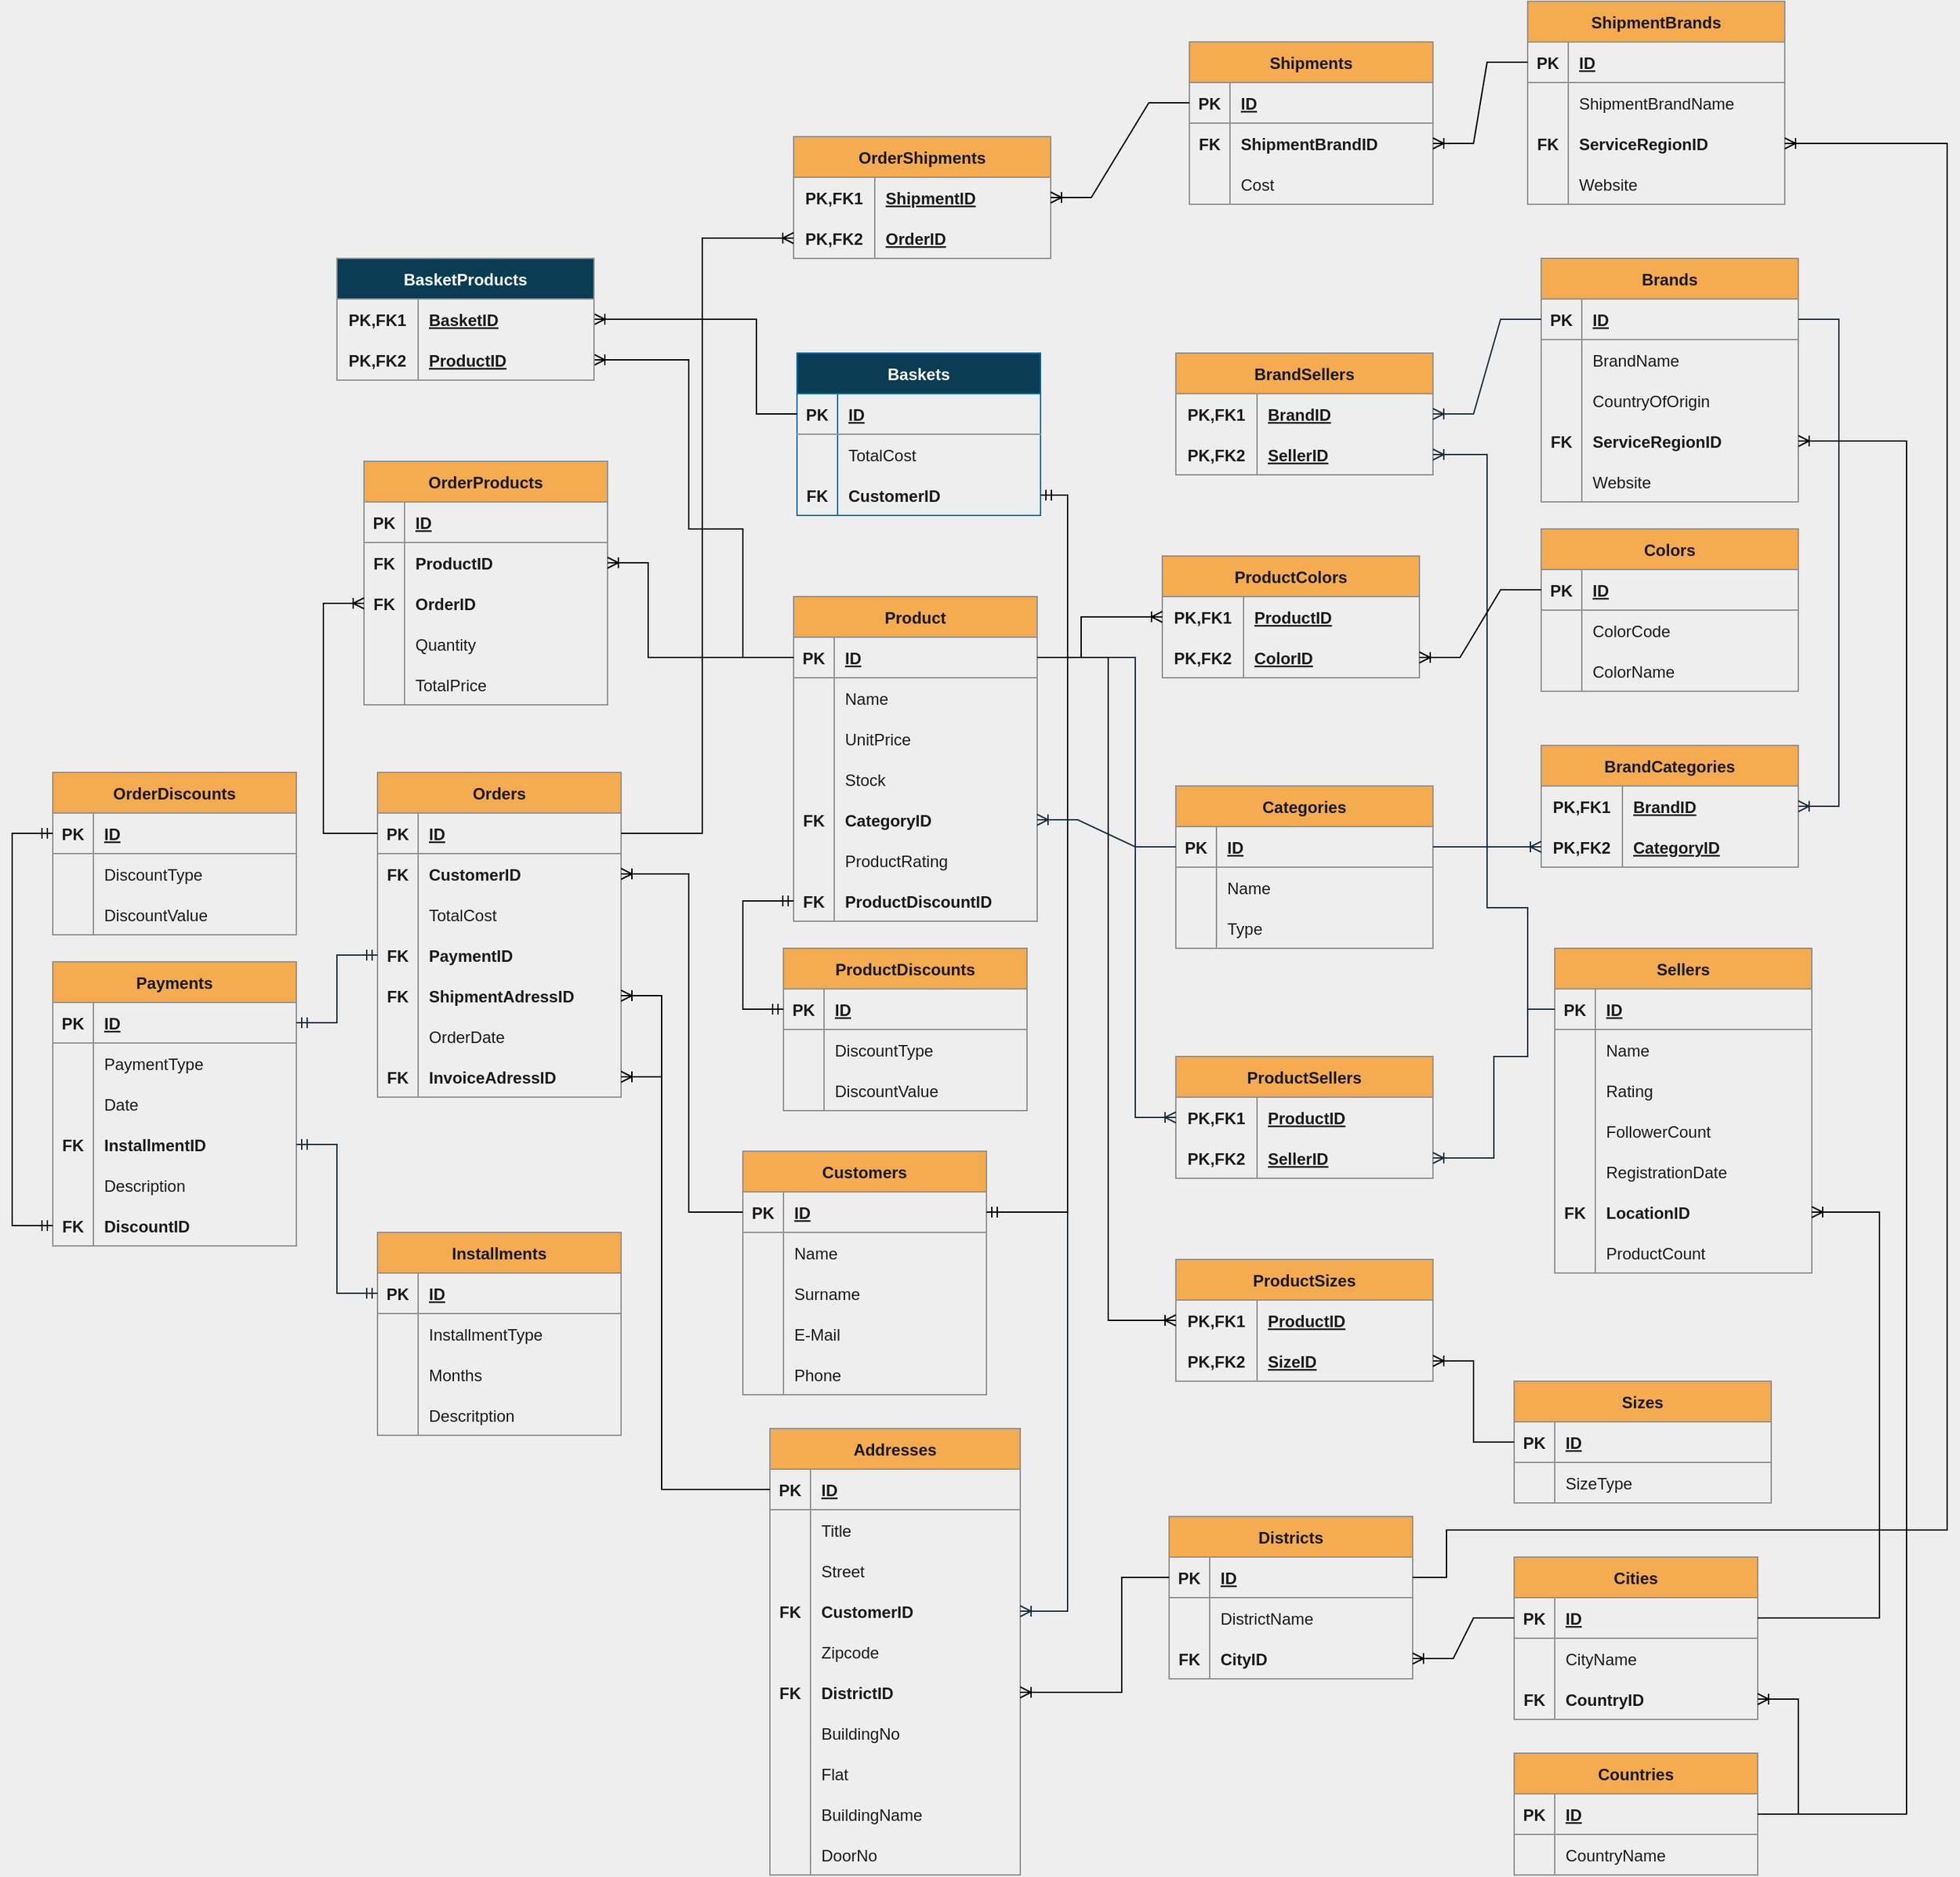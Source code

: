 <mxfile version="20.5.3" type="github" pages="2">
  <diagram id="C5RBs43oDa-KdzZeNtuy" name="Page-1">
    <mxGraphModel dx="2605" dy="2122" grid="1" gridSize="10" guides="1" tooltips="1" connect="1" arrows="1" fold="1" page="1" pageScale="1" pageWidth="827" pageHeight="1169" background="#EEEEEE" math="0" shadow="0">
      <root>
        <mxCell id="WIyWlLk6GJQsqaUBKTNV-0" />
        <mxCell id="WIyWlLk6GJQsqaUBKTNV-1" parent="WIyWlLk6GJQsqaUBKTNV-0" />
        <mxCell id="AmDUxSEyeMDwi5L1zRIT-4" value="Product" style="shape=table;startSize=30;container=1;collapsible=1;childLayout=tableLayout;fixedRows=1;rowLines=0;fontStyle=1;align=center;resizeLast=1;fillColor=#F5AB50;strokeColor=#909090;fontColor=#1A1A1A;" parent="WIyWlLk6GJQsqaUBKTNV-1" vertex="1">
          <mxGeometry x="57.5" y="-30" width="180" height="240" as="geometry">
            <mxRectangle x="60" y="80" width="90" height="30" as="alternateBounds" />
          </mxGeometry>
        </mxCell>
        <mxCell id="AmDUxSEyeMDwi5L1zRIT-5" value="" style="shape=tableRow;horizontal=0;startSize=0;swimlaneHead=0;swimlaneBody=0;fillColor=none;collapsible=0;dropTarget=0;points=[[0,0.5],[1,0.5]];portConstraint=eastwest;top=0;left=0;right=0;bottom=1;strokeColor=#909090;fontColor=#1A1A1A;" parent="AmDUxSEyeMDwi5L1zRIT-4" vertex="1">
          <mxGeometry y="30" width="180" height="30" as="geometry" />
        </mxCell>
        <mxCell id="AmDUxSEyeMDwi5L1zRIT-6" value="PK" style="shape=partialRectangle;connectable=0;fillColor=none;top=0;left=0;bottom=0;right=0;fontStyle=1;overflow=hidden;strokeColor=#909090;fontColor=#1A1A1A;" parent="AmDUxSEyeMDwi5L1zRIT-5" vertex="1">
          <mxGeometry width="30" height="30" as="geometry">
            <mxRectangle width="30" height="30" as="alternateBounds" />
          </mxGeometry>
        </mxCell>
        <mxCell id="AmDUxSEyeMDwi5L1zRIT-7" value="ID" style="shape=partialRectangle;connectable=0;fillColor=none;top=0;left=0;bottom=0;right=0;align=left;spacingLeft=6;fontStyle=5;overflow=hidden;strokeColor=#909090;fontColor=#1A1A1A;" parent="AmDUxSEyeMDwi5L1zRIT-5" vertex="1">
          <mxGeometry x="30" width="150" height="30" as="geometry">
            <mxRectangle width="150" height="30" as="alternateBounds" />
          </mxGeometry>
        </mxCell>
        <mxCell id="AmDUxSEyeMDwi5L1zRIT-8" value="" style="shape=tableRow;horizontal=0;startSize=0;swimlaneHead=0;swimlaneBody=0;fillColor=none;collapsible=0;dropTarget=0;points=[[0,0.5],[1,0.5]];portConstraint=eastwest;top=0;left=0;right=0;bottom=0;strokeColor=#909090;fontColor=#1A1A1A;" parent="AmDUxSEyeMDwi5L1zRIT-4" vertex="1">
          <mxGeometry y="60" width="180" height="30" as="geometry" />
        </mxCell>
        <mxCell id="AmDUxSEyeMDwi5L1zRIT-9" value="" style="shape=partialRectangle;connectable=0;fillColor=none;top=0;left=0;bottom=0;right=0;editable=1;overflow=hidden;strokeColor=#909090;fontColor=#1A1A1A;" parent="AmDUxSEyeMDwi5L1zRIT-8" vertex="1">
          <mxGeometry width="30" height="30" as="geometry">
            <mxRectangle width="30" height="30" as="alternateBounds" />
          </mxGeometry>
        </mxCell>
        <mxCell id="AmDUxSEyeMDwi5L1zRIT-10" value="Name" style="shape=partialRectangle;connectable=0;fillColor=none;top=0;left=0;bottom=0;right=0;align=left;spacingLeft=6;overflow=hidden;strokeColor=#909090;fontColor=#1A1A1A;" parent="AmDUxSEyeMDwi5L1zRIT-8" vertex="1">
          <mxGeometry x="30" width="150" height="30" as="geometry">
            <mxRectangle width="150" height="30" as="alternateBounds" />
          </mxGeometry>
        </mxCell>
        <mxCell id="AmDUxSEyeMDwi5L1zRIT-11" value="" style="shape=tableRow;horizontal=0;startSize=0;swimlaneHead=0;swimlaneBody=0;fillColor=none;collapsible=0;dropTarget=0;points=[[0,0.5],[1,0.5]];portConstraint=eastwest;top=0;left=0;right=0;bottom=0;strokeColor=#909090;fontColor=#1A1A1A;" parent="AmDUxSEyeMDwi5L1zRIT-4" vertex="1">
          <mxGeometry y="90" width="180" height="30" as="geometry" />
        </mxCell>
        <mxCell id="AmDUxSEyeMDwi5L1zRIT-12" value="" style="shape=partialRectangle;connectable=0;fillColor=none;top=0;left=0;bottom=0;right=0;editable=1;overflow=hidden;strokeColor=#909090;fontColor=#1A1A1A;" parent="AmDUxSEyeMDwi5L1zRIT-11" vertex="1">
          <mxGeometry width="30" height="30" as="geometry">
            <mxRectangle width="30" height="30" as="alternateBounds" />
          </mxGeometry>
        </mxCell>
        <mxCell id="AmDUxSEyeMDwi5L1zRIT-13" value="UnitPrice" style="shape=partialRectangle;connectable=0;fillColor=none;top=0;left=0;bottom=0;right=0;align=left;spacingLeft=6;overflow=hidden;strokeColor=#909090;fontColor=#1A1A1A;" parent="AmDUxSEyeMDwi5L1zRIT-11" vertex="1">
          <mxGeometry x="30" width="150" height="30" as="geometry">
            <mxRectangle width="150" height="30" as="alternateBounds" />
          </mxGeometry>
        </mxCell>
        <mxCell id="AmDUxSEyeMDwi5L1zRIT-14" value="" style="shape=tableRow;horizontal=0;startSize=0;swimlaneHead=0;swimlaneBody=0;fillColor=none;collapsible=0;dropTarget=0;points=[[0,0.5],[1,0.5]];portConstraint=eastwest;top=0;left=0;right=0;bottom=0;strokeColor=#909090;fontColor=#1A1A1A;" parent="AmDUxSEyeMDwi5L1zRIT-4" vertex="1">
          <mxGeometry y="120" width="180" height="30" as="geometry" />
        </mxCell>
        <mxCell id="AmDUxSEyeMDwi5L1zRIT-15" value="" style="shape=partialRectangle;connectable=0;fillColor=none;top=0;left=0;bottom=0;right=0;editable=1;overflow=hidden;strokeColor=#909090;fontColor=#1A1A1A;" parent="AmDUxSEyeMDwi5L1zRIT-14" vertex="1">
          <mxGeometry width="30" height="30" as="geometry">
            <mxRectangle width="30" height="30" as="alternateBounds" />
          </mxGeometry>
        </mxCell>
        <mxCell id="AmDUxSEyeMDwi5L1zRIT-16" value="Stock" style="shape=partialRectangle;connectable=0;fillColor=none;top=0;left=0;bottom=0;right=0;align=left;spacingLeft=6;overflow=hidden;strokeColor=#909090;fontColor=#1A1A1A;" parent="AmDUxSEyeMDwi5L1zRIT-14" vertex="1">
          <mxGeometry x="30" width="150" height="30" as="geometry">
            <mxRectangle width="150" height="30" as="alternateBounds" />
          </mxGeometry>
        </mxCell>
        <mxCell id="AmDUxSEyeMDwi5L1zRIT-32" value="" style="shape=tableRow;horizontal=0;startSize=0;swimlaneHead=0;swimlaneBody=0;fillColor=none;collapsible=0;dropTarget=0;points=[[0,0.5],[1,0.5]];portConstraint=eastwest;top=0;left=0;right=0;bottom=0;strokeColor=#909090;fontColor=#1A1A1A;" parent="AmDUxSEyeMDwi5L1zRIT-4" vertex="1">
          <mxGeometry y="150" width="180" height="30" as="geometry" />
        </mxCell>
        <mxCell id="AmDUxSEyeMDwi5L1zRIT-33" value="FK" style="shape=partialRectangle;connectable=0;fillColor=none;top=0;left=0;bottom=0;right=0;editable=1;overflow=hidden;fontStyle=1;strokeColor=#909090;fontColor=#1A1A1A;" parent="AmDUxSEyeMDwi5L1zRIT-32" vertex="1">
          <mxGeometry width="30" height="30" as="geometry">
            <mxRectangle width="30" height="30" as="alternateBounds" />
          </mxGeometry>
        </mxCell>
        <mxCell id="AmDUxSEyeMDwi5L1zRIT-34" value="CategoryID" style="shape=partialRectangle;connectable=0;fillColor=none;top=0;left=0;bottom=0;right=0;align=left;spacingLeft=6;overflow=hidden;fontStyle=1;strokeColor=#909090;fontColor=#1A1A1A;" parent="AmDUxSEyeMDwi5L1zRIT-32" vertex="1">
          <mxGeometry x="30" width="150" height="30" as="geometry">
            <mxRectangle width="150" height="30" as="alternateBounds" />
          </mxGeometry>
        </mxCell>
        <mxCell id="AmDUxSEyeMDwi5L1zRIT-189" value="" style="shape=tableRow;horizontal=0;startSize=0;swimlaneHead=0;swimlaneBody=0;fillColor=none;collapsible=0;dropTarget=0;points=[[0,0.5],[1,0.5]];portConstraint=eastwest;top=0;left=0;right=0;bottom=0;strokeColor=#909090;fontColor=#1A1A1A;" parent="AmDUxSEyeMDwi5L1zRIT-4" vertex="1">
          <mxGeometry y="180" width="180" height="30" as="geometry" />
        </mxCell>
        <mxCell id="AmDUxSEyeMDwi5L1zRIT-190" value="" style="shape=partialRectangle;connectable=0;fillColor=none;top=0;left=0;bottom=0;right=0;editable=1;overflow=hidden;strokeColor=#909090;fontColor=#1A1A1A;" parent="AmDUxSEyeMDwi5L1zRIT-189" vertex="1">
          <mxGeometry width="30" height="30" as="geometry">
            <mxRectangle width="30" height="30" as="alternateBounds" />
          </mxGeometry>
        </mxCell>
        <mxCell id="AmDUxSEyeMDwi5L1zRIT-191" value="ProductRating" style="shape=partialRectangle;connectable=0;fillColor=none;top=0;left=0;bottom=0;right=0;align=left;spacingLeft=6;overflow=hidden;strokeColor=#909090;fontColor=#1A1A1A;" parent="AmDUxSEyeMDwi5L1zRIT-189" vertex="1">
          <mxGeometry x="30" width="150" height="30" as="geometry">
            <mxRectangle width="150" height="30" as="alternateBounds" />
          </mxGeometry>
        </mxCell>
        <mxCell id="AmDUxSEyeMDwi5L1zRIT-299" value="" style="shape=tableRow;horizontal=0;startSize=0;swimlaneHead=0;swimlaneBody=0;fillColor=none;collapsible=0;dropTarget=0;points=[[0,0.5],[1,0.5]];portConstraint=eastwest;top=0;left=0;right=0;bottom=0;strokeColor=#909090;fontColor=#1A1A1A;" parent="AmDUxSEyeMDwi5L1zRIT-4" vertex="1">
          <mxGeometry y="210" width="180" height="30" as="geometry" />
        </mxCell>
        <mxCell id="AmDUxSEyeMDwi5L1zRIT-300" value="FK" style="shape=partialRectangle;connectable=0;fillColor=none;top=0;left=0;bottom=0;right=0;editable=1;overflow=hidden;strokeColor=#909090;fontColor=#1A1A1A;fontStyle=1" parent="AmDUxSEyeMDwi5L1zRIT-299" vertex="1">
          <mxGeometry width="30" height="30" as="geometry">
            <mxRectangle width="30" height="30" as="alternateBounds" />
          </mxGeometry>
        </mxCell>
        <mxCell id="AmDUxSEyeMDwi5L1zRIT-301" value="ProductDiscountID" style="shape=partialRectangle;connectable=0;fillColor=none;top=0;left=0;bottom=0;right=0;align=left;spacingLeft=6;overflow=hidden;strokeColor=#909090;fontColor=#1A1A1A;fontStyle=1" parent="AmDUxSEyeMDwi5L1zRIT-299" vertex="1">
          <mxGeometry x="30" width="150" height="30" as="geometry">
            <mxRectangle width="150" height="30" as="alternateBounds" />
          </mxGeometry>
        </mxCell>
        <mxCell id="AmDUxSEyeMDwi5L1zRIT-17" value="Categories" style="shape=table;startSize=30;container=1;collapsible=1;childLayout=tableLayout;fixedRows=1;rowLines=0;fontStyle=1;align=center;resizeLast=1;fillColor=#F5AB50;strokeColor=#909090;fontColor=#1A1A1A;" parent="WIyWlLk6GJQsqaUBKTNV-1" vertex="1">
          <mxGeometry x="340" y="110" width="190" height="120" as="geometry">
            <mxRectangle x="360" y="80" width="100" height="30" as="alternateBounds" />
          </mxGeometry>
        </mxCell>
        <mxCell id="AmDUxSEyeMDwi5L1zRIT-18" value="" style="shape=tableRow;horizontal=0;startSize=0;swimlaneHead=0;swimlaneBody=0;fillColor=none;collapsible=0;dropTarget=0;points=[[0,0.5],[1,0.5]];portConstraint=eastwest;top=0;left=0;right=0;bottom=1;strokeColor=#909090;fontColor=#1A1A1A;" parent="AmDUxSEyeMDwi5L1zRIT-17" vertex="1">
          <mxGeometry y="30" width="190" height="30" as="geometry" />
        </mxCell>
        <mxCell id="AmDUxSEyeMDwi5L1zRIT-19" value="PK" style="shape=partialRectangle;connectable=0;fillColor=none;top=0;left=0;bottom=0;right=0;fontStyle=1;overflow=hidden;strokeColor=#909090;fontColor=#1A1A1A;" parent="AmDUxSEyeMDwi5L1zRIT-18" vertex="1">
          <mxGeometry width="30" height="30" as="geometry">
            <mxRectangle width="30" height="30" as="alternateBounds" />
          </mxGeometry>
        </mxCell>
        <mxCell id="AmDUxSEyeMDwi5L1zRIT-20" value="ID" style="shape=partialRectangle;connectable=0;fillColor=none;top=0;left=0;bottom=0;right=0;align=left;spacingLeft=6;fontStyle=5;overflow=hidden;strokeColor=#909090;fontColor=#1A1A1A;" parent="AmDUxSEyeMDwi5L1zRIT-18" vertex="1">
          <mxGeometry x="30" width="160" height="30" as="geometry">
            <mxRectangle width="160" height="30" as="alternateBounds" />
          </mxGeometry>
        </mxCell>
        <mxCell id="AmDUxSEyeMDwi5L1zRIT-21" value="" style="shape=tableRow;horizontal=0;startSize=0;swimlaneHead=0;swimlaneBody=0;fillColor=none;collapsible=0;dropTarget=0;points=[[0,0.5],[1,0.5]];portConstraint=eastwest;top=0;left=0;right=0;bottom=0;strokeColor=#909090;fontColor=#1A1A1A;" parent="AmDUxSEyeMDwi5L1zRIT-17" vertex="1">
          <mxGeometry y="60" width="190" height="30" as="geometry" />
        </mxCell>
        <mxCell id="AmDUxSEyeMDwi5L1zRIT-22" value="" style="shape=partialRectangle;connectable=0;fillColor=none;top=0;left=0;bottom=0;right=0;editable=1;overflow=hidden;strokeColor=#909090;fontColor=#1A1A1A;" parent="AmDUxSEyeMDwi5L1zRIT-21" vertex="1">
          <mxGeometry width="30" height="30" as="geometry">
            <mxRectangle width="30" height="30" as="alternateBounds" />
          </mxGeometry>
        </mxCell>
        <mxCell id="AmDUxSEyeMDwi5L1zRIT-23" value="Name" style="shape=partialRectangle;connectable=0;fillColor=none;top=0;left=0;bottom=0;right=0;align=left;spacingLeft=6;overflow=hidden;strokeColor=#909090;fontColor=#1A1A1A;" parent="AmDUxSEyeMDwi5L1zRIT-21" vertex="1">
          <mxGeometry x="30" width="160" height="30" as="geometry">
            <mxRectangle width="160" height="30" as="alternateBounds" />
          </mxGeometry>
        </mxCell>
        <mxCell id="AmDUxSEyeMDwi5L1zRIT-24" value="" style="shape=tableRow;horizontal=0;startSize=0;swimlaneHead=0;swimlaneBody=0;fillColor=none;collapsible=0;dropTarget=0;points=[[0,0.5],[1,0.5]];portConstraint=eastwest;top=0;left=0;right=0;bottom=0;strokeColor=#909090;fontColor=#1A1A1A;" parent="AmDUxSEyeMDwi5L1zRIT-17" vertex="1">
          <mxGeometry y="90" width="190" height="30" as="geometry" />
        </mxCell>
        <mxCell id="AmDUxSEyeMDwi5L1zRIT-25" value="" style="shape=partialRectangle;connectable=0;fillColor=none;top=0;left=0;bottom=0;right=0;editable=1;overflow=hidden;strokeColor=#909090;fontColor=#1A1A1A;" parent="AmDUxSEyeMDwi5L1zRIT-24" vertex="1">
          <mxGeometry width="30" height="30" as="geometry">
            <mxRectangle width="30" height="30" as="alternateBounds" />
          </mxGeometry>
        </mxCell>
        <mxCell id="AmDUxSEyeMDwi5L1zRIT-26" value="Type" style="shape=partialRectangle;connectable=0;fillColor=none;top=0;left=0;bottom=0;right=0;align=left;spacingLeft=6;overflow=hidden;strokeColor=#909090;fontColor=#1A1A1A;" parent="AmDUxSEyeMDwi5L1zRIT-24" vertex="1">
          <mxGeometry x="30" width="160" height="30" as="geometry">
            <mxRectangle width="160" height="30" as="alternateBounds" />
          </mxGeometry>
        </mxCell>
        <mxCell id="AmDUxSEyeMDwi5L1zRIT-31" value="" style="edgeStyle=entityRelationEdgeStyle;fontSize=12;html=1;endArrow=ERoneToMany;rounded=0;entryX=1;entryY=0.5;entryDx=0;entryDy=0;exitX=0;exitY=0.5;exitDx=0;exitDy=0;labelBackgroundColor=#EEEEEE;strokeColor=#182E3E;fontColor=#1A1A1A;" parent="WIyWlLk6GJQsqaUBKTNV-1" source="AmDUxSEyeMDwi5L1zRIT-18" target="AmDUxSEyeMDwi5L1zRIT-32" edge="1">
          <mxGeometry width="100" height="100" relative="1" as="geometry">
            <mxPoint x="320" y="280" as="sourcePoint" />
            <mxPoint x="350" y="150" as="targetPoint" />
          </mxGeometry>
        </mxCell>
        <mxCell id="AmDUxSEyeMDwi5L1zRIT-35" value="Customers" style="shape=table;startSize=30;container=1;collapsible=1;childLayout=tableLayout;fixedRows=1;rowLines=0;fontStyle=1;align=center;resizeLast=1;fillColor=#F5AB50;strokeColor=#909090;fontColor=#1A1A1A;" parent="WIyWlLk6GJQsqaUBKTNV-1" vertex="1">
          <mxGeometry x="20" y="380" width="180" height="180" as="geometry">
            <mxRectangle x="360" y="80" width="100" height="30" as="alternateBounds" />
          </mxGeometry>
        </mxCell>
        <mxCell id="AmDUxSEyeMDwi5L1zRIT-36" value="" style="shape=tableRow;horizontal=0;startSize=0;swimlaneHead=0;swimlaneBody=0;fillColor=none;collapsible=0;dropTarget=0;points=[[0,0.5],[1,0.5]];portConstraint=eastwest;top=0;left=0;right=0;bottom=1;strokeColor=#909090;fontColor=#1A1A1A;" parent="AmDUxSEyeMDwi5L1zRIT-35" vertex="1">
          <mxGeometry y="30" width="180" height="30" as="geometry" />
        </mxCell>
        <mxCell id="AmDUxSEyeMDwi5L1zRIT-37" value="PK" style="shape=partialRectangle;connectable=0;fillColor=none;top=0;left=0;bottom=0;right=0;fontStyle=1;overflow=hidden;strokeColor=#909090;fontColor=#1A1A1A;" parent="AmDUxSEyeMDwi5L1zRIT-36" vertex="1">
          <mxGeometry width="30" height="30" as="geometry">
            <mxRectangle width="30" height="30" as="alternateBounds" />
          </mxGeometry>
        </mxCell>
        <mxCell id="AmDUxSEyeMDwi5L1zRIT-38" value="ID" style="shape=partialRectangle;connectable=0;fillColor=none;top=0;left=0;bottom=0;right=0;align=left;spacingLeft=6;fontStyle=5;overflow=hidden;strokeColor=#909090;fontColor=#1A1A1A;" parent="AmDUxSEyeMDwi5L1zRIT-36" vertex="1">
          <mxGeometry x="30" width="150" height="30" as="geometry">
            <mxRectangle width="150" height="30" as="alternateBounds" />
          </mxGeometry>
        </mxCell>
        <mxCell id="AmDUxSEyeMDwi5L1zRIT-39" value="" style="shape=tableRow;horizontal=0;startSize=0;swimlaneHead=0;swimlaneBody=0;fillColor=none;collapsible=0;dropTarget=0;points=[[0,0.5],[1,0.5]];portConstraint=eastwest;top=0;left=0;right=0;bottom=0;strokeColor=#909090;fontColor=#1A1A1A;" parent="AmDUxSEyeMDwi5L1zRIT-35" vertex="1">
          <mxGeometry y="60" width="180" height="30" as="geometry" />
        </mxCell>
        <mxCell id="AmDUxSEyeMDwi5L1zRIT-40" value="" style="shape=partialRectangle;connectable=0;fillColor=none;top=0;left=0;bottom=0;right=0;editable=1;overflow=hidden;strokeColor=#909090;fontColor=#1A1A1A;" parent="AmDUxSEyeMDwi5L1zRIT-39" vertex="1">
          <mxGeometry width="30" height="30" as="geometry">
            <mxRectangle width="30" height="30" as="alternateBounds" />
          </mxGeometry>
        </mxCell>
        <mxCell id="AmDUxSEyeMDwi5L1zRIT-41" value="Name" style="shape=partialRectangle;connectable=0;fillColor=none;top=0;left=0;bottom=0;right=0;align=left;spacingLeft=6;overflow=hidden;strokeColor=#909090;fontColor=#1A1A1A;" parent="AmDUxSEyeMDwi5L1zRIT-39" vertex="1">
          <mxGeometry x="30" width="150" height="30" as="geometry">
            <mxRectangle width="150" height="30" as="alternateBounds" />
          </mxGeometry>
        </mxCell>
        <mxCell id="AmDUxSEyeMDwi5L1zRIT-42" value="" style="shape=tableRow;horizontal=0;startSize=0;swimlaneHead=0;swimlaneBody=0;fillColor=none;collapsible=0;dropTarget=0;points=[[0,0.5],[1,0.5]];portConstraint=eastwest;top=0;left=0;right=0;bottom=0;strokeColor=#909090;fontColor=#1A1A1A;" parent="AmDUxSEyeMDwi5L1zRIT-35" vertex="1">
          <mxGeometry y="90" width="180" height="30" as="geometry" />
        </mxCell>
        <mxCell id="AmDUxSEyeMDwi5L1zRIT-43" value="" style="shape=partialRectangle;connectable=0;fillColor=none;top=0;left=0;bottom=0;right=0;editable=1;overflow=hidden;strokeColor=#909090;fontColor=#1A1A1A;" parent="AmDUxSEyeMDwi5L1zRIT-42" vertex="1">
          <mxGeometry width="30" height="30" as="geometry">
            <mxRectangle width="30" height="30" as="alternateBounds" />
          </mxGeometry>
        </mxCell>
        <mxCell id="AmDUxSEyeMDwi5L1zRIT-44" value="Surname" style="shape=partialRectangle;connectable=0;fillColor=none;top=0;left=0;bottom=0;right=0;align=left;spacingLeft=6;overflow=hidden;strokeColor=#909090;fontColor=#1A1A1A;" parent="AmDUxSEyeMDwi5L1zRIT-42" vertex="1">
          <mxGeometry x="30" width="150" height="30" as="geometry">
            <mxRectangle width="150" height="30" as="alternateBounds" />
          </mxGeometry>
        </mxCell>
        <mxCell id="AmDUxSEyeMDwi5L1zRIT-55" value="" style="shape=tableRow;horizontal=0;startSize=0;swimlaneHead=0;swimlaneBody=0;fillColor=none;collapsible=0;dropTarget=0;points=[[0,0.5],[1,0.5]];portConstraint=eastwest;top=0;left=0;right=0;bottom=0;strokeColor=#909090;fontColor=#1A1A1A;" parent="AmDUxSEyeMDwi5L1zRIT-35" vertex="1">
          <mxGeometry y="120" width="180" height="30" as="geometry" />
        </mxCell>
        <mxCell id="AmDUxSEyeMDwi5L1zRIT-56" value="" style="shape=partialRectangle;connectable=0;fillColor=none;top=0;left=0;bottom=0;right=0;editable=1;overflow=hidden;strokeColor=#909090;fontColor=#1A1A1A;" parent="AmDUxSEyeMDwi5L1zRIT-55" vertex="1">
          <mxGeometry width="30" height="30" as="geometry">
            <mxRectangle width="30" height="30" as="alternateBounds" />
          </mxGeometry>
        </mxCell>
        <mxCell id="AmDUxSEyeMDwi5L1zRIT-57" value="E-Mail" style="shape=partialRectangle;connectable=0;fillColor=none;top=0;left=0;bottom=0;right=0;align=left;spacingLeft=6;overflow=hidden;strokeColor=#909090;fontColor=#1A1A1A;" parent="AmDUxSEyeMDwi5L1zRIT-55" vertex="1">
          <mxGeometry x="30" width="150" height="30" as="geometry">
            <mxRectangle width="150" height="30" as="alternateBounds" />
          </mxGeometry>
        </mxCell>
        <mxCell id="TmMj5Ey-oitnvUGKA-r6-174" value="" style="shape=tableRow;horizontal=0;startSize=0;swimlaneHead=0;swimlaneBody=0;fillColor=none;collapsible=0;dropTarget=0;points=[[0,0.5],[1,0.5]];portConstraint=eastwest;top=0;left=0;right=0;bottom=0;strokeColor=#909090;fontColor=#1A1A1A;" vertex="1" parent="AmDUxSEyeMDwi5L1zRIT-35">
          <mxGeometry y="150" width="180" height="30" as="geometry" />
        </mxCell>
        <mxCell id="TmMj5Ey-oitnvUGKA-r6-175" value="" style="shape=partialRectangle;connectable=0;fillColor=none;top=0;left=0;bottom=0;right=0;editable=1;overflow=hidden;strokeColor=#909090;fontColor=#1A1A1A;" vertex="1" parent="TmMj5Ey-oitnvUGKA-r6-174">
          <mxGeometry width="30" height="30" as="geometry">
            <mxRectangle width="30" height="30" as="alternateBounds" />
          </mxGeometry>
        </mxCell>
        <mxCell id="TmMj5Ey-oitnvUGKA-r6-176" value="Phone" style="shape=partialRectangle;connectable=0;fillColor=none;top=0;left=0;bottom=0;right=0;align=left;spacingLeft=6;overflow=hidden;strokeColor=#909090;fontColor=#1A1A1A;" vertex="1" parent="TmMj5Ey-oitnvUGKA-r6-174">
          <mxGeometry x="30" width="150" height="30" as="geometry">
            <mxRectangle width="150" height="30" as="alternateBounds" />
          </mxGeometry>
        </mxCell>
        <mxCell id="AmDUxSEyeMDwi5L1zRIT-45" value="Addresses" style="shape=table;startSize=30;container=1;collapsible=1;childLayout=tableLayout;fixedRows=1;rowLines=0;fontStyle=1;align=center;resizeLast=1;fillColor=#F5AB50;strokeColor=#909090;fontColor=#1A1A1A;" parent="WIyWlLk6GJQsqaUBKTNV-1" vertex="1">
          <mxGeometry x="40" y="585" width="185" height="330" as="geometry">
            <mxRectangle x="360" y="80" width="100" height="30" as="alternateBounds" />
          </mxGeometry>
        </mxCell>
        <mxCell id="AmDUxSEyeMDwi5L1zRIT-46" value="" style="shape=tableRow;horizontal=0;startSize=0;swimlaneHead=0;swimlaneBody=0;fillColor=none;collapsible=0;dropTarget=0;points=[[0,0.5],[1,0.5]];portConstraint=eastwest;top=0;left=0;right=0;bottom=1;strokeColor=#909090;fontColor=#1A1A1A;" parent="AmDUxSEyeMDwi5L1zRIT-45" vertex="1">
          <mxGeometry y="30" width="185" height="30" as="geometry" />
        </mxCell>
        <mxCell id="AmDUxSEyeMDwi5L1zRIT-47" value="PK" style="shape=partialRectangle;connectable=0;fillColor=none;top=0;left=0;bottom=0;right=0;fontStyle=1;overflow=hidden;strokeColor=#909090;fontColor=#1A1A1A;" parent="AmDUxSEyeMDwi5L1zRIT-46" vertex="1">
          <mxGeometry width="30" height="30" as="geometry">
            <mxRectangle width="30" height="30" as="alternateBounds" />
          </mxGeometry>
        </mxCell>
        <mxCell id="AmDUxSEyeMDwi5L1zRIT-48" value="ID" style="shape=partialRectangle;connectable=0;fillColor=none;top=0;left=0;bottom=0;right=0;align=left;spacingLeft=6;fontStyle=5;overflow=hidden;strokeColor=#909090;fontColor=#1A1A1A;" parent="AmDUxSEyeMDwi5L1zRIT-46" vertex="1">
          <mxGeometry x="30" width="155" height="30" as="geometry">
            <mxRectangle width="155" height="30" as="alternateBounds" />
          </mxGeometry>
        </mxCell>
        <mxCell id="AmDUxSEyeMDwi5L1zRIT-49" value="" style="shape=tableRow;horizontal=0;startSize=0;swimlaneHead=0;swimlaneBody=0;fillColor=none;collapsible=0;dropTarget=0;points=[[0,0.5],[1,0.5]];portConstraint=eastwest;top=0;left=0;right=0;bottom=0;strokeColor=#909090;fontColor=#1A1A1A;" parent="AmDUxSEyeMDwi5L1zRIT-45" vertex="1">
          <mxGeometry y="60" width="185" height="30" as="geometry" />
        </mxCell>
        <mxCell id="AmDUxSEyeMDwi5L1zRIT-50" value="" style="shape=partialRectangle;connectable=0;fillColor=none;top=0;left=0;bottom=0;right=0;editable=1;overflow=hidden;strokeColor=#909090;fontColor=#1A1A1A;" parent="AmDUxSEyeMDwi5L1zRIT-49" vertex="1">
          <mxGeometry width="30" height="30" as="geometry">
            <mxRectangle width="30" height="30" as="alternateBounds" />
          </mxGeometry>
        </mxCell>
        <mxCell id="AmDUxSEyeMDwi5L1zRIT-51" value="Title" style="shape=partialRectangle;connectable=0;fillColor=none;top=0;left=0;bottom=0;right=0;align=left;spacingLeft=6;overflow=hidden;strokeColor=#909090;fontColor=#1A1A1A;" parent="AmDUxSEyeMDwi5L1zRIT-49" vertex="1">
          <mxGeometry x="30" width="155" height="30" as="geometry">
            <mxRectangle width="155" height="30" as="alternateBounds" />
          </mxGeometry>
        </mxCell>
        <mxCell id="AmDUxSEyeMDwi5L1zRIT-115" value="" style="shape=tableRow;horizontal=0;startSize=0;swimlaneHead=0;swimlaneBody=0;fillColor=none;collapsible=0;dropTarget=0;points=[[0,0.5],[1,0.5]];portConstraint=eastwest;top=0;left=0;right=0;bottom=0;strokeColor=#909090;fontColor=#1A1A1A;" parent="AmDUxSEyeMDwi5L1zRIT-45" vertex="1">
          <mxGeometry y="90" width="185" height="30" as="geometry" />
        </mxCell>
        <mxCell id="AmDUxSEyeMDwi5L1zRIT-116" value="" style="shape=partialRectangle;connectable=0;fillColor=none;top=0;left=0;bottom=0;right=0;editable=1;overflow=hidden;strokeColor=#909090;fontColor=#1A1A1A;" parent="AmDUxSEyeMDwi5L1zRIT-115" vertex="1">
          <mxGeometry width="30" height="30" as="geometry">
            <mxRectangle width="30" height="30" as="alternateBounds" />
          </mxGeometry>
        </mxCell>
        <mxCell id="AmDUxSEyeMDwi5L1zRIT-117" value="Street" style="shape=partialRectangle;connectable=0;fillColor=none;top=0;left=0;bottom=0;right=0;align=left;spacingLeft=6;overflow=hidden;strokeColor=#909090;fontColor=#1A1A1A;" parent="AmDUxSEyeMDwi5L1zRIT-115" vertex="1">
          <mxGeometry x="30" width="155" height="30" as="geometry">
            <mxRectangle width="155" height="30" as="alternateBounds" />
          </mxGeometry>
        </mxCell>
        <mxCell id="AmDUxSEyeMDwi5L1zRIT-118" value="" style="shape=tableRow;horizontal=0;startSize=0;swimlaneHead=0;swimlaneBody=0;fillColor=none;collapsible=0;dropTarget=0;points=[[0,0.5],[1,0.5]];portConstraint=eastwest;top=0;left=0;right=0;bottom=0;strokeColor=#909090;fontColor=#1A1A1A;" parent="AmDUxSEyeMDwi5L1zRIT-45" vertex="1">
          <mxGeometry y="120" width="185" height="30" as="geometry" />
        </mxCell>
        <mxCell id="AmDUxSEyeMDwi5L1zRIT-119" value="FK" style="shape=partialRectangle;connectable=0;fillColor=none;top=0;left=0;bottom=0;right=0;editable=1;overflow=hidden;fontStyle=1;strokeColor=#909090;fontColor=#1A1A1A;" parent="AmDUxSEyeMDwi5L1zRIT-118" vertex="1">
          <mxGeometry width="30" height="30" as="geometry">
            <mxRectangle width="30" height="30" as="alternateBounds" />
          </mxGeometry>
        </mxCell>
        <mxCell id="AmDUxSEyeMDwi5L1zRIT-120" value="CustomerID" style="shape=partialRectangle;connectable=0;fillColor=none;top=0;left=0;bottom=0;right=0;align=left;spacingLeft=6;overflow=hidden;fontStyle=1;strokeColor=#909090;fontColor=#1A1A1A;" parent="AmDUxSEyeMDwi5L1zRIT-118" vertex="1">
          <mxGeometry x="30" width="155" height="30" as="geometry">
            <mxRectangle width="155" height="30" as="alternateBounds" />
          </mxGeometry>
        </mxCell>
        <mxCell id="tqZenZTXymmdkl8a6bSp-1" value="" style="shape=tableRow;horizontal=0;startSize=0;swimlaneHead=0;swimlaneBody=0;fillColor=none;collapsible=0;dropTarget=0;points=[[0,0.5],[1,0.5]];portConstraint=eastwest;top=0;left=0;right=0;bottom=0;strokeColor=#909090;fontColor=#1A1A1A;" parent="AmDUxSEyeMDwi5L1zRIT-45" vertex="1">
          <mxGeometry y="150" width="185" height="30" as="geometry" />
        </mxCell>
        <mxCell id="tqZenZTXymmdkl8a6bSp-2" value="" style="shape=partialRectangle;connectable=0;fillColor=none;top=0;left=0;bottom=0;right=0;editable=1;overflow=hidden;fontStyle=1;strokeColor=#909090;fontColor=#1A1A1A;" parent="tqZenZTXymmdkl8a6bSp-1" vertex="1">
          <mxGeometry width="30" height="30" as="geometry">
            <mxRectangle width="30" height="30" as="alternateBounds" />
          </mxGeometry>
        </mxCell>
        <mxCell id="tqZenZTXymmdkl8a6bSp-3" value="Zipcode" style="shape=partialRectangle;connectable=0;fillColor=none;top=0;left=0;bottom=0;right=0;align=left;spacingLeft=6;overflow=hidden;fontStyle=0;strokeColor=#909090;fontColor=#1A1A1A;" parent="tqZenZTXymmdkl8a6bSp-1" vertex="1">
          <mxGeometry x="30" width="155" height="30" as="geometry">
            <mxRectangle width="155" height="30" as="alternateBounds" />
          </mxGeometry>
        </mxCell>
        <mxCell id="TmMj5Ey-oitnvUGKA-r6-28" value="" style="shape=tableRow;horizontal=0;startSize=0;swimlaneHead=0;swimlaneBody=0;fillColor=none;collapsible=0;dropTarget=0;points=[[0,0.5],[1,0.5]];portConstraint=eastwest;top=0;left=0;right=0;bottom=0;strokeColor=#909090;fontColor=#1A1A1A;" vertex="1" parent="AmDUxSEyeMDwi5L1zRIT-45">
          <mxGeometry y="180" width="185" height="30" as="geometry" />
        </mxCell>
        <mxCell id="TmMj5Ey-oitnvUGKA-r6-29" value="FK" style="shape=partialRectangle;connectable=0;fillColor=none;top=0;left=0;bottom=0;right=0;editable=1;overflow=hidden;strokeColor=#909090;fontColor=#1A1A1A;fontStyle=1" vertex="1" parent="TmMj5Ey-oitnvUGKA-r6-28">
          <mxGeometry width="30" height="30" as="geometry">
            <mxRectangle width="30" height="30" as="alternateBounds" />
          </mxGeometry>
        </mxCell>
        <mxCell id="TmMj5Ey-oitnvUGKA-r6-30" value="DistrictID" style="shape=partialRectangle;connectable=0;fillColor=none;top=0;left=0;bottom=0;right=0;align=left;spacingLeft=6;overflow=hidden;strokeColor=#909090;fontColor=#1A1A1A;fontStyle=1" vertex="1" parent="TmMj5Ey-oitnvUGKA-r6-28">
          <mxGeometry x="30" width="155" height="30" as="geometry">
            <mxRectangle width="155" height="30" as="alternateBounds" />
          </mxGeometry>
        </mxCell>
        <mxCell id="TmMj5Ey-oitnvUGKA-r6-94" value="" style="shape=tableRow;horizontal=0;startSize=0;swimlaneHead=0;swimlaneBody=0;fillColor=none;collapsible=0;dropTarget=0;points=[[0,0.5],[1,0.5]];portConstraint=eastwest;top=0;left=0;right=0;bottom=0;strokeColor=#909090;fontColor=#1A1A1A;" vertex="1" parent="AmDUxSEyeMDwi5L1zRIT-45">
          <mxGeometry y="210" width="185" height="30" as="geometry" />
        </mxCell>
        <mxCell id="TmMj5Ey-oitnvUGKA-r6-95" value="" style="shape=partialRectangle;connectable=0;fillColor=none;top=0;left=0;bottom=0;right=0;editable=1;overflow=hidden;fontStyle=1;strokeColor=#909090;fontColor=#1A1A1A;" vertex="1" parent="TmMj5Ey-oitnvUGKA-r6-94">
          <mxGeometry width="30" height="30" as="geometry">
            <mxRectangle width="30" height="30" as="alternateBounds" />
          </mxGeometry>
        </mxCell>
        <mxCell id="TmMj5Ey-oitnvUGKA-r6-96" value="BuildingNo" style="shape=partialRectangle;connectable=0;fillColor=none;top=0;left=0;bottom=0;right=0;align=left;spacingLeft=6;overflow=hidden;fontStyle=0;strokeColor=#909090;fontColor=#1A1A1A;" vertex="1" parent="TmMj5Ey-oitnvUGKA-r6-94">
          <mxGeometry x="30" width="155" height="30" as="geometry">
            <mxRectangle width="155" height="30" as="alternateBounds" />
          </mxGeometry>
        </mxCell>
        <mxCell id="TmMj5Ey-oitnvUGKA-r6-97" value="" style="shape=tableRow;horizontal=0;startSize=0;swimlaneHead=0;swimlaneBody=0;fillColor=none;collapsible=0;dropTarget=0;points=[[0,0.5],[1,0.5]];portConstraint=eastwest;top=0;left=0;right=0;bottom=0;strokeColor=#909090;fontColor=#1A1A1A;" vertex="1" parent="AmDUxSEyeMDwi5L1zRIT-45">
          <mxGeometry y="240" width="185" height="30" as="geometry" />
        </mxCell>
        <mxCell id="TmMj5Ey-oitnvUGKA-r6-98" value="" style="shape=partialRectangle;connectable=0;fillColor=none;top=0;left=0;bottom=0;right=0;editable=1;overflow=hidden;fontStyle=1;strokeColor=#909090;fontColor=#1A1A1A;" vertex="1" parent="TmMj5Ey-oitnvUGKA-r6-97">
          <mxGeometry width="30" height="30" as="geometry">
            <mxRectangle width="30" height="30" as="alternateBounds" />
          </mxGeometry>
        </mxCell>
        <mxCell id="TmMj5Ey-oitnvUGKA-r6-99" value="Flat" style="shape=partialRectangle;connectable=0;fillColor=none;top=0;left=0;bottom=0;right=0;align=left;spacingLeft=6;overflow=hidden;fontStyle=0;strokeColor=#909090;fontColor=#1A1A1A;" vertex="1" parent="TmMj5Ey-oitnvUGKA-r6-97">
          <mxGeometry x="30" width="155" height="30" as="geometry">
            <mxRectangle width="155" height="30" as="alternateBounds" />
          </mxGeometry>
        </mxCell>
        <mxCell id="TmMj5Ey-oitnvUGKA-r6-100" value="" style="shape=tableRow;horizontal=0;startSize=0;swimlaneHead=0;swimlaneBody=0;fillColor=none;collapsible=0;dropTarget=0;points=[[0,0.5],[1,0.5]];portConstraint=eastwest;top=0;left=0;right=0;bottom=0;strokeColor=#909090;fontColor=#1A1A1A;" vertex="1" parent="AmDUxSEyeMDwi5L1zRIT-45">
          <mxGeometry y="270" width="185" height="30" as="geometry" />
        </mxCell>
        <mxCell id="TmMj5Ey-oitnvUGKA-r6-101" value="" style="shape=partialRectangle;connectable=0;fillColor=none;top=0;left=0;bottom=0;right=0;editable=1;overflow=hidden;fontStyle=1;strokeColor=#909090;fontColor=#1A1A1A;" vertex="1" parent="TmMj5Ey-oitnvUGKA-r6-100">
          <mxGeometry width="30" height="30" as="geometry">
            <mxRectangle width="30" height="30" as="alternateBounds" />
          </mxGeometry>
        </mxCell>
        <mxCell id="TmMj5Ey-oitnvUGKA-r6-102" value="BuildingName" style="shape=partialRectangle;connectable=0;fillColor=none;top=0;left=0;bottom=0;right=0;align=left;spacingLeft=6;overflow=hidden;fontStyle=0;strokeColor=#909090;fontColor=#1A1A1A;" vertex="1" parent="TmMj5Ey-oitnvUGKA-r6-100">
          <mxGeometry x="30" width="155" height="30" as="geometry">
            <mxRectangle width="155" height="30" as="alternateBounds" />
          </mxGeometry>
        </mxCell>
        <mxCell id="TmMj5Ey-oitnvUGKA-r6-103" value="" style="shape=tableRow;horizontal=0;startSize=0;swimlaneHead=0;swimlaneBody=0;fillColor=none;collapsible=0;dropTarget=0;points=[[0,0.5],[1,0.5]];portConstraint=eastwest;top=0;left=0;right=0;bottom=0;strokeColor=#909090;fontColor=#1A1A1A;" vertex="1" parent="AmDUxSEyeMDwi5L1zRIT-45">
          <mxGeometry y="300" width="185" height="30" as="geometry" />
        </mxCell>
        <mxCell id="TmMj5Ey-oitnvUGKA-r6-104" value="" style="shape=partialRectangle;connectable=0;fillColor=none;top=0;left=0;bottom=0;right=0;editable=1;overflow=hidden;fontStyle=1;strokeColor=#909090;fontColor=#1A1A1A;" vertex="1" parent="TmMj5Ey-oitnvUGKA-r6-103">
          <mxGeometry width="30" height="30" as="geometry">
            <mxRectangle width="30" height="30" as="alternateBounds" />
          </mxGeometry>
        </mxCell>
        <mxCell id="TmMj5Ey-oitnvUGKA-r6-105" value="DoorNo" style="shape=partialRectangle;connectable=0;fillColor=none;top=0;left=0;bottom=0;right=0;align=left;spacingLeft=6;overflow=hidden;fontStyle=0;strokeColor=#909090;fontColor=#1A1A1A;" vertex="1" parent="TmMj5Ey-oitnvUGKA-r6-103">
          <mxGeometry x="30" width="155" height="30" as="geometry">
            <mxRectangle width="155" height="30" as="alternateBounds" />
          </mxGeometry>
        </mxCell>
        <mxCell id="AmDUxSEyeMDwi5L1zRIT-71" value="ProductSellers" style="shape=table;startSize=30;container=1;collapsible=1;childLayout=tableLayout;fixedRows=1;rowLines=0;fontStyle=1;align=center;resizeLast=1;fillColor=#F5AB50;strokeColor=#909090;fontColor=#1A1A1A;" parent="WIyWlLk6GJQsqaUBKTNV-1" vertex="1">
          <mxGeometry x="340" y="310" width="190" height="90" as="geometry" />
        </mxCell>
        <mxCell id="AmDUxSEyeMDwi5L1zRIT-72" value="" style="shape=tableRow;horizontal=0;startSize=0;swimlaneHead=0;swimlaneBody=0;fillColor=none;collapsible=0;dropTarget=0;points=[[0,0.5],[1,0.5]];portConstraint=eastwest;top=0;left=0;right=0;bottom=0;strokeColor=#909090;fontColor=#1A1A1A;" parent="AmDUxSEyeMDwi5L1zRIT-71" vertex="1">
          <mxGeometry y="30" width="190" height="30" as="geometry" />
        </mxCell>
        <mxCell id="AmDUxSEyeMDwi5L1zRIT-73" value="PK,FK1" style="shape=partialRectangle;connectable=0;fillColor=none;top=0;left=0;bottom=0;right=0;fontStyle=1;overflow=hidden;strokeColor=#909090;fontColor=#1A1A1A;" parent="AmDUxSEyeMDwi5L1zRIT-72" vertex="1">
          <mxGeometry width="60" height="30" as="geometry">
            <mxRectangle width="60" height="30" as="alternateBounds" />
          </mxGeometry>
        </mxCell>
        <mxCell id="AmDUxSEyeMDwi5L1zRIT-74" value="ProductID" style="shape=partialRectangle;connectable=0;fillColor=none;top=0;left=0;bottom=0;right=0;align=left;spacingLeft=6;fontStyle=5;overflow=hidden;strokeColor=#909090;fontColor=#1A1A1A;" parent="AmDUxSEyeMDwi5L1zRIT-72" vertex="1">
          <mxGeometry x="60" width="130" height="30" as="geometry">
            <mxRectangle width="130" height="30" as="alternateBounds" />
          </mxGeometry>
        </mxCell>
        <mxCell id="AmDUxSEyeMDwi5L1zRIT-75" value="" style="shape=tableRow;horizontal=0;startSize=0;swimlaneHead=0;swimlaneBody=0;fillColor=none;collapsible=0;dropTarget=0;points=[[0,0.5],[1,0.5]];portConstraint=eastwest;top=0;left=0;right=0;bottom=1;strokeColor=#909090;fontColor=#1A1A1A;" parent="AmDUxSEyeMDwi5L1zRIT-71" vertex="1">
          <mxGeometry y="60" width="190" height="30" as="geometry" />
        </mxCell>
        <mxCell id="AmDUxSEyeMDwi5L1zRIT-76" value="PK,FK2" style="shape=partialRectangle;connectable=0;fillColor=none;top=0;left=0;bottom=0;right=0;fontStyle=1;overflow=hidden;strokeColor=#909090;fontColor=#1A1A1A;" parent="AmDUxSEyeMDwi5L1zRIT-75" vertex="1">
          <mxGeometry width="60" height="30" as="geometry">
            <mxRectangle width="60" height="30" as="alternateBounds" />
          </mxGeometry>
        </mxCell>
        <mxCell id="AmDUxSEyeMDwi5L1zRIT-77" value="SellerID" style="shape=partialRectangle;connectable=0;fillColor=none;top=0;left=0;bottom=0;right=0;align=left;spacingLeft=6;fontStyle=5;overflow=hidden;strokeColor=#909090;fontColor=#1A1A1A;" parent="AmDUxSEyeMDwi5L1zRIT-75" vertex="1">
          <mxGeometry x="60" width="130" height="30" as="geometry">
            <mxRectangle width="130" height="30" as="alternateBounds" />
          </mxGeometry>
        </mxCell>
        <mxCell id="AmDUxSEyeMDwi5L1zRIT-86" value="" style="edgeStyle=orthogonalEdgeStyle;fontSize=12;html=1;endArrow=ERoneToMany;rounded=0;entryX=0;entryY=0.5;entryDx=0;entryDy=0;exitX=1;exitY=0.5;exitDx=0;exitDy=0;labelBackgroundColor=#EEEEEE;strokeColor=#182E3E;fontColor=#1A1A1A;" parent="WIyWlLk6GJQsqaUBKTNV-1" source="AmDUxSEyeMDwi5L1zRIT-5" target="AmDUxSEyeMDwi5L1zRIT-72" edge="1">
          <mxGeometry width="100" height="100" relative="1" as="geometry">
            <mxPoint y="250" as="sourcePoint" />
            <mxPoint x="-110" y="370" as="targetPoint" />
            <Array as="points">
              <mxPoint x="310" y="15" />
              <mxPoint x="310" y="355" />
            </Array>
          </mxGeometry>
        </mxCell>
        <mxCell id="AmDUxSEyeMDwi5L1zRIT-91" value="Sellers" style="shape=table;startSize=30;container=1;collapsible=1;childLayout=tableLayout;fixedRows=1;rowLines=0;fontStyle=1;align=center;resizeLast=1;fillColor=#F5AB50;strokeColor=#909090;fontColor=#1A1A1A;" parent="WIyWlLk6GJQsqaUBKTNV-1" vertex="1">
          <mxGeometry x="620" y="230" width="190" height="240" as="geometry">
            <mxRectangle x="360" y="80" width="100" height="30" as="alternateBounds" />
          </mxGeometry>
        </mxCell>
        <mxCell id="AmDUxSEyeMDwi5L1zRIT-92" value="" style="shape=tableRow;horizontal=0;startSize=0;swimlaneHead=0;swimlaneBody=0;fillColor=none;collapsible=0;dropTarget=0;points=[[0,0.5],[1,0.5]];portConstraint=eastwest;top=0;left=0;right=0;bottom=1;strokeColor=#909090;fontColor=#1A1A1A;" parent="AmDUxSEyeMDwi5L1zRIT-91" vertex="1">
          <mxGeometry y="30" width="190" height="30" as="geometry" />
        </mxCell>
        <mxCell id="AmDUxSEyeMDwi5L1zRIT-93" value="PK" style="shape=partialRectangle;connectable=0;fillColor=none;top=0;left=0;bottom=0;right=0;fontStyle=1;overflow=hidden;strokeColor=#909090;fontColor=#1A1A1A;" parent="AmDUxSEyeMDwi5L1zRIT-92" vertex="1">
          <mxGeometry width="30" height="30" as="geometry">
            <mxRectangle width="30" height="30" as="alternateBounds" />
          </mxGeometry>
        </mxCell>
        <mxCell id="AmDUxSEyeMDwi5L1zRIT-94" value="ID" style="shape=partialRectangle;connectable=0;fillColor=none;top=0;left=0;bottom=0;right=0;align=left;spacingLeft=6;fontStyle=5;overflow=hidden;strokeColor=#909090;fontColor=#1A1A1A;" parent="AmDUxSEyeMDwi5L1zRIT-92" vertex="1">
          <mxGeometry x="30" width="160" height="30" as="geometry">
            <mxRectangle width="160" height="30" as="alternateBounds" />
          </mxGeometry>
        </mxCell>
        <mxCell id="AmDUxSEyeMDwi5L1zRIT-95" value="" style="shape=tableRow;horizontal=0;startSize=0;swimlaneHead=0;swimlaneBody=0;fillColor=none;collapsible=0;dropTarget=0;points=[[0,0.5],[1,0.5]];portConstraint=eastwest;top=0;left=0;right=0;bottom=0;strokeColor=#909090;fontColor=#1A1A1A;" parent="AmDUxSEyeMDwi5L1zRIT-91" vertex="1">
          <mxGeometry y="60" width="190" height="30" as="geometry" />
        </mxCell>
        <mxCell id="AmDUxSEyeMDwi5L1zRIT-96" value="" style="shape=partialRectangle;connectable=0;fillColor=none;top=0;left=0;bottom=0;right=0;editable=1;overflow=hidden;strokeColor=#909090;fontColor=#1A1A1A;" parent="AmDUxSEyeMDwi5L1zRIT-95" vertex="1">
          <mxGeometry width="30" height="30" as="geometry">
            <mxRectangle width="30" height="30" as="alternateBounds" />
          </mxGeometry>
        </mxCell>
        <mxCell id="AmDUxSEyeMDwi5L1zRIT-97" value="Name" style="shape=partialRectangle;connectable=0;fillColor=none;top=0;left=0;bottom=0;right=0;align=left;spacingLeft=6;overflow=hidden;strokeColor=#909090;fontColor=#1A1A1A;" parent="AmDUxSEyeMDwi5L1zRIT-95" vertex="1">
          <mxGeometry x="30" width="160" height="30" as="geometry">
            <mxRectangle width="160" height="30" as="alternateBounds" />
          </mxGeometry>
        </mxCell>
        <mxCell id="AmDUxSEyeMDwi5L1zRIT-98" value="" style="shape=tableRow;horizontal=0;startSize=0;swimlaneHead=0;swimlaneBody=0;fillColor=none;collapsible=0;dropTarget=0;points=[[0,0.5],[1,0.5]];portConstraint=eastwest;top=0;left=0;right=0;bottom=0;strokeColor=#909090;fontColor=#1A1A1A;" parent="AmDUxSEyeMDwi5L1zRIT-91" vertex="1">
          <mxGeometry y="90" width="190" height="30" as="geometry" />
        </mxCell>
        <mxCell id="AmDUxSEyeMDwi5L1zRIT-99" value="" style="shape=partialRectangle;connectable=0;fillColor=none;top=0;left=0;bottom=0;right=0;editable=1;overflow=hidden;strokeColor=#909090;fontColor=#1A1A1A;" parent="AmDUxSEyeMDwi5L1zRIT-98" vertex="1">
          <mxGeometry width="30" height="30" as="geometry">
            <mxRectangle width="30" height="30" as="alternateBounds" />
          </mxGeometry>
        </mxCell>
        <mxCell id="AmDUxSEyeMDwi5L1zRIT-100" value="Rating" style="shape=partialRectangle;connectable=0;fillColor=none;top=0;left=0;bottom=0;right=0;align=left;spacingLeft=6;overflow=hidden;strokeColor=#909090;fontColor=#1A1A1A;" parent="AmDUxSEyeMDwi5L1zRIT-98" vertex="1">
          <mxGeometry x="30" width="160" height="30" as="geometry">
            <mxRectangle width="160" height="30" as="alternateBounds" />
          </mxGeometry>
        </mxCell>
        <mxCell id="AmDUxSEyeMDwi5L1zRIT-111" value="" style="shape=tableRow;horizontal=0;startSize=0;swimlaneHead=0;swimlaneBody=0;fillColor=none;collapsible=0;dropTarget=0;points=[[0,0.5],[1,0.5]];portConstraint=eastwest;top=0;left=0;right=0;bottom=0;strokeColor=#909090;fontColor=#1A1A1A;" parent="AmDUxSEyeMDwi5L1zRIT-91" vertex="1">
          <mxGeometry y="120" width="190" height="30" as="geometry" />
        </mxCell>
        <mxCell id="AmDUxSEyeMDwi5L1zRIT-112" value="" style="shape=partialRectangle;connectable=0;fillColor=none;top=0;left=0;bottom=0;right=0;editable=1;overflow=hidden;strokeColor=#909090;fontColor=#1A1A1A;" parent="AmDUxSEyeMDwi5L1zRIT-111" vertex="1">
          <mxGeometry width="30" height="30" as="geometry">
            <mxRectangle width="30" height="30" as="alternateBounds" />
          </mxGeometry>
        </mxCell>
        <mxCell id="AmDUxSEyeMDwi5L1zRIT-113" value="FollowerCount" style="shape=partialRectangle;connectable=0;fillColor=none;top=0;left=0;bottom=0;right=0;align=left;spacingLeft=6;overflow=hidden;strokeColor=#909090;fontColor=#1A1A1A;" parent="AmDUxSEyeMDwi5L1zRIT-111" vertex="1">
          <mxGeometry x="30" width="160" height="30" as="geometry">
            <mxRectangle width="160" height="30" as="alternateBounds" />
          </mxGeometry>
        </mxCell>
        <mxCell id="TmMj5Ey-oitnvUGKA-r6-9" value="" style="shape=tableRow;horizontal=0;startSize=0;swimlaneHead=0;swimlaneBody=0;fillColor=none;collapsible=0;dropTarget=0;points=[[0,0.5],[1,0.5]];portConstraint=eastwest;top=0;left=0;right=0;bottom=0;strokeColor=#909090;fontColor=#1A1A1A;" vertex="1" parent="AmDUxSEyeMDwi5L1zRIT-91">
          <mxGeometry y="150" width="190" height="30" as="geometry" />
        </mxCell>
        <mxCell id="TmMj5Ey-oitnvUGKA-r6-10" value="" style="shape=partialRectangle;connectable=0;fillColor=none;top=0;left=0;bottom=0;right=0;editable=1;overflow=hidden;strokeColor=#909090;fontColor=#1A1A1A;" vertex="1" parent="TmMj5Ey-oitnvUGKA-r6-9">
          <mxGeometry width="30" height="30" as="geometry">
            <mxRectangle width="30" height="30" as="alternateBounds" />
          </mxGeometry>
        </mxCell>
        <mxCell id="TmMj5Ey-oitnvUGKA-r6-11" value="RegistrationDate" style="shape=partialRectangle;connectable=0;fillColor=none;top=0;left=0;bottom=0;right=0;align=left;spacingLeft=6;overflow=hidden;strokeColor=#909090;fontColor=#1A1A1A;" vertex="1" parent="TmMj5Ey-oitnvUGKA-r6-9">
          <mxGeometry x="30" width="160" height="30" as="geometry">
            <mxRectangle width="160" height="30" as="alternateBounds" />
          </mxGeometry>
        </mxCell>
        <mxCell id="TmMj5Ey-oitnvUGKA-r6-12" value="" style="shape=tableRow;horizontal=0;startSize=0;swimlaneHead=0;swimlaneBody=0;fillColor=none;collapsible=0;dropTarget=0;points=[[0,0.5],[1,0.5]];portConstraint=eastwest;top=0;left=0;right=0;bottom=0;strokeColor=#909090;fontColor=#1A1A1A;" vertex="1" parent="AmDUxSEyeMDwi5L1zRIT-91">
          <mxGeometry y="180" width="190" height="30" as="geometry" />
        </mxCell>
        <mxCell id="TmMj5Ey-oitnvUGKA-r6-13" value="FK" style="shape=partialRectangle;connectable=0;fillColor=none;top=0;left=0;bottom=0;right=0;editable=1;overflow=hidden;strokeColor=#909090;fontColor=#1A1A1A;fontStyle=1" vertex="1" parent="TmMj5Ey-oitnvUGKA-r6-12">
          <mxGeometry width="30" height="30" as="geometry">
            <mxRectangle width="30" height="30" as="alternateBounds" />
          </mxGeometry>
        </mxCell>
        <mxCell id="TmMj5Ey-oitnvUGKA-r6-14" value="LocationID" style="shape=partialRectangle;connectable=0;fillColor=none;top=0;left=0;bottom=0;right=0;align=left;spacingLeft=6;overflow=hidden;strokeColor=#909090;fontColor=#1A1A1A;fontStyle=1" vertex="1" parent="TmMj5Ey-oitnvUGKA-r6-12">
          <mxGeometry x="30" width="160" height="30" as="geometry">
            <mxRectangle width="160" height="30" as="alternateBounds" />
          </mxGeometry>
        </mxCell>
        <mxCell id="TmMj5Ey-oitnvUGKA-r6-15" value="" style="shape=tableRow;horizontal=0;startSize=0;swimlaneHead=0;swimlaneBody=0;fillColor=none;collapsible=0;dropTarget=0;points=[[0,0.5],[1,0.5]];portConstraint=eastwest;top=0;left=0;right=0;bottom=0;strokeColor=#909090;fontColor=#1A1A1A;" vertex="1" parent="AmDUxSEyeMDwi5L1zRIT-91">
          <mxGeometry y="210" width="190" height="30" as="geometry" />
        </mxCell>
        <mxCell id="TmMj5Ey-oitnvUGKA-r6-16" value="" style="shape=partialRectangle;connectable=0;fillColor=none;top=0;left=0;bottom=0;right=0;editable=1;overflow=hidden;strokeColor=#909090;fontColor=#1A1A1A;" vertex="1" parent="TmMj5Ey-oitnvUGKA-r6-15">
          <mxGeometry width="30" height="30" as="geometry">
            <mxRectangle width="30" height="30" as="alternateBounds" />
          </mxGeometry>
        </mxCell>
        <mxCell id="TmMj5Ey-oitnvUGKA-r6-17" value="ProductCount" style="shape=partialRectangle;connectable=0;fillColor=none;top=0;left=0;bottom=0;right=0;align=left;spacingLeft=6;overflow=hidden;strokeColor=#909090;fontColor=#1A1A1A;" vertex="1" parent="TmMj5Ey-oitnvUGKA-r6-15">
          <mxGeometry x="30" width="160" height="30" as="geometry">
            <mxRectangle width="160" height="30" as="alternateBounds" />
          </mxGeometry>
        </mxCell>
        <mxCell id="AmDUxSEyeMDwi5L1zRIT-114" value="" style="edgeStyle=orthogonalEdgeStyle;fontSize=12;html=1;endArrow=ERoneToMany;rounded=0;entryX=1;entryY=0.5;entryDx=0;entryDy=0;labelBackgroundColor=#EEEEEE;strokeColor=#182E3E;fontColor=#1A1A1A;" parent="WIyWlLk6GJQsqaUBKTNV-1" source="AmDUxSEyeMDwi5L1zRIT-92" target="AmDUxSEyeMDwi5L1zRIT-75" edge="1">
          <mxGeometry width="100" height="100" relative="1" as="geometry">
            <mxPoint x="510" y="170" as="sourcePoint" />
            <mxPoint x="600" y="460.0" as="targetPoint" />
            <Array as="points">
              <mxPoint x="600" y="275" />
              <mxPoint x="600" y="310" />
              <mxPoint x="575" y="310" />
              <mxPoint x="575" y="385" />
            </Array>
          </mxGeometry>
        </mxCell>
        <mxCell id="AmDUxSEyeMDwi5L1zRIT-121" value="" style="edgeStyle=orthogonalEdgeStyle;fontSize=12;html=1;endArrow=ERoneToMany;rounded=0;exitX=1;exitY=0.5;exitDx=0;exitDy=0;labelBackgroundColor=#EEEEEE;strokeColor=#182E3E;fontColor=#1A1A1A;" parent="WIyWlLk6GJQsqaUBKTNV-1" source="AmDUxSEyeMDwi5L1zRIT-36" target="AmDUxSEyeMDwi5L1zRIT-118" edge="1">
          <mxGeometry width="100" height="100" relative="1" as="geometry">
            <mxPoint x="500" y="585" as="sourcePoint" />
            <mxPoint x="600" y="485" as="targetPoint" />
            <Array as="points">
              <mxPoint x="260" y="425" />
              <mxPoint x="260" y="720" />
            </Array>
          </mxGeometry>
        </mxCell>
        <mxCell id="AmDUxSEyeMDwi5L1zRIT-122" value="Colors" style="shape=table;startSize=30;container=1;collapsible=1;childLayout=tableLayout;fixedRows=1;rowLines=0;fontStyle=1;align=center;resizeLast=1;fillColor=#F5AB50;strokeColor=#909090;fontColor=#1A1A1A;" parent="WIyWlLk6GJQsqaUBKTNV-1" vertex="1">
          <mxGeometry x="610" y="-80" width="190" height="120" as="geometry">
            <mxRectangle x="360" y="80" width="100" height="30" as="alternateBounds" />
          </mxGeometry>
        </mxCell>
        <mxCell id="AmDUxSEyeMDwi5L1zRIT-123" value="" style="shape=tableRow;horizontal=0;startSize=0;swimlaneHead=0;swimlaneBody=0;fillColor=none;collapsible=0;dropTarget=0;points=[[0,0.5],[1,0.5]];portConstraint=eastwest;top=0;left=0;right=0;bottom=1;strokeColor=#909090;fontColor=#1A1A1A;" parent="AmDUxSEyeMDwi5L1zRIT-122" vertex="1">
          <mxGeometry y="30" width="190" height="30" as="geometry" />
        </mxCell>
        <mxCell id="AmDUxSEyeMDwi5L1zRIT-124" value="PK" style="shape=partialRectangle;connectable=0;fillColor=none;top=0;left=0;bottom=0;right=0;fontStyle=1;overflow=hidden;strokeColor=#909090;fontColor=#1A1A1A;" parent="AmDUxSEyeMDwi5L1zRIT-123" vertex="1">
          <mxGeometry width="30" height="30" as="geometry">
            <mxRectangle width="30" height="30" as="alternateBounds" />
          </mxGeometry>
        </mxCell>
        <mxCell id="AmDUxSEyeMDwi5L1zRIT-125" value="ID" style="shape=partialRectangle;connectable=0;fillColor=none;top=0;left=0;bottom=0;right=0;align=left;spacingLeft=6;fontStyle=5;overflow=hidden;strokeColor=#909090;fontColor=#1A1A1A;" parent="AmDUxSEyeMDwi5L1zRIT-123" vertex="1">
          <mxGeometry x="30" width="160" height="30" as="geometry">
            <mxRectangle width="160" height="30" as="alternateBounds" />
          </mxGeometry>
        </mxCell>
        <mxCell id="AmDUxSEyeMDwi5L1zRIT-126" value="" style="shape=tableRow;horizontal=0;startSize=0;swimlaneHead=0;swimlaneBody=0;fillColor=none;collapsible=0;dropTarget=0;points=[[0,0.5],[1,0.5]];portConstraint=eastwest;top=0;left=0;right=0;bottom=0;strokeColor=#909090;fontColor=#1A1A1A;" parent="AmDUxSEyeMDwi5L1zRIT-122" vertex="1">
          <mxGeometry y="60" width="190" height="30" as="geometry" />
        </mxCell>
        <mxCell id="AmDUxSEyeMDwi5L1zRIT-127" value="" style="shape=partialRectangle;connectable=0;fillColor=none;top=0;left=0;bottom=0;right=0;editable=1;overflow=hidden;strokeColor=#909090;fontColor=#1A1A1A;" parent="AmDUxSEyeMDwi5L1zRIT-126" vertex="1">
          <mxGeometry width="30" height="30" as="geometry">
            <mxRectangle width="30" height="30" as="alternateBounds" />
          </mxGeometry>
        </mxCell>
        <mxCell id="AmDUxSEyeMDwi5L1zRIT-128" value="ColorCode" style="shape=partialRectangle;connectable=0;fillColor=none;top=0;left=0;bottom=0;right=0;align=left;spacingLeft=6;overflow=hidden;strokeColor=#909090;fontColor=#1A1A1A;" parent="AmDUxSEyeMDwi5L1zRIT-126" vertex="1">
          <mxGeometry x="30" width="160" height="30" as="geometry">
            <mxRectangle width="160" height="30" as="alternateBounds" />
          </mxGeometry>
        </mxCell>
        <mxCell id="AmDUxSEyeMDwi5L1zRIT-132" value="" style="shape=tableRow;horizontal=0;startSize=0;swimlaneHead=0;swimlaneBody=0;fillColor=none;collapsible=0;dropTarget=0;points=[[0,0.5],[1,0.5]];portConstraint=eastwest;top=0;left=0;right=0;bottom=0;strokeColor=#909090;fontColor=#1A1A1A;" parent="AmDUxSEyeMDwi5L1zRIT-122" vertex="1">
          <mxGeometry y="90" width="190" height="30" as="geometry" />
        </mxCell>
        <mxCell id="AmDUxSEyeMDwi5L1zRIT-133" value="" style="shape=partialRectangle;connectable=0;fillColor=none;top=0;left=0;bottom=0;right=0;editable=1;overflow=hidden;strokeColor=#909090;fontColor=#1A1A1A;" parent="AmDUxSEyeMDwi5L1zRIT-132" vertex="1">
          <mxGeometry width="30" height="30" as="geometry">
            <mxRectangle width="30" height="30" as="alternateBounds" />
          </mxGeometry>
        </mxCell>
        <mxCell id="AmDUxSEyeMDwi5L1zRIT-134" value="ColorName" style="shape=partialRectangle;connectable=0;fillColor=none;top=0;left=0;bottom=0;right=0;align=left;spacingLeft=6;overflow=hidden;strokeColor=#909090;fontColor=#1A1A1A;" parent="AmDUxSEyeMDwi5L1zRIT-132" vertex="1">
          <mxGeometry x="30" width="160" height="30" as="geometry">
            <mxRectangle width="160" height="30" as="alternateBounds" />
          </mxGeometry>
        </mxCell>
        <mxCell id="AmDUxSEyeMDwi5L1zRIT-139" value="Brands" style="shape=table;startSize=30;container=1;collapsible=1;childLayout=tableLayout;fixedRows=1;rowLines=0;fontStyle=1;align=center;resizeLast=1;fillColor=#F5AB50;strokeColor=#909090;fontColor=#1A1A1A;" parent="WIyWlLk6GJQsqaUBKTNV-1" vertex="1">
          <mxGeometry x="610" y="-280" width="190" height="180" as="geometry">
            <mxRectangle x="360" y="80" width="100" height="30" as="alternateBounds" />
          </mxGeometry>
        </mxCell>
        <mxCell id="AmDUxSEyeMDwi5L1zRIT-140" value="" style="shape=tableRow;horizontal=0;startSize=0;swimlaneHead=0;swimlaneBody=0;fillColor=none;collapsible=0;dropTarget=0;points=[[0,0.5],[1,0.5]];portConstraint=eastwest;top=0;left=0;right=0;bottom=1;strokeColor=#909090;fontColor=#1A1A1A;" parent="AmDUxSEyeMDwi5L1zRIT-139" vertex="1">
          <mxGeometry y="30" width="190" height="30" as="geometry" />
        </mxCell>
        <mxCell id="AmDUxSEyeMDwi5L1zRIT-141" value="PK" style="shape=partialRectangle;connectable=0;fillColor=none;top=0;left=0;bottom=0;right=0;fontStyle=1;overflow=hidden;strokeColor=#909090;fontColor=#1A1A1A;" parent="AmDUxSEyeMDwi5L1zRIT-140" vertex="1">
          <mxGeometry width="30" height="30" as="geometry">
            <mxRectangle width="30" height="30" as="alternateBounds" />
          </mxGeometry>
        </mxCell>
        <mxCell id="AmDUxSEyeMDwi5L1zRIT-142" value="ID" style="shape=partialRectangle;connectable=0;fillColor=none;top=0;left=0;bottom=0;right=0;align=left;spacingLeft=6;fontStyle=5;overflow=hidden;strokeColor=#909090;fontColor=#1A1A1A;" parent="AmDUxSEyeMDwi5L1zRIT-140" vertex="1">
          <mxGeometry x="30" width="160" height="30" as="geometry">
            <mxRectangle width="160" height="30" as="alternateBounds" />
          </mxGeometry>
        </mxCell>
        <mxCell id="AmDUxSEyeMDwi5L1zRIT-143" value="" style="shape=tableRow;horizontal=0;startSize=0;swimlaneHead=0;swimlaneBody=0;fillColor=none;collapsible=0;dropTarget=0;points=[[0,0.5],[1,0.5]];portConstraint=eastwest;top=0;left=0;right=0;bottom=0;strokeColor=#909090;fontColor=#1A1A1A;" parent="AmDUxSEyeMDwi5L1zRIT-139" vertex="1">
          <mxGeometry y="60" width="190" height="30" as="geometry" />
        </mxCell>
        <mxCell id="AmDUxSEyeMDwi5L1zRIT-144" value="" style="shape=partialRectangle;connectable=0;fillColor=none;top=0;left=0;bottom=0;right=0;editable=1;overflow=hidden;strokeColor=#909090;fontColor=#1A1A1A;" parent="AmDUxSEyeMDwi5L1zRIT-143" vertex="1">
          <mxGeometry width="30" height="30" as="geometry">
            <mxRectangle width="30" height="30" as="alternateBounds" />
          </mxGeometry>
        </mxCell>
        <mxCell id="AmDUxSEyeMDwi5L1zRIT-145" value="BrandName" style="shape=partialRectangle;connectable=0;fillColor=none;top=0;left=0;bottom=0;right=0;align=left;spacingLeft=6;overflow=hidden;strokeColor=#909090;fontColor=#1A1A1A;" parent="AmDUxSEyeMDwi5L1zRIT-143" vertex="1">
          <mxGeometry x="30" width="160" height="30" as="geometry">
            <mxRectangle width="160" height="30" as="alternateBounds" />
          </mxGeometry>
        </mxCell>
        <mxCell id="AmDUxSEyeMDwi5L1zRIT-146" value="" style="shape=tableRow;horizontal=0;startSize=0;swimlaneHead=0;swimlaneBody=0;fillColor=none;collapsible=0;dropTarget=0;points=[[0,0.5],[1,0.5]];portConstraint=eastwest;top=0;left=0;right=0;bottom=0;strokeColor=#909090;fontColor=#1A1A1A;" parent="AmDUxSEyeMDwi5L1zRIT-139" vertex="1">
          <mxGeometry y="90" width="190" height="30" as="geometry" />
        </mxCell>
        <mxCell id="AmDUxSEyeMDwi5L1zRIT-147" value="" style="shape=partialRectangle;connectable=0;fillColor=none;top=0;left=0;bottom=0;right=0;editable=1;overflow=hidden;strokeColor=#909090;fontColor=#1A1A1A;" parent="AmDUxSEyeMDwi5L1zRIT-146" vertex="1">
          <mxGeometry width="30" height="30" as="geometry">
            <mxRectangle width="30" height="30" as="alternateBounds" />
          </mxGeometry>
        </mxCell>
        <mxCell id="AmDUxSEyeMDwi5L1zRIT-148" value="CountryOfOrigin" style="shape=partialRectangle;connectable=0;fillColor=none;top=0;left=0;bottom=0;right=0;align=left;spacingLeft=6;overflow=hidden;strokeColor=#909090;fontColor=#1A1A1A;" parent="AmDUxSEyeMDwi5L1zRIT-146" vertex="1">
          <mxGeometry x="30" width="160" height="30" as="geometry">
            <mxRectangle width="160" height="30" as="alternateBounds" />
          </mxGeometry>
        </mxCell>
        <mxCell id="TmMj5Ey-oitnvUGKA-r6-6" value="" style="shape=tableRow;horizontal=0;startSize=0;swimlaneHead=0;swimlaneBody=0;fillColor=none;collapsible=0;dropTarget=0;points=[[0,0.5],[1,0.5]];portConstraint=eastwest;top=0;left=0;right=0;bottom=0;strokeColor=#909090;fontColor=#1A1A1A;" vertex="1" parent="AmDUxSEyeMDwi5L1zRIT-139">
          <mxGeometry y="120" width="190" height="30" as="geometry" />
        </mxCell>
        <mxCell id="TmMj5Ey-oitnvUGKA-r6-7" value="FK" style="shape=partialRectangle;connectable=0;fillColor=none;top=0;left=0;bottom=0;right=0;editable=1;overflow=hidden;strokeColor=#909090;fontColor=#1A1A1A;fontStyle=1" vertex="1" parent="TmMj5Ey-oitnvUGKA-r6-6">
          <mxGeometry width="30" height="30" as="geometry">
            <mxRectangle width="30" height="30" as="alternateBounds" />
          </mxGeometry>
        </mxCell>
        <mxCell id="TmMj5Ey-oitnvUGKA-r6-8" value="ServiceRegionID" style="shape=partialRectangle;connectable=0;fillColor=none;top=0;left=0;bottom=0;right=0;align=left;spacingLeft=6;overflow=hidden;strokeColor=#909090;fontColor=#1A1A1A;fontStyle=1" vertex="1" parent="TmMj5Ey-oitnvUGKA-r6-6">
          <mxGeometry x="30" width="160" height="30" as="geometry">
            <mxRectangle width="160" height="30" as="alternateBounds" />
          </mxGeometry>
        </mxCell>
        <mxCell id="TmMj5Ey-oitnvUGKA-r6-177" value="" style="shape=tableRow;horizontal=0;startSize=0;swimlaneHead=0;swimlaneBody=0;fillColor=none;collapsible=0;dropTarget=0;points=[[0,0.5],[1,0.5]];portConstraint=eastwest;top=0;left=0;right=0;bottom=0;strokeColor=#909090;fontColor=#1A1A1A;" vertex="1" parent="AmDUxSEyeMDwi5L1zRIT-139">
          <mxGeometry y="150" width="190" height="30" as="geometry" />
        </mxCell>
        <mxCell id="TmMj5Ey-oitnvUGKA-r6-178" value="" style="shape=partialRectangle;connectable=0;fillColor=none;top=0;left=0;bottom=0;right=0;editable=1;overflow=hidden;strokeColor=#909090;fontColor=#1A1A1A;fontStyle=1" vertex="1" parent="TmMj5Ey-oitnvUGKA-r6-177">
          <mxGeometry width="30" height="30" as="geometry">
            <mxRectangle width="30" height="30" as="alternateBounds" />
          </mxGeometry>
        </mxCell>
        <mxCell id="TmMj5Ey-oitnvUGKA-r6-179" value="Website" style="shape=partialRectangle;connectable=0;fillColor=none;top=0;left=0;bottom=0;right=0;align=left;spacingLeft=6;overflow=hidden;strokeColor=#909090;fontColor=#1A1A1A;fontStyle=0" vertex="1" parent="TmMj5Ey-oitnvUGKA-r6-177">
          <mxGeometry x="30" width="160" height="30" as="geometry">
            <mxRectangle width="160" height="30" as="alternateBounds" />
          </mxGeometry>
        </mxCell>
        <mxCell id="AmDUxSEyeMDwi5L1zRIT-149" value="BrandCategories" style="shape=table;startSize=30;container=1;collapsible=1;childLayout=tableLayout;fixedRows=1;rowLines=0;fontStyle=1;align=center;resizeLast=1;fillColor=#F5AB50;strokeColor=#909090;fontColor=#1A1A1A;" parent="WIyWlLk6GJQsqaUBKTNV-1" vertex="1">
          <mxGeometry x="610" y="80" width="190" height="90" as="geometry" />
        </mxCell>
        <mxCell id="AmDUxSEyeMDwi5L1zRIT-150" value="" style="shape=tableRow;horizontal=0;startSize=0;swimlaneHead=0;swimlaneBody=0;fillColor=none;collapsible=0;dropTarget=0;points=[[0,0.5],[1,0.5]];portConstraint=eastwest;top=0;left=0;right=0;bottom=0;strokeColor=#909090;fontColor=#1A1A1A;" parent="AmDUxSEyeMDwi5L1zRIT-149" vertex="1">
          <mxGeometry y="30" width="190" height="30" as="geometry" />
        </mxCell>
        <mxCell id="AmDUxSEyeMDwi5L1zRIT-151" value="PK,FK1" style="shape=partialRectangle;connectable=0;fillColor=none;top=0;left=0;bottom=0;right=0;fontStyle=1;overflow=hidden;strokeColor=#909090;fontColor=#1A1A1A;" parent="AmDUxSEyeMDwi5L1zRIT-150" vertex="1">
          <mxGeometry width="60" height="30" as="geometry">
            <mxRectangle width="60" height="30" as="alternateBounds" />
          </mxGeometry>
        </mxCell>
        <mxCell id="AmDUxSEyeMDwi5L1zRIT-152" value="BrandID" style="shape=partialRectangle;connectable=0;fillColor=none;top=0;left=0;bottom=0;right=0;align=left;spacingLeft=6;fontStyle=5;overflow=hidden;strokeColor=#909090;fontColor=#1A1A1A;" parent="AmDUxSEyeMDwi5L1zRIT-150" vertex="1">
          <mxGeometry x="60" width="130" height="30" as="geometry">
            <mxRectangle width="130" height="30" as="alternateBounds" />
          </mxGeometry>
        </mxCell>
        <mxCell id="AmDUxSEyeMDwi5L1zRIT-153" value="" style="shape=tableRow;horizontal=0;startSize=0;swimlaneHead=0;swimlaneBody=0;fillColor=none;collapsible=0;dropTarget=0;points=[[0,0.5],[1,0.5]];portConstraint=eastwest;top=0;left=0;right=0;bottom=1;strokeColor=#909090;fontColor=#1A1A1A;" parent="AmDUxSEyeMDwi5L1zRIT-149" vertex="1">
          <mxGeometry y="60" width="190" height="30" as="geometry" />
        </mxCell>
        <mxCell id="AmDUxSEyeMDwi5L1zRIT-154" value="PK,FK2" style="shape=partialRectangle;connectable=0;fillColor=none;top=0;left=0;bottom=0;right=0;fontStyle=1;overflow=hidden;strokeColor=#909090;fontColor=#1A1A1A;" parent="AmDUxSEyeMDwi5L1zRIT-153" vertex="1">
          <mxGeometry width="60" height="30" as="geometry">
            <mxRectangle width="60" height="30" as="alternateBounds" />
          </mxGeometry>
        </mxCell>
        <mxCell id="AmDUxSEyeMDwi5L1zRIT-155" value="CategoryID" style="shape=partialRectangle;connectable=0;fillColor=none;top=0;left=0;bottom=0;right=0;align=left;spacingLeft=6;fontStyle=5;overflow=hidden;strokeColor=#909090;fontColor=#1A1A1A;" parent="AmDUxSEyeMDwi5L1zRIT-153" vertex="1">
          <mxGeometry x="60" width="130" height="30" as="geometry">
            <mxRectangle width="130" height="30" as="alternateBounds" />
          </mxGeometry>
        </mxCell>
        <mxCell id="AmDUxSEyeMDwi5L1zRIT-156" value="" style="edgeStyle=elbowEdgeStyle;fontSize=12;html=1;endArrow=ERoneToMany;rounded=0;exitX=1;exitY=0.5;exitDx=0;exitDy=0;entryX=1;entryY=0.5;entryDx=0;entryDy=0;labelBackgroundColor=#EEEEEE;strokeColor=#182E3E;fontColor=#1A1A1A;" parent="WIyWlLk6GJQsqaUBKTNV-1" source="AmDUxSEyeMDwi5L1zRIT-140" target="AmDUxSEyeMDwi5L1zRIT-150" edge="1">
          <mxGeometry width="100" height="100" relative="1" as="geometry">
            <mxPoint x="810" y="-20" as="sourcePoint" />
            <mxPoint x="910" y="-120" as="targetPoint" />
            <Array as="points">
              <mxPoint x="830" y="-60" />
            </Array>
          </mxGeometry>
        </mxCell>
        <mxCell id="AmDUxSEyeMDwi5L1zRIT-157" value="" style="edgeStyle=entityRelationEdgeStyle;fontSize=12;html=1;endArrow=ERoneToMany;rounded=0;exitX=1;exitY=0.5;exitDx=0;exitDy=0;entryX=0;entryY=0.5;entryDx=0;entryDy=0;labelBackgroundColor=#EEEEEE;strokeColor=#182E3E;fontColor=#1A1A1A;" parent="WIyWlLk6GJQsqaUBKTNV-1" source="AmDUxSEyeMDwi5L1zRIT-18" target="AmDUxSEyeMDwi5L1zRIT-153" edge="1">
          <mxGeometry width="100" height="100" relative="1" as="geometry">
            <mxPoint x="290" y="220" as="sourcePoint" />
            <mxPoint x="390" y="120" as="targetPoint" />
          </mxGeometry>
        </mxCell>
        <mxCell id="AmDUxSEyeMDwi5L1zRIT-161" value="BrandSellers" style="shape=table;startSize=30;container=1;collapsible=1;childLayout=tableLayout;fixedRows=1;rowLines=0;fontStyle=1;align=center;resizeLast=1;fillColor=#F5AB50;strokeColor=#909090;fontColor=#1A1A1A;" parent="WIyWlLk6GJQsqaUBKTNV-1" vertex="1">
          <mxGeometry x="340" y="-210" width="190" height="90" as="geometry" />
        </mxCell>
        <mxCell id="AmDUxSEyeMDwi5L1zRIT-162" value="" style="shape=tableRow;horizontal=0;startSize=0;swimlaneHead=0;swimlaneBody=0;fillColor=none;collapsible=0;dropTarget=0;points=[[0,0.5],[1,0.5]];portConstraint=eastwest;top=0;left=0;right=0;bottom=0;strokeColor=#909090;fontColor=#1A1A1A;" parent="AmDUxSEyeMDwi5L1zRIT-161" vertex="1">
          <mxGeometry y="30" width="190" height="30" as="geometry" />
        </mxCell>
        <mxCell id="AmDUxSEyeMDwi5L1zRIT-163" value="PK,FK1" style="shape=partialRectangle;connectable=0;fillColor=none;top=0;left=0;bottom=0;right=0;fontStyle=1;overflow=hidden;strokeColor=#909090;fontColor=#1A1A1A;" parent="AmDUxSEyeMDwi5L1zRIT-162" vertex="1">
          <mxGeometry width="60" height="30" as="geometry">
            <mxRectangle width="60" height="30" as="alternateBounds" />
          </mxGeometry>
        </mxCell>
        <mxCell id="AmDUxSEyeMDwi5L1zRIT-164" value="BrandID" style="shape=partialRectangle;connectable=0;fillColor=none;top=0;left=0;bottom=0;right=0;align=left;spacingLeft=6;fontStyle=5;overflow=hidden;strokeColor=#909090;fontColor=#1A1A1A;" parent="AmDUxSEyeMDwi5L1zRIT-162" vertex="1">
          <mxGeometry x="60" width="130" height="30" as="geometry">
            <mxRectangle width="130" height="30" as="alternateBounds" />
          </mxGeometry>
        </mxCell>
        <mxCell id="AmDUxSEyeMDwi5L1zRIT-165" value="" style="shape=tableRow;horizontal=0;startSize=0;swimlaneHead=0;swimlaneBody=0;fillColor=none;collapsible=0;dropTarget=0;points=[[0,0.5],[1,0.5]];portConstraint=eastwest;top=0;left=0;right=0;bottom=1;strokeColor=#909090;fontColor=#1A1A1A;" parent="AmDUxSEyeMDwi5L1zRIT-161" vertex="1">
          <mxGeometry y="60" width="190" height="30" as="geometry" />
        </mxCell>
        <mxCell id="AmDUxSEyeMDwi5L1zRIT-166" value="PK,FK2" style="shape=partialRectangle;connectable=0;fillColor=none;top=0;left=0;bottom=0;right=0;fontStyle=1;overflow=hidden;strokeColor=#909090;fontColor=#1A1A1A;" parent="AmDUxSEyeMDwi5L1zRIT-165" vertex="1">
          <mxGeometry width="60" height="30" as="geometry">
            <mxRectangle width="60" height="30" as="alternateBounds" />
          </mxGeometry>
        </mxCell>
        <mxCell id="AmDUxSEyeMDwi5L1zRIT-167" value="SellerID" style="shape=partialRectangle;connectable=0;fillColor=none;top=0;left=0;bottom=0;right=0;align=left;spacingLeft=6;fontStyle=5;overflow=hidden;strokeColor=#909090;fontColor=#1A1A1A;" parent="AmDUxSEyeMDwi5L1zRIT-165" vertex="1">
          <mxGeometry x="60" width="130" height="30" as="geometry">
            <mxRectangle width="130" height="30" as="alternateBounds" />
          </mxGeometry>
        </mxCell>
        <mxCell id="AmDUxSEyeMDwi5L1zRIT-168" value="" style="edgeStyle=entityRelationEdgeStyle;fontSize=12;html=1;endArrow=ERoneToMany;rounded=0;entryX=1;entryY=0.5;entryDx=0;entryDy=0;exitX=0;exitY=0.5;exitDx=0;exitDy=0;labelBackgroundColor=#EEEEEE;strokeColor=#182E3E;fontColor=#1A1A1A;" parent="WIyWlLk6GJQsqaUBKTNV-1" source="AmDUxSEyeMDwi5L1zRIT-140" target="AmDUxSEyeMDwi5L1zRIT-162" edge="1">
          <mxGeometry width="100" height="100" relative="1" as="geometry">
            <mxPoint x="180" y="-40" as="sourcePoint" />
            <mxPoint x="280" y="-140" as="targetPoint" />
          </mxGeometry>
        </mxCell>
        <mxCell id="AmDUxSEyeMDwi5L1zRIT-169" value="" style="edgeStyle=orthogonalEdgeStyle;fontSize=12;html=1;endArrow=ERoneToMany;rounded=0;entryX=1;entryY=0.5;entryDx=0;entryDy=0;labelBackgroundColor=#EEEEEE;strokeColor=#182E3E;fontColor=#1A1A1A;" parent="WIyWlLk6GJQsqaUBKTNV-1" source="AmDUxSEyeMDwi5L1zRIT-92" target="AmDUxSEyeMDwi5L1zRIT-165" edge="1">
          <mxGeometry width="100" height="100" relative="1" as="geometry">
            <mxPoint x="610" y="-60" as="sourcePoint" />
            <mxPoint x="550" y="-100" as="targetPoint" />
            <Array as="points">
              <mxPoint x="600" y="275" />
              <mxPoint x="600" y="200" />
              <mxPoint x="570" y="200" />
              <mxPoint x="570" y="-135" />
            </Array>
          </mxGeometry>
        </mxCell>
        <mxCell id="AmDUxSEyeMDwi5L1zRIT-192" value="Shipments" style="shape=table;startSize=30;container=1;collapsible=1;childLayout=tableLayout;fixedRows=1;rowLines=0;fontStyle=1;align=center;resizeLast=1;fillColor=#F5AB50;strokeColor=#909090;fontColor=#1A1A1A;" parent="WIyWlLk6GJQsqaUBKTNV-1" vertex="1">
          <mxGeometry x="350" y="-440" width="180" height="120" as="geometry" />
        </mxCell>
        <mxCell id="AmDUxSEyeMDwi5L1zRIT-193" value="" style="shape=tableRow;horizontal=0;startSize=0;swimlaneHead=0;swimlaneBody=0;fillColor=none;collapsible=0;dropTarget=0;points=[[0,0.5],[1,0.5]];portConstraint=eastwest;top=0;left=0;right=0;bottom=1;strokeColor=#909090;fontColor=#1A1A1A;" parent="AmDUxSEyeMDwi5L1zRIT-192" vertex="1">
          <mxGeometry y="30" width="180" height="30" as="geometry" />
        </mxCell>
        <mxCell id="AmDUxSEyeMDwi5L1zRIT-194" value="PK" style="shape=partialRectangle;connectable=0;fillColor=none;top=0;left=0;bottom=0;right=0;fontStyle=1;overflow=hidden;strokeColor=#909090;fontColor=#1A1A1A;" parent="AmDUxSEyeMDwi5L1zRIT-193" vertex="1">
          <mxGeometry width="30" height="30" as="geometry">
            <mxRectangle width="30" height="30" as="alternateBounds" />
          </mxGeometry>
        </mxCell>
        <mxCell id="AmDUxSEyeMDwi5L1zRIT-195" value="ID" style="shape=partialRectangle;connectable=0;fillColor=none;top=0;left=0;bottom=0;right=0;align=left;spacingLeft=6;fontStyle=5;overflow=hidden;strokeColor=#909090;fontColor=#1A1A1A;" parent="AmDUxSEyeMDwi5L1zRIT-193" vertex="1">
          <mxGeometry x="30" width="150" height="30" as="geometry">
            <mxRectangle width="150" height="30" as="alternateBounds" />
          </mxGeometry>
        </mxCell>
        <mxCell id="AmDUxSEyeMDwi5L1zRIT-196" value="" style="shape=tableRow;horizontal=0;startSize=0;swimlaneHead=0;swimlaneBody=0;fillColor=none;collapsible=0;dropTarget=0;points=[[0,0.5],[1,0.5]];portConstraint=eastwest;top=0;left=0;right=0;bottom=0;strokeColor=#909090;fontColor=#1A1A1A;" parent="AmDUxSEyeMDwi5L1zRIT-192" vertex="1">
          <mxGeometry y="60" width="180" height="30" as="geometry" />
        </mxCell>
        <mxCell id="AmDUxSEyeMDwi5L1zRIT-197" value="FK" style="shape=partialRectangle;connectable=0;fillColor=none;top=0;left=0;bottom=0;right=0;editable=1;overflow=hidden;strokeColor=#909090;fontColor=#1A1A1A;fontStyle=1" parent="AmDUxSEyeMDwi5L1zRIT-196" vertex="1">
          <mxGeometry width="30" height="30" as="geometry">
            <mxRectangle width="30" height="30" as="alternateBounds" />
          </mxGeometry>
        </mxCell>
        <mxCell id="AmDUxSEyeMDwi5L1zRIT-198" value="ShipmentBrandID" style="shape=partialRectangle;connectable=0;fillColor=none;top=0;left=0;bottom=0;right=0;align=left;spacingLeft=6;overflow=hidden;strokeColor=#909090;fontColor=#1A1A1A;fontStyle=1" parent="AmDUxSEyeMDwi5L1zRIT-196" vertex="1">
          <mxGeometry x="30" width="150" height="30" as="geometry">
            <mxRectangle width="150" height="30" as="alternateBounds" />
          </mxGeometry>
        </mxCell>
        <mxCell id="AmDUxSEyeMDwi5L1zRIT-199" value="" style="shape=tableRow;horizontal=0;startSize=0;swimlaneHead=0;swimlaneBody=0;fillColor=none;collapsible=0;dropTarget=0;points=[[0,0.5],[1,0.5]];portConstraint=eastwest;top=0;left=0;right=0;bottom=0;strokeColor=#909090;fontColor=#1A1A1A;" parent="AmDUxSEyeMDwi5L1zRIT-192" vertex="1">
          <mxGeometry y="90" width="180" height="30" as="geometry" />
        </mxCell>
        <mxCell id="AmDUxSEyeMDwi5L1zRIT-200" value="" style="shape=partialRectangle;connectable=0;fillColor=none;top=0;left=0;bottom=0;right=0;editable=1;overflow=hidden;strokeColor=#909090;fontColor=#1A1A1A;" parent="AmDUxSEyeMDwi5L1zRIT-199" vertex="1">
          <mxGeometry width="30" height="30" as="geometry">
            <mxRectangle width="30" height="30" as="alternateBounds" />
          </mxGeometry>
        </mxCell>
        <mxCell id="AmDUxSEyeMDwi5L1zRIT-201" value="Cost" style="shape=partialRectangle;connectable=0;fillColor=none;top=0;left=0;bottom=0;right=0;align=left;spacingLeft=6;overflow=hidden;strokeColor=#909090;fontColor=#1A1A1A;" parent="AmDUxSEyeMDwi5L1zRIT-199" vertex="1">
          <mxGeometry x="30" width="150" height="30" as="geometry">
            <mxRectangle width="150" height="30" as="alternateBounds" />
          </mxGeometry>
        </mxCell>
        <mxCell id="AmDUxSEyeMDwi5L1zRIT-206" value="Orders" style="shape=table;startSize=30;container=1;collapsible=1;childLayout=tableLayout;fixedRows=1;rowLines=0;fontStyle=1;align=center;resizeLast=1;fillColor=#F5AB50;strokeColor=#909090;fontColor=#1A1A1A;" parent="WIyWlLk6GJQsqaUBKTNV-1" vertex="1">
          <mxGeometry x="-250" y="100" width="180" height="240" as="geometry" />
        </mxCell>
        <mxCell id="AmDUxSEyeMDwi5L1zRIT-207" value="" style="shape=tableRow;horizontal=0;startSize=0;swimlaneHead=0;swimlaneBody=0;fillColor=none;collapsible=0;dropTarget=0;points=[[0,0.5],[1,0.5]];portConstraint=eastwest;top=0;left=0;right=0;bottom=1;strokeColor=#909090;fontColor=#1A1A1A;" parent="AmDUxSEyeMDwi5L1zRIT-206" vertex="1">
          <mxGeometry y="30" width="180" height="30" as="geometry" />
        </mxCell>
        <mxCell id="AmDUxSEyeMDwi5L1zRIT-208" value="PK" style="shape=partialRectangle;connectable=0;fillColor=none;top=0;left=0;bottom=0;right=0;fontStyle=1;overflow=hidden;strokeColor=#909090;fontColor=#1A1A1A;" parent="AmDUxSEyeMDwi5L1zRIT-207" vertex="1">
          <mxGeometry width="30" height="30" as="geometry">
            <mxRectangle width="30" height="30" as="alternateBounds" />
          </mxGeometry>
        </mxCell>
        <mxCell id="AmDUxSEyeMDwi5L1zRIT-209" value="ID" style="shape=partialRectangle;connectable=0;fillColor=none;top=0;left=0;bottom=0;right=0;align=left;spacingLeft=6;fontStyle=5;overflow=hidden;strokeColor=#909090;fontColor=#1A1A1A;" parent="AmDUxSEyeMDwi5L1zRIT-207" vertex="1">
          <mxGeometry x="30" width="150" height="30" as="geometry">
            <mxRectangle width="150" height="30" as="alternateBounds" />
          </mxGeometry>
        </mxCell>
        <mxCell id="AmDUxSEyeMDwi5L1zRIT-210" value="" style="shape=tableRow;horizontal=0;startSize=0;swimlaneHead=0;swimlaneBody=0;fillColor=none;collapsible=0;dropTarget=0;points=[[0,0.5],[1,0.5]];portConstraint=eastwest;top=0;left=0;right=0;bottom=0;strokeColor=#909090;fontColor=#1A1A1A;" parent="AmDUxSEyeMDwi5L1zRIT-206" vertex="1">
          <mxGeometry y="60" width="180" height="30" as="geometry" />
        </mxCell>
        <mxCell id="AmDUxSEyeMDwi5L1zRIT-211" value="FK" style="shape=partialRectangle;connectable=0;fillColor=none;top=0;left=0;bottom=0;right=0;editable=1;overflow=hidden;fontStyle=1;strokeColor=#909090;fontColor=#1A1A1A;" parent="AmDUxSEyeMDwi5L1zRIT-210" vertex="1">
          <mxGeometry width="30" height="30" as="geometry">
            <mxRectangle width="30" height="30" as="alternateBounds" />
          </mxGeometry>
        </mxCell>
        <mxCell id="AmDUxSEyeMDwi5L1zRIT-212" value="CustomerID" style="shape=partialRectangle;connectable=0;fillColor=none;top=0;left=0;bottom=0;right=0;align=left;spacingLeft=6;overflow=hidden;fontStyle=1;strokeColor=#909090;fontColor=#1A1A1A;" parent="AmDUxSEyeMDwi5L1zRIT-210" vertex="1">
          <mxGeometry x="30" width="150" height="30" as="geometry">
            <mxRectangle width="150" height="30" as="alternateBounds" />
          </mxGeometry>
        </mxCell>
        <mxCell id="AmDUxSEyeMDwi5L1zRIT-228" value="" style="shape=tableRow;horizontal=0;startSize=0;swimlaneHead=0;swimlaneBody=0;fillColor=none;collapsible=0;dropTarget=0;points=[[0,0.5],[1,0.5]];portConstraint=eastwest;top=0;left=0;right=0;bottom=0;strokeColor=#909090;fontColor=#1A1A1A;" parent="AmDUxSEyeMDwi5L1zRIT-206" vertex="1">
          <mxGeometry y="90" width="180" height="30" as="geometry" />
        </mxCell>
        <mxCell id="AmDUxSEyeMDwi5L1zRIT-229" value="" style="shape=partialRectangle;connectable=0;fillColor=none;top=0;left=0;bottom=0;right=0;editable=1;overflow=hidden;strokeColor=#909090;fontColor=#1A1A1A;" parent="AmDUxSEyeMDwi5L1zRIT-228" vertex="1">
          <mxGeometry width="30" height="30" as="geometry">
            <mxRectangle width="30" height="30" as="alternateBounds" />
          </mxGeometry>
        </mxCell>
        <mxCell id="AmDUxSEyeMDwi5L1zRIT-230" value="TotalCost" style="shape=partialRectangle;connectable=0;fillColor=none;top=0;left=0;bottom=0;right=0;align=left;spacingLeft=6;overflow=hidden;strokeColor=#909090;fontColor=#1A1A1A;" parent="AmDUxSEyeMDwi5L1zRIT-228" vertex="1">
          <mxGeometry x="30" width="150" height="30" as="geometry">
            <mxRectangle width="150" height="30" as="alternateBounds" />
          </mxGeometry>
        </mxCell>
        <mxCell id="AmDUxSEyeMDwi5L1zRIT-231" value="" style="shape=tableRow;horizontal=0;startSize=0;swimlaneHead=0;swimlaneBody=0;fillColor=none;collapsible=0;dropTarget=0;points=[[0,0.5],[1,0.5]];portConstraint=eastwest;top=0;left=0;right=0;bottom=0;strokeColor=#909090;fontColor=#1A1A1A;" parent="AmDUxSEyeMDwi5L1zRIT-206" vertex="1">
          <mxGeometry y="120" width="180" height="30" as="geometry" />
        </mxCell>
        <mxCell id="AmDUxSEyeMDwi5L1zRIT-232" value="FK" style="shape=partialRectangle;connectable=0;fillColor=none;top=0;left=0;bottom=0;right=0;editable=1;overflow=hidden;fontStyle=1;strokeColor=#909090;fontColor=#1A1A1A;" parent="AmDUxSEyeMDwi5L1zRIT-231" vertex="1">
          <mxGeometry width="30" height="30" as="geometry">
            <mxRectangle width="30" height="30" as="alternateBounds" />
          </mxGeometry>
        </mxCell>
        <mxCell id="AmDUxSEyeMDwi5L1zRIT-233" value="PaymentID" style="shape=partialRectangle;connectable=0;fillColor=none;top=0;left=0;bottom=0;right=0;align=left;spacingLeft=6;overflow=hidden;fontStyle=1;strokeColor=#909090;fontColor=#1A1A1A;" parent="AmDUxSEyeMDwi5L1zRIT-231" vertex="1">
          <mxGeometry x="30" width="150" height="30" as="geometry">
            <mxRectangle width="150" height="30" as="alternateBounds" />
          </mxGeometry>
        </mxCell>
        <mxCell id="wlOu7FGbweRFJuMDMTKw-0" value="" style="shape=tableRow;horizontal=0;startSize=0;swimlaneHead=0;swimlaneBody=0;fillColor=none;collapsible=0;dropTarget=0;points=[[0,0.5],[1,0.5]];portConstraint=eastwest;top=0;left=0;right=0;bottom=0;strokeColor=#909090;fontColor=#1A1A1A;" parent="AmDUxSEyeMDwi5L1zRIT-206" vertex="1">
          <mxGeometry y="150" width="180" height="30" as="geometry" />
        </mxCell>
        <mxCell id="wlOu7FGbweRFJuMDMTKw-1" value="FK" style="shape=partialRectangle;connectable=0;fillColor=none;top=0;left=0;bottom=0;right=0;editable=1;overflow=hidden;fontStyle=1;strokeColor=#909090;fontColor=#1A1A1A;" parent="wlOu7FGbweRFJuMDMTKw-0" vertex="1">
          <mxGeometry width="30" height="30" as="geometry">
            <mxRectangle width="30" height="30" as="alternateBounds" />
          </mxGeometry>
        </mxCell>
        <mxCell id="wlOu7FGbweRFJuMDMTKw-2" value="ShipmentAdressID" style="shape=partialRectangle;connectable=0;fillColor=none;top=0;left=0;bottom=0;right=0;align=left;spacingLeft=6;overflow=hidden;fontStyle=1;strokeColor=#909090;fontColor=#1A1A1A;" parent="wlOu7FGbweRFJuMDMTKw-0" vertex="1">
          <mxGeometry x="30" width="150" height="30" as="geometry">
            <mxRectangle width="150" height="30" as="alternateBounds" />
          </mxGeometry>
        </mxCell>
        <mxCell id="wlOu7FGbweRFJuMDMTKw-31" value="" style="shape=tableRow;horizontal=0;startSize=0;swimlaneHead=0;swimlaneBody=0;fillColor=none;collapsible=0;dropTarget=0;points=[[0,0.5],[1,0.5]];portConstraint=eastwest;top=0;left=0;right=0;bottom=0;strokeColor=#909090;fontColor=#1A1A1A;" parent="AmDUxSEyeMDwi5L1zRIT-206" vertex="1">
          <mxGeometry y="180" width="180" height="30" as="geometry" />
        </mxCell>
        <mxCell id="wlOu7FGbweRFJuMDMTKw-32" value="" style="shape=partialRectangle;connectable=0;fillColor=none;top=0;left=0;bottom=0;right=0;editable=1;overflow=hidden;fontStyle=1;strokeColor=#909090;fontColor=#1A1A1A;" parent="wlOu7FGbweRFJuMDMTKw-31" vertex="1">
          <mxGeometry width="30" height="30" as="geometry">
            <mxRectangle width="30" height="30" as="alternateBounds" />
          </mxGeometry>
        </mxCell>
        <mxCell id="wlOu7FGbweRFJuMDMTKw-33" value="OrderDate" style="shape=partialRectangle;connectable=0;fillColor=none;top=0;left=0;bottom=0;right=0;align=left;spacingLeft=6;overflow=hidden;fontStyle=0;strokeColor=#909090;fontColor=#1A1A1A;" parent="wlOu7FGbweRFJuMDMTKw-31" vertex="1">
          <mxGeometry x="30" width="150" height="30" as="geometry">
            <mxRectangle width="150" height="30" as="alternateBounds" />
          </mxGeometry>
        </mxCell>
        <mxCell id="TmMj5Ey-oitnvUGKA-r6-70" value="" style="shape=tableRow;horizontal=0;startSize=0;swimlaneHead=0;swimlaneBody=0;fillColor=none;collapsible=0;dropTarget=0;points=[[0,0.5],[1,0.5]];portConstraint=eastwest;top=0;left=0;right=0;bottom=0;strokeColor=#909090;fontColor=#1A1A1A;" vertex="1" parent="AmDUxSEyeMDwi5L1zRIT-206">
          <mxGeometry y="210" width="180" height="30" as="geometry" />
        </mxCell>
        <mxCell id="TmMj5Ey-oitnvUGKA-r6-71" value="FK" style="shape=partialRectangle;connectable=0;fillColor=none;top=0;left=0;bottom=0;right=0;editable=1;overflow=hidden;fontStyle=1;strokeColor=#909090;fontColor=#1A1A1A;" vertex="1" parent="TmMj5Ey-oitnvUGKA-r6-70">
          <mxGeometry width="30" height="30" as="geometry">
            <mxRectangle width="30" height="30" as="alternateBounds" />
          </mxGeometry>
        </mxCell>
        <mxCell id="TmMj5Ey-oitnvUGKA-r6-72" value="InvoiceAdressID" style="shape=partialRectangle;connectable=0;fillColor=none;top=0;left=0;bottom=0;right=0;align=left;spacingLeft=6;overflow=hidden;fontStyle=1;strokeColor=#909090;fontColor=#1A1A1A;" vertex="1" parent="TmMj5Ey-oitnvUGKA-r6-70">
          <mxGeometry x="30" width="150" height="30" as="geometry">
            <mxRectangle width="150" height="30" as="alternateBounds" />
          </mxGeometry>
        </mxCell>
        <mxCell id="AmDUxSEyeMDwi5L1zRIT-265" value="Payments" style="shape=table;startSize=30;container=1;collapsible=1;childLayout=tableLayout;fixedRows=1;rowLines=0;fontStyle=1;align=center;resizeLast=1;fillColor=#F5AB50;strokeColor=#909090;fontColor=#1A1A1A;" parent="WIyWlLk6GJQsqaUBKTNV-1" vertex="1">
          <mxGeometry x="-490" y="240" width="180" height="210" as="geometry" />
        </mxCell>
        <mxCell id="AmDUxSEyeMDwi5L1zRIT-266" value="" style="shape=tableRow;horizontal=0;startSize=0;swimlaneHead=0;swimlaneBody=0;fillColor=none;collapsible=0;dropTarget=0;points=[[0,0.5],[1,0.5]];portConstraint=eastwest;top=0;left=0;right=0;bottom=1;strokeColor=#909090;fontColor=#1A1A1A;" parent="AmDUxSEyeMDwi5L1zRIT-265" vertex="1">
          <mxGeometry y="30" width="180" height="30" as="geometry" />
        </mxCell>
        <mxCell id="AmDUxSEyeMDwi5L1zRIT-267" value="PK" style="shape=partialRectangle;connectable=0;fillColor=none;top=0;left=0;bottom=0;right=0;fontStyle=1;overflow=hidden;strokeColor=#909090;fontColor=#1A1A1A;" parent="AmDUxSEyeMDwi5L1zRIT-266" vertex="1">
          <mxGeometry width="30" height="30" as="geometry">
            <mxRectangle width="30" height="30" as="alternateBounds" />
          </mxGeometry>
        </mxCell>
        <mxCell id="AmDUxSEyeMDwi5L1zRIT-268" value="ID" style="shape=partialRectangle;connectable=0;fillColor=none;top=0;left=0;bottom=0;right=0;align=left;spacingLeft=6;fontStyle=5;overflow=hidden;strokeColor=#909090;fontColor=#1A1A1A;" parent="AmDUxSEyeMDwi5L1zRIT-266" vertex="1">
          <mxGeometry x="30" width="150" height="30" as="geometry">
            <mxRectangle width="150" height="30" as="alternateBounds" />
          </mxGeometry>
        </mxCell>
        <mxCell id="AmDUxSEyeMDwi5L1zRIT-269" value="" style="shape=tableRow;horizontal=0;startSize=0;swimlaneHead=0;swimlaneBody=0;fillColor=none;collapsible=0;dropTarget=0;points=[[0,0.5],[1,0.5]];portConstraint=eastwest;top=0;left=0;right=0;bottom=0;strokeColor=#909090;fontColor=#1A1A1A;" parent="AmDUxSEyeMDwi5L1zRIT-265" vertex="1">
          <mxGeometry y="60" width="180" height="30" as="geometry" />
        </mxCell>
        <mxCell id="AmDUxSEyeMDwi5L1zRIT-270" value="" style="shape=partialRectangle;connectable=0;fillColor=none;top=0;left=0;bottom=0;right=0;editable=1;overflow=hidden;strokeColor=#909090;fontColor=#1A1A1A;" parent="AmDUxSEyeMDwi5L1zRIT-269" vertex="1">
          <mxGeometry width="30" height="30" as="geometry">
            <mxRectangle width="30" height="30" as="alternateBounds" />
          </mxGeometry>
        </mxCell>
        <mxCell id="AmDUxSEyeMDwi5L1zRIT-271" value="PaymentType" style="shape=partialRectangle;connectable=0;fillColor=none;top=0;left=0;bottom=0;right=0;align=left;spacingLeft=6;overflow=hidden;strokeColor=#909090;fontColor=#1A1A1A;" parent="AmDUxSEyeMDwi5L1zRIT-269" vertex="1">
          <mxGeometry x="30" width="150" height="30" as="geometry">
            <mxRectangle width="150" height="30" as="alternateBounds" />
          </mxGeometry>
        </mxCell>
        <mxCell id="AmDUxSEyeMDwi5L1zRIT-272" value="" style="shape=tableRow;horizontal=0;startSize=0;swimlaneHead=0;swimlaneBody=0;fillColor=none;collapsible=0;dropTarget=0;points=[[0,0.5],[1,0.5]];portConstraint=eastwest;top=0;left=0;right=0;bottom=0;strokeColor=#909090;fontColor=#1A1A1A;" parent="AmDUxSEyeMDwi5L1zRIT-265" vertex="1">
          <mxGeometry y="90" width="180" height="30" as="geometry" />
        </mxCell>
        <mxCell id="AmDUxSEyeMDwi5L1zRIT-273" value="" style="shape=partialRectangle;connectable=0;fillColor=none;top=0;left=0;bottom=0;right=0;editable=1;overflow=hidden;strokeColor=#909090;fontColor=#1A1A1A;" parent="AmDUxSEyeMDwi5L1zRIT-272" vertex="1">
          <mxGeometry width="30" height="30" as="geometry">
            <mxRectangle width="30" height="30" as="alternateBounds" />
          </mxGeometry>
        </mxCell>
        <mxCell id="AmDUxSEyeMDwi5L1zRIT-274" value="Date" style="shape=partialRectangle;connectable=0;fillColor=none;top=0;left=0;bottom=0;right=0;align=left;spacingLeft=6;overflow=hidden;strokeColor=#909090;fontColor=#1A1A1A;" parent="AmDUxSEyeMDwi5L1zRIT-272" vertex="1">
          <mxGeometry x="30" width="150" height="30" as="geometry">
            <mxRectangle width="150" height="30" as="alternateBounds" />
          </mxGeometry>
        </mxCell>
        <mxCell id="AmDUxSEyeMDwi5L1zRIT-303" value="" style="shape=tableRow;horizontal=0;startSize=0;swimlaneHead=0;swimlaneBody=0;fillColor=none;collapsible=0;dropTarget=0;points=[[0,0.5],[1,0.5]];portConstraint=eastwest;top=0;left=0;right=0;bottom=0;strokeColor=#909090;fontColor=#1A1A1A;" parent="AmDUxSEyeMDwi5L1zRIT-265" vertex="1">
          <mxGeometry y="120" width="180" height="30" as="geometry" />
        </mxCell>
        <mxCell id="AmDUxSEyeMDwi5L1zRIT-304" value="FK" style="shape=partialRectangle;connectable=0;fillColor=none;top=0;left=0;bottom=0;right=0;editable=1;overflow=hidden;fontStyle=1;strokeColor=#909090;fontColor=#1A1A1A;" parent="AmDUxSEyeMDwi5L1zRIT-303" vertex="1">
          <mxGeometry width="30" height="30" as="geometry">
            <mxRectangle width="30" height="30" as="alternateBounds" />
          </mxGeometry>
        </mxCell>
        <mxCell id="AmDUxSEyeMDwi5L1zRIT-305" value="InstallmentID" style="shape=partialRectangle;connectable=0;fillColor=none;top=0;left=0;bottom=0;right=0;align=left;spacingLeft=6;overflow=hidden;fontStyle=1;strokeColor=#909090;fontColor=#1A1A1A;" parent="AmDUxSEyeMDwi5L1zRIT-303" vertex="1">
          <mxGeometry x="30" width="150" height="30" as="geometry">
            <mxRectangle width="150" height="30" as="alternateBounds" />
          </mxGeometry>
        </mxCell>
        <mxCell id="TmMj5Ey-oitnvUGKA-r6-19" value="" style="shape=tableRow;horizontal=0;startSize=0;swimlaneHead=0;swimlaneBody=0;fillColor=none;collapsible=0;dropTarget=0;points=[[0,0.5],[1,0.5]];portConstraint=eastwest;top=0;left=0;right=0;bottom=0;strokeColor=#909090;fontColor=#1A1A1A;" vertex="1" parent="AmDUxSEyeMDwi5L1zRIT-265">
          <mxGeometry y="150" width="180" height="30" as="geometry" />
        </mxCell>
        <mxCell id="TmMj5Ey-oitnvUGKA-r6-20" value="" style="shape=partialRectangle;connectable=0;fillColor=none;top=0;left=0;bottom=0;right=0;editable=1;overflow=hidden;strokeColor=#909090;fontColor=#1A1A1A;" vertex="1" parent="TmMj5Ey-oitnvUGKA-r6-19">
          <mxGeometry width="30" height="30" as="geometry">
            <mxRectangle width="30" height="30" as="alternateBounds" />
          </mxGeometry>
        </mxCell>
        <mxCell id="TmMj5Ey-oitnvUGKA-r6-21" value="Description" style="shape=partialRectangle;connectable=0;fillColor=none;top=0;left=0;bottom=0;right=0;align=left;spacingLeft=6;overflow=hidden;strokeColor=#909090;fontColor=#1A1A1A;" vertex="1" parent="TmMj5Ey-oitnvUGKA-r6-19">
          <mxGeometry x="30" width="150" height="30" as="geometry">
            <mxRectangle width="150" height="30" as="alternateBounds" />
          </mxGeometry>
        </mxCell>
        <mxCell id="TmMj5Ey-oitnvUGKA-r6-233" value="" style="shape=tableRow;horizontal=0;startSize=0;swimlaneHead=0;swimlaneBody=0;fillColor=none;collapsible=0;dropTarget=0;points=[[0,0.5],[1,0.5]];portConstraint=eastwest;top=0;left=0;right=0;bottom=0;strokeColor=#909090;fontColor=#1A1A1A;" vertex="1" parent="AmDUxSEyeMDwi5L1zRIT-265">
          <mxGeometry y="180" width="180" height="30" as="geometry" />
        </mxCell>
        <mxCell id="TmMj5Ey-oitnvUGKA-r6-234" value="FK" style="shape=partialRectangle;connectable=0;fillColor=none;top=0;left=0;bottom=0;right=0;editable=1;overflow=hidden;strokeColor=#909090;fontColor=#1A1A1A;fontStyle=1" vertex="1" parent="TmMj5Ey-oitnvUGKA-r6-233">
          <mxGeometry width="30" height="30" as="geometry">
            <mxRectangle width="30" height="30" as="alternateBounds" />
          </mxGeometry>
        </mxCell>
        <mxCell id="TmMj5Ey-oitnvUGKA-r6-235" value="DiscountID" style="shape=partialRectangle;connectable=0;fillColor=none;top=0;left=0;bottom=0;right=0;align=left;spacingLeft=6;overflow=hidden;strokeColor=#909090;fontColor=#1A1A1A;fontStyle=1" vertex="1" parent="TmMj5Ey-oitnvUGKA-r6-233">
          <mxGeometry x="30" width="150" height="30" as="geometry">
            <mxRectangle width="150" height="30" as="alternateBounds" />
          </mxGeometry>
        </mxCell>
        <mxCell id="AmDUxSEyeMDwi5L1zRIT-281" value="" style="edgeStyle=entityRelationEdgeStyle;fontSize=12;html=1;endArrow=ERmandOne;startArrow=ERmandOne;rounded=0;entryX=0;entryY=0.5;entryDx=0;entryDy=0;exitX=1;exitY=0.5;exitDx=0;exitDy=0;labelBackgroundColor=#EEEEEE;strokeColor=#182E3E;fontColor=#1A1A1A;" parent="WIyWlLk6GJQsqaUBKTNV-1" source="AmDUxSEyeMDwi5L1zRIT-266" target="AmDUxSEyeMDwi5L1zRIT-231" edge="1">
          <mxGeometry width="100" height="100" relative="1" as="geometry">
            <mxPoint x="-390" y="475" as="sourcePoint" />
            <mxPoint x="-290" y="375" as="targetPoint" />
          </mxGeometry>
        </mxCell>
        <mxCell id="AmDUxSEyeMDwi5L1zRIT-282" value="OrderDiscounts" style="shape=table;startSize=30;container=1;collapsible=1;childLayout=tableLayout;fixedRows=1;rowLines=0;fontStyle=1;align=center;resizeLast=1;fillColor=#F5AB50;strokeColor=#909090;fontColor=#1A1A1A;" parent="WIyWlLk6GJQsqaUBKTNV-1" vertex="1">
          <mxGeometry x="-490" y="100" width="180" height="120" as="geometry" />
        </mxCell>
        <mxCell id="AmDUxSEyeMDwi5L1zRIT-283" value="" style="shape=tableRow;horizontal=0;startSize=0;swimlaneHead=0;swimlaneBody=0;fillColor=none;collapsible=0;dropTarget=0;points=[[0,0.5],[1,0.5]];portConstraint=eastwest;top=0;left=0;right=0;bottom=1;strokeColor=#909090;fontColor=#1A1A1A;" parent="AmDUxSEyeMDwi5L1zRIT-282" vertex="1">
          <mxGeometry y="30" width="180" height="30" as="geometry" />
        </mxCell>
        <mxCell id="AmDUxSEyeMDwi5L1zRIT-284" value="PK" style="shape=partialRectangle;connectable=0;fillColor=none;top=0;left=0;bottom=0;right=0;fontStyle=1;overflow=hidden;strokeColor=#909090;fontColor=#1A1A1A;" parent="AmDUxSEyeMDwi5L1zRIT-283" vertex="1">
          <mxGeometry width="30" height="30" as="geometry">
            <mxRectangle width="30" height="30" as="alternateBounds" />
          </mxGeometry>
        </mxCell>
        <mxCell id="AmDUxSEyeMDwi5L1zRIT-285" value="ID" style="shape=partialRectangle;connectable=0;fillColor=none;top=0;left=0;bottom=0;right=0;align=left;spacingLeft=6;fontStyle=5;overflow=hidden;strokeColor=#909090;fontColor=#1A1A1A;" parent="AmDUxSEyeMDwi5L1zRIT-283" vertex="1">
          <mxGeometry x="30" width="150" height="30" as="geometry">
            <mxRectangle width="150" height="30" as="alternateBounds" />
          </mxGeometry>
        </mxCell>
        <mxCell id="AmDUxSEyeMDwi5L1zRIT-286" value="" style="shape=tableRow;horizontal=0;startSize=0;swimlaneHead=0;swimlaneBody=0;fillColor=none;collapsible=0;dropTarget=0;points=[[0,0.5],[1,0.5]];portConstraint=eastwest;top=0;left=0;right=0;bottom=0;strokeColor=#909090;fontColor=#1A1A1A;" parent="AmDUxSEyeMDwi5L1zRIT-282" vertex="1">
          <mxGeometry y="60" width="180" height="30" as="geometry" />
        </mxCell>
        <mxCell id="AmDUxSEyeMDwi5L1zRIT-287" value="" style="shape=partialRectangle;connectable=0;fillColor=none;top=0;left=0;bottom=0;right=0;editable=1;overflow=hidden;strokeColor=#909090;fontColor=#1A1A1A;" parent="AmDUxSEyeMDwi5L1zRIT-286" vertex="1">
          <mxGeometry width="30" height="30" as="geometry">
            <mxRectangle width="30" height="30" as="alternateBounds" />
          </mxGeometry>
        </mxCell>
        <mxCell id="AmDUxSEyeMDwi5L1zRIT-288" value="DiscountType" style="shape=partialRectangle;connectable=0;fillColor=none;top=0;left=0;bottom=0;right=0;align=left;spacingLeft=6;overflow=hidden;strokeColor=#909090;fontColor=#1A1A1A;" parent="AmDUxSEyeMDwi5L1zRIT-286" vertex="1">
          <mxGeometry x="30" width="150" height="30" as="geometry">
            <mxRectangle width="150" height="30" as="alternateBounds" />
          </mxGeometry>
        </mxCell>
        <mxCell id="wlOu7FGbweRFJuMDMTKw-115" value="" style="shape=tableRow;horizontal=0;startSize=0;swimlaneHead=0;swimlaneBody=0;fillColor=none;collapsible=0;dropTarget=0;points=[[0,0.5],[1,0.5]];portConstraint=eastwest;top=0;left=0;right=0;bottom=0;strokeColor=#909090;fontColor=#1A1A1A;" parent="AmDUxSEyeMDwi5L1zRIT-282" vertex="1">
          <mxGeometry y="90" width="180" height="30" as="geometry" />
        </mxCell>
        <mxCell id="wlOu7FGbweRFJuMDMTKw-116" value="" style="shape=partialRectangle;connectable=0;fillColor=none;top=0;left=0;bottom=0;right=0;editable=1;overflow=hidden;strokeColor=#909090;fontColor=#1A1A1A;" parent="wlOu7FGbweRFJuMDMTKw-115" vertex="1">
          <mxGeometry width="30" height="30" as="geometry">
            <mxRectangle width="30" height="30" as="alternateBounds" />
          </mxGeometry>
        </mxCell>
        <mxCell id="wlOu7FGbweRFJuMDMTKw-117" value="DiscountValue" style="shape=partialRectangle;connectable=0;fillColor=none;top=0;left=0;bottom=0;right=0;align=left;spacingLeft=6;overflow=hidden;strokeColor=#909090;fontColor=#1A1A1A;" parent="wlOu7FGbweRFJuMDMTKw-115" vertex="1">
          <mxGeometry x="30" width="150" height="30" as="geometry">
            <mxRectangle width="150" height="30" as="alternateBounds" />
          </mxGeometry>
        </mxCell>
        <mxCell id="AmDUxSEyeMDwi5L1zRIT-306" value="Installments" style="shape=table;startSize=30;container=1;collapsible=1;childLayout=tableLayout;fixedRows=1;rowLines=0;fontStyle=1;align=center;resizeLast=1;fillColor=#F5AB50;strokeColor=#909090;fontColor=#1A1A1A;" parent="WIyWlLk6GJQsqaUBKTNV-1" vertex="1">
          <mxGeometry x="-250" y="440" width="180" height="150" as="geometry" />
        </mxCell>
        <mxCell id="AmDUxSEyeMDwi5L1zRIT-307" value="" style="shape=tableRow;horizontal=0;startSize=0;swimlaneHead=0;swimlaneBody=0;fillColor=none;collapsible=0;dropTarget=0;points=[[0,0.5],[1,0.5]];portConstraint=eastwest;top=0;left=0;right=0;bottom=1;strokeColor=#909090;fontColor=#1A1A1A;" parent="AmDUxSEyeMDwi5L1zRIT-306" vertex="1">
          <mxGeometry y="30" width="180" height="30" as="geometry" />
        </mxCell>
        <mxCell id="AmDUxSEyeMDwi5L1zRIT-308" value="PK" style="shape=partialRectangle;connectable=0;fillColor=none;top=0;left=0;bottom=0;right=0;fontStyle=1;overflow=hidden;strokeColor=#909090;fontColor=#1A1A1A;" parent="AmDUxSEyeMDwi5L1zRIT-307" vertex="1">
          <mxGeometry width="30" height="30" as="geometry">
            <mxRectangle width="30" height="30" as="alternateBounds" />
          </mxGeometry>
        </mxCell>
        <mxCell id="AmDUxSEyeMDwi5L1zRIT-309" value="ID" style="shape=partialRectangle;connectable=0;fillColor=none;top=0;left=0;bottom=0;right=0;align=left;spacingLeft=6;fontStyle=5;overflow=hidden;strokeColor=#909090;fontColor=#1A1A1A;" parent="AmDUxSEyeMDwi5L1zRIT-307" vertex="1">
          <mxGeometry x="30" width="150" height="30" as="geometry">
            <mxRectangle width="150" height="30" as="alternateBounds" />
          </mxGeometry>
        </mxCell>
        <mxCell id="wlOu7FGbweRFJuMDMTKw-65" value="" style="shape=tableRow;horizontal=0;startSize=0;swimlaneHead=0;swimlaneBody=0;fillColor=none;collapsible=0;dropTarget=0;points=[[0,0.5],[1,0.5]];portConstraint=eastwest;top=0;left=0;right=0;bottom=0;strokeColor=#909090;fontColor=#1A1A1A;" parent="AmDUxSEyeMDwi5L1zRIT-306" vertex="1">
          <mxGeometry y="60" width="180" height="30" as="geometry" />
        </mxCell>
        <mxCell id="wlOu7FGbweRFJuMDMTKw-66" value="" style="shape=partialRectangle;connectable=0;fillColor=none;top=0;left=0;bottom=0;right=0;editable=1;overflow=hidden;strokeColor=#909090;fontColor=#1A1A1A;" parent="wlOu7FGbweRFJuMDMTKw-65" vertex="1">
          <mxGeometry width="30" height="30" as="geometry">
            <mxRectangle width="30" height="30" as="alternateBounds" />
          </mxGeometry>
        </mxCell>
        <mxCell id="wlOu7FGbweRFJuMDMTKw-67" value="InstallmentType" style="shape=partialRectangle;connectable=0;fillColor=none;top=0;left=0;bottom=0;right=0;align=left;spacingLeft=6;overflow=hidden;strokeColor=#909090;fontColor=#1A1A1A;" parent="wlOu7FGbweRFJuMDMTKw-65" vertex="1">
          <mxGeometry x="30" width="150" height="30" as="geometry">
            <mxRectangle width="150" height="30" as="alternateBounds" />
          </mxGeometry>
        </mxCell>
        <mxCell id="TmMj5Ey-oitnvUGKA-r6-22" value="" style="shape=tableRow;horizontal=0;startSize=0;swimlaneHead=0;swimlaneBody=0;fillColor=none;collapsible=0;dropTarget=0;points=[[0,0.5],[1,0.5]];portConstraint=eastwest;top=0;left=0;right=0;bottom=0;strokeColor=#909090;fontColor=#1A1A1A;" vertex="1" parent="AmDUxSEyeMDwi5L1zRIT-306">
          <mxGeometry y="90" width="180" height="30" as="geometry" />
        </mxCell>
        <mxCell id="TmMj5Ey-oitnvUGKA-r6-23" value="" style="shape=partialRectangle;connectable=0;fillColor=none;top=0;left=0;bottom=0;right=0;editable=1;overflow=hidden;strokeColor=#909090;fontColor=#1A1A1A;" vertex="1" parent="TmMj5Ey-oitnvUGKA-r6-22">
          <mxGeometry width="30" height="30" as="geometry">
            <mxRectangle width="30" height="30" as="alternateBounds" />
          </mxGeometry>
        </mxCell>
        <mxCell id="TmMj5Ey-oitnvUGKA-r6-24" value="Months" style="shape=partialRectangle;connectable=0;fillColor=none;top=0;left=0;bottom=0;right=0;align=left;spacingLeft=6;overflow=hidden;strokeColor=#909090;fontColor=#1A1A1A;" vertex="1" parent="TmMj5Ey-oitnvUGKA-r6-22">
          <mxGeometry x="30" width="150" height="30" as="geometry">
            <mxRectangle width="150" height="30" as="alternateBounds" />
          </mxGeometry>
        </mxCell>
        <mxCell id="TmMj5Ey-oitnvUGKA-r6-25" value="" style="shape=tableRow;horizontal=0;startSize=0;swimlaneHead=0;swimlaneBody=0;fillColor=none;collapsible=0;dropTarget=0;points=[[0,0.5],[1,0.5]];portConstraint=eastwest;top=0;left=0;right=0;bottom=0;strokeColor=#909090;fontColor=#1A1A1A;" vertex="1" parent="AmDUxSEyeMDwi5L1zRIT-306">
          <mxGeometry y="120" width="180" height="30" as="geometry" />
        </mxCell>
        <mxCell id="TmMj5Ey-oitnvUGKA-r6-26" value="" style="shape=partialRectangle;connectable=0;fillColor=none;top=0;left=0;bottom=0;right=0;editable=1;overflow=hidden;strokeColor=#909090;fontColor=#1A1A1A;" vertex="1" parent="TmMj5Ey-oitnvUGKA-r6-25">
          <mxGeometry width="30" height="30" as="geometry">
            <mxRectangle width="30" height="30" as="alternateBounds" />
          </mxGeometry>
        </mxCell>
        <mxCell id="TmMj5Ey-oitnvUGKA-r6-27" value="Descritption" style="shape=partialRectangle;connectable=0;fillColor=none;top=0;left=0;bottom=0;right=0;align=left;spacingLeft=6;overflow=hidden;strokeColor=#909090;fontColor=#1A1A1A;" vertex="1" parent="TmMj5Ey-oitnvUGKA-r6-25">
          <mxGeometry x="30" width="150" height="30" as="geometry">
            <mxRectangle width="150" height="30" as="alternateBounds" />
          </mxGeometry>
        </mxCell>
        <mxCell id="AmDUxSEyeMDwi5L1zRIT-325" value="" style="edgeStyle=entityRelationEdgeStyle;fontSize=12;html=1;endArrow=ERmandOne;startArrow=ERmandOne;rounded=0;entryX=0;entryY=0.5;entryDx=0;entryDy=0;exitX=1;exitY=0.5;exitDx=0;exitDy=0;labelBackgroundColor=#EEEEEE;strokeColor=#182E3E;fontColor=#1A1A1A;" parent="WIyWlLk6GJQsqaUBKTNV-1" source="AmDUxSEyeMDwi5L1zRIT-303" target="AmDUxSEyeMDwi5L1zRIT-307" edge="1">
          <mxGeometry width="100" height="100" relative="1" as="geometry">
            <mxPoint x="-360" y="580" as="sourcePoint" />
            <mxPoint x="-260" y="480" as="targetPoint" />
          </mxGeometry>
        </mxCell>
        <mxCell id="tqZenZTXymmdkl8a6bSp-0" value="" style="edgeStyle=orthogonalEdgeStyle;fontSize=12;html=1;endArrow=ERoneToMany;rounded=0;entryX=1;entryY=0.5;entryDx=0;entryDy=0;exitX=0;exitY=0.5;exitDx=0;exitDy=0;" parent="WIyWlLk6GJQsqaUBKTNV-1" source="AmDUxSEyeMDwi5L1zRIT-36" target="AmDUxSEyeMDwi5L1zRIT-210" edge="1">
          <mxGeometry width="100" height="100" relative="1" as="geometry">
            <mxPoint x="-80" y="280" as="sourcePoint" />
            <mxPoint x="20" y="180" as="targetPoint" />
            <Array as="points">
              <mxPoint x="-20" y="425" />
              <mxPoint x="-20" y="175" />
            </Array>
          </mxGeometry>
        </mxCell>
        <mxCell id="wlOu7FGbweRFJuMDMTKw-10" value="OrderProducts" style="shape=table;startSize=30;container=1;collapsible=1;childLayout=tableLayout;fixedRows=1;rowLines=0;fontStyle=1;align=center;resizeLast=1;fillColor=#F5AB50;strokeColor=#909090;fontColor=#1A1A1A;" parent="WIyWlLk6GJQsqaUBKTNV-1" vertex="1">
          <mxGeometry x="-260" y="-130" width="180" height="180" as="geometry" />
        </mxCell>
        <mxCell id="wlOu7FGbweRFJuMDMTKw-11" value="" style="shape=tableRow;horizontal=0;startSize=0;swimlaneHead=0;swimlaneBody=0;fillColor=none;collapsible=0;dropTarget=0;points=[[0,0.5],[1,0.5]];portConstraint=eastwest;top=0;left=0;right=0;bottom=1;strokeColor=#909090;fontColor=#1A1A1A;" parent="wlOu7FGbweRFJuMDMTKw-10" vertex="1">
          <mxGeometry y="30" width="180" height="30" as="geometry" />
        </mxCell>
        <mxCell id="wlOu7FGbweRFJuMDMTKw-12" value="PK" style="shape=partialRectangle;connectable=0;fillColor=none;top=0;left=0;bottom=0;right=0;fontStyle=1;overflow=hidden;strokeColor=#909090;fontColor=#1A1A1A;" parent="wlOu7FGbweRFJuMDMTKw-11" vertex="1">
          <mxGeometry width="30" height="30" as="geometry">
            <mxRectangle width="30" height="30" as="alternateBounds" />
          </mxGeometry>
        </mxCell>
        <mxCell id="wlOu7FGbweRFJuMDMTKw-13" value="ID" style="shape=partialRectangle;connectable=0;fillColor=none;top=0;left=0;bottom=0;right=0;align=left;spacingLeft=6;fontStyle=5;overflow=hidden;strokeColor=#909090;fontColor=#1A1A1A;" parent="wlOu7FGbweRFJuMDMTKw-11" vertex="1">
          <mxGeometry x="30" width="150" height="30" as="geometry">
            <mxRectangle width="150" height="30" as="alternateBounds" />
          </mxGeometry>
        </mxCell>
        <mxCell id="wlOu7FGbweRFJuMDMTKw-14" value="" style="shape=tableRow;horizontal=0;startSize=0;swimlaneHead=0;swimlaneBody=0;fillColor=none;collapsible=0;dropTarget=0;points=[[0,0.5],[1,0.5]];portConstraint=eastwest;top=0;left=0;right=0;bottom=0;strokeColor=#909090;fontColor=#1A1A1A;" parent="wlOu7FGbweRFJuMDMTKw-10" vertex="1">
          <mxGeometry y="60" width="180" height="30" as="geometry" />
        </mxCell>
        <mxCell id="wlOu7FGbweRFJuMDMTKw-15" value="FK" style="shape=partialRectangle;connectable=0;fillColor=none;top=0;left=0;bottom=0;right=0;editable=1;overflow=hidden;strokeColor=#909090;fontColor=#1A1A1A;fontStyle=1" parent="wlOu7FGbweRFJuMDMTKw-14" vertex="1">
          <mxGeometry width="30" height="30" as="geometry">
            <mxRectangle width="30" height="30" as="alternateBounds" />
          </mxGeometry>
        </mxCell>
        <mxCell id="wlOu7FGbweRFJuMDMTKw-16" value="ProductID" style="shape=partialRectangle;connectable=0;fillColor=none;top=0;left=0;bottom=0;right=0;align=left;spacingLeft=6;overflow=hidden;strokeColor=#909090;fontColor=#1A1A1A;fontStyle=1" parent="wlOu7FGbweRFJuMDMTKw-14" vertex="1">
          <mxGeometry x="30" width="150" height="30" as="geometry">
            <mxRectangle width="150" height="30" as="alternateBounds" />
          </mxGeometry>
        </mxCell>
        <mxCell id="wlOu7FGbweRFJuMDMTKw-17" value="" style="shape=tableRow;horizontal=0;startSize=0;swimlaneHead=0;swimlaneBody=0;fillColor=none;collapsible=0;dropTarget=0;points=[[0,0.5],[1,0.5]];portConstraint=eastwest;top=0;left=0;right=0;bottom=0;strokeColor=#909090;fontColor=#1A1A1A;" parent="wlOu7FGbweRFJuMDMTKw-10" vertex="1">
          <mxGeometry y="90" width="180" height="30" as="geometry" />
        </mxCell>
        <mxCell id="wlOu7FGbweRFJuMDMTKw-18" value="FK" style="shape=partialRectangle;connectable=0;fillColor=none;top=0;left=0;bottom=0;right=0;editable=1;overflow=hidden;strokeColor=#909090;fontColor=#1A1A1A;fontStyle=1" parent="wlOu7FGbweRFJuMDMTKw-17" vertex="1">
          <mxGeometry width="30" height="30" as="geometry">
            <mxRectangle width="30" height="30" as="alternateBounds" />
          </mxGeometry>
        </mxCell>
        <mxCell id="wlOu7FGbweRFJuMDMTKw-19" value="OrderID" style="shape=partialRectangle;connectable=0;fillColor=none;top=0;left=0;bottom=0;right=0;align=left;spacingLeft=6;overflow=hidden;strokeColor=#909090;fontColor=#1A1A1A;fontStyle=1" parent="wlOu7FGbweRFJuMDMTKw-17" vertex="1">
          <mxGeometry x="30" width="150" height="30" as="geometry">
            <mxRectangle width="150" height="30" as="alternateBounds" />
          </mxGeometry>
        </mxCell>
        <mxCell id="wlOu7FGbweRFJuMDMTKw-20" value="" style="shape=tableRow;horizontal=0;startSize=0;swimlaneHead=0;swimlaneBody=0;fillColor=none;collapsible=0;dropTarget=0;points=[[0,0.5],[1,0.5]];portConstraint=eastwest;top=0;left=0;right=0;bottom=0;strokeColor=#909090;fontColor=#1A1A1A;" parent="wlOu7FGbweRFJuMDMTKw-10" vertex="1">
          <mxGeometry y="120" width="180" height="30" as="geometry" />
        </mxCell>
        <mxCell id="wlOu7FGbweRFJuMDMTKw-21" value="" style="shape=partialRectangle;connectable=0;fillColor=none;top=0;left=0;bottom=0;right=0;editable=1;overflow=hidden;strokeColor=#909090;fontColor=#1A1A1A;" parent="wlOu7FGbweRFJuMDMTKw-20" vertex="1">
          <mxGeometry width="30" height="30" as="geometry">
            <mxRectangle width="30" height="30" as="alternateBounds" />
          </mxGeometry>
        </mxCell>
        <mxCell id="wlOu7FGbweRFJuMDMTKw-22" value="Quantity" style="shape=partialRectangle;connectable=0;fillColor=none;top=0;left=0;bottom=0;right=0;align=left;spacingLeft=6;overflow=hidden;strokeColor=#909090;fontColor=#1A1A1A;" parent="wlOu7FGbweRFJuMDMTKw-20" vertex="1">
          <mxGeometry x="30" width="150" height="30" as="geometry">
            <mxRectangle width="150" height="30" as="alternateBounds" />
          </mxGeometry>
        </mxCell>
        <mxCell id="wlOu7FGbweRFJuMDMTKw-23" value="" style="shape=tableRow;horizontal=0;startSize=0;swimlaneHead=0;swimlaneBody=0;fillColor=none;collapsible=0;dropTarget=0;points=[[0,0.5],[1,0.5]];portConstraint=eastwest;top=0;left=0;right=0;bottom=0;strokeColor=#909090;fontColor=#1A1A1A;" parent="wlOu7FGbweRFJuMDMTKw-10" vertex="1">
          <mxGeometry y="150" width="180" height="30" as="geometry" />
        </mxCell>
        <mxCell id="wlOu7FGbweRFJuMDMTKw-24" value="" style="shape=partialRectangle;connectable=0;fillColor=none;top=0;left=0;bottom=0;right=0;editable=1;overflow=hidden;strokeColor=#909090;fontColor=#1A1A1A;" parent="wlOu7FGbweRFJuMDMTKw-23" vertex="1">
          <mxGeometry width="30" height="30" as="geometry">
            <mxRectangle width="30" height="30" as="alternateBounds" />
          </mxGeometry>
        </mxCell>
        <mxCell id="wlOu7FGbweRFJuMDMTKw-25" value="TotalPrice" style="shape=partialRectangle;connectable=0;fillColor=none;top=0;left=0;bottom=0;right=0;align=left;spacingLeft=6;overflow=hidden;strokeColor=#909090;fontColor=#1A1A1A;" parent="wlOu7FGbweRFJuMDMTKw-23" vertex="1">
          <mxGeometry x="30" width="150" height="30" as="geometry">
            <mxRectangle width="150" height="30" as="alternateBounds" />
          </mxGeometry>
        </mxCell>
        <mxCell id="wlOu7FGbweRFJuMDMTKw-35" value="" style="edgeStyle=orthogonalEdgeStyle;fontSize=12;html=1;endArrow=ERoneToMany;rounded=0;exitX=0;exitY=0.5;exitDx=0;exitDy=0;entryX=1;entryY=0.5;entryDx=0;entryDy=0;" parent="WIyWlLk6GJQsqaUBKTNV-1" source="AmDUxSEyeMDwi5L1zRIT-46" target="wlOu7FGbweRFJuMDMTKw-0" edge="1">
          <mxGeometry width="100" height="100" relative="1" as="geometry">
            <mxPoint x="-70" y="580" as="sourcePoint" />
            <mxPoint x="-70" y="295" as="targetPoint" />
            <Array as="points">
              <mxPoint x="-40" y="630" />
              <mxPoint x="-40" y="265" />
            </Array>
          </mxGeometry>
        </mxCell>
        <mxCell id="wlOu7FGbweRFJuMDMTKw-37" value="" style="edgeStyle=orthogonalEdgeStyle;fontSize=12;html=1;endArrow=ERoneToMany;rounded=0;entryX=1;entryY=0.5;entryDx=0;entryDy=0;exitX=0;exitY=0.5;exitDx=0;exitDy=0;" parent="WIyWlLk6GJQsqaUBKTNV-1" source="AmDUxSEyeMDwi5L1zRIT-5" target="wlOu7FGbweRFJuMDMTKw-14" edge="1">
          <mxGeometry width="100" height="100" relative="1" as="geometry">
            <mxPoint x="-200" y="950" as="sourcePoint" />
            <mxPoint x="-100" y="850" as="targetPoint" />
            <Array as="points">
              <mxPoint x="-50" y="15" />
              <mxPoint x="-50" y="-55" />
            </Array>
          </mxGeometry>
        </mxCell>
        <mxCell id="wlOu7FGbweRFJuMDMTKw-72" value="ProductColors" style="shape=table;startSize=30;container=1;collapsible=1;childLayout=tableLayout;fixedRows=1;rowLines=0;fontStyle=1;align=center;resizeLast=1;fillColor=#F5AB50;strokeColor=#909090;fontColor=#1A1A1A;" parent="WIyWlLk6GJQsqaUBKTNV-1" vertex="1">
          <mxGeometry x="330" y="-60" width="190" height="90" as="geometry" />
        </mxCell>
        <mxCell id="wlOu7FGbweRFJuMDMTKw-73" value="" style="shape=tableRow;horizontal=0;startSize=0;swimlaneHead=0;swimlaneBody=0;fillColor=none;collapsible=0;dropTarget=0;points=[[0,0.5],[1,0.5]];portConstraint=eastwest;top=0;left=0;right=0;bottom=0;strokeColor=#909090;fontColor=#1A1A1A;" parent="wlOu7FGbweRFJuMDMTKw-72" vertex="1">
          <mxGeometry y="30" width="190" height="30" as="geometry" />
        </mxCell>
        <mxCell id="wlOu7FGbweRFJuMDMTKw-74" value="PK,FK1" style="shape=partialRectangle;connectable=0;fillColor=none;top=0;left=0;bottom=0;right=0;fontStyle=1;overflow=hidden;strokeColor=#909090;fontColor=#1A1A1A;" parent="wlOu7FGbweRFJuMDMTKw-73" vertex="1">
          <mxGeometry width="60" height="30" as="geometry">
            <mxRectangle width="60" height="30" as="alternateBounds" />
          </mxGeometry>
        </mxCell>
        <mxCell id="wlOu7FGbweRFJuMDMTKw-75" value="ProductID" style="shape=partialRectangle;connectable=0;fillColor=none;top=0;left=0;bottom=0;right=0;align=left;spacingLeft=6;fontStyle=5;overflow=hidden;strokeColor=#909090;fontColor=#1A1A1A;" parent="wlOu7FGbweRFJuMDMTKw-73" vertex="1">
          <mxGeometry x="60" width="130" height="30" as="geometry">
            <mxRectangle width="130" height="30" as="alternateBounds" />
          </mxGeometry>
        </mxCell>
        <mxCell id="wlOu7FGbweRFJuMDMTKw-76" value="" style="shape=tableRow;horizontal=0;startSize=0;swimlaneHead=0;swimlaneBody=0;fillColor=none;collapsible=0;dropTarget=0;points=[[0,0.5],[1,0.5]];portConstraint=eastwest;top=0;left=0;right=0;bottom=1;strokeColor=#909090;fontColor=#1A1A1A;" parent="wlOu7FGbweRFJuMDMTKw-72" vertex="1">
          <mxGeometry y="60" width="190" height="30" as="geometry" />
        </mxCell>
        <mxCell id="wlOu7FGbweRFJuMDMTKw-77" value="PK,FK2" style="shape=partialRectangle;connectable=0;fillColor=none;top=0;left=0;bottom=0;right=0;fontStyle=1;overflow=hidden;strokeColor=#909090;fontColor=#1A1A1A;" parent="wlOu7FGbweRFJuMDMTKw-76" vertex="1">
          <mxGeometry width="60" height="30" as="geometry">
            <mxRectangle width="60" height="30" as="alternateBounds" />
          </mxGeometry>
        </mxCell>
        <mxCell id="wlOu7FGbweRFJuMDMTKw-78" value="ColorID" style="shape=partialRectangle;connectable=0;fillColor=none;top=0;left=0;bottom=0;right=0;align=left;spacingLeft=6;fontStyle=5;overflow=hidden;strokeColor=#909090;fontColor=#1A1A1A;" parent="wlOu7FGbweRFJuMDMTKw-76" vertex="1">
          <mxGeometry x="60" width="130" height="30" as="geometry">
            <mxRectangle width="130" height="30" as="alternateBounds" />
          </mxGeometry>
        </mxCell>
        <mxCell id="wlOu7FGbweRFJuMDMTKw-79" value="" style="edgeStyle=entityRelationEdgeStyle;fontSize=12;html=1;endArrow=ERoneToMany;rounded=0;exitX=0;exitY=0.5;exitDx=0;exitDy=0;" parent="WIyWlLk6GJQsqaUBKTNV-1" source="AmDUxSEyeMDwi5L1zRIT-123" target="wlOu7FGbweRFJuMDMTKw-76" edge="1">
          <mxGeometry width="100" height="100" relative="1" as="geometry">
            <mxPoint x="480" y="120" as="sourcePoint" />
            <mxPoint x="580" y="20" as="targetPoint" />
          </mxGeometry>
        </mxCell>
        <mxCell id="wlOu7FGbweRFJuMDMTKw-80" value="" style="edgeStyle=orthogonalEdgeStyle;fontSize=12;html=1;endArrow=ERoneToMany;rounded=0;exitX=1;exitY=0.5;exitDx=0;exitDy=0;entryX=0;entryY=0.5;entryDx=0;entryDy=0;" parent="WIyWlLk6GJQsqaUBKTNV-1" source="AmDUxSEyeMDwi5L1zRIT-5" target="wlOu7FGbweRFJuMDMTKw-73" edge="1">
          <mxGeometry width="100" height="100" relative="1" as="geometry">
            <mxPoint x="240" y="200" as="sourcePoint" />
            <mxPoint x="340" y="100" as="targetPoint" />
            <Array as="points">
              <mxPoint x="270" y="15" />
              <mxPoint x="270" y="-15" />
            </Array>
          </mxGeometry>
        </mxCell>
        <mxCell id="wlOu7FGbweRFJuMDMTKw-81" value="Sizes" style="shape=table;startSize=30;container=1;collapsible=1;childLayout=tableLayout;fixedRows=1;rowLines=0;fontStyle=1;align=center;resizeLast=1;fillColor=#F5AB50;strokeColor=#909090;fontColor=#1A1A1A;" parent="WIyWlLk6GJQsqaUBKTNV-1" vertex="1">
          <mxGeometry x="590" y="550" width="190" height="90" as="geometry">
            <mxRectangle x="360" y="80" width="100" height="30" as="alternateBounds" />
          </mxGeometry>
        </mxCell>
        <mxCell id="wlOu7FGbweRFJuMDMTKw-82" value="" style="shape=tableRow;horizontal=0;startSize=0;swimlaneHead=0;swimlaneBody=0;fillColor=none;collapsible=0;dropTarget=0;points=[[0,0.5],[1,0.5]];portConstraint=eastwest;top=0;left=0;right=0;bottom=1;strokeColor=#909090;fontColor=#1A1A1A;" parent="wlOu7FGbweRFJuMDMTKw-81" vertex="1">
          <mxGeometry y="30" width="190" height="30" as="geometry" />
        </mxCell>
        <mxCell id="wlOu7FGbweRFJuMDMTKw-83" value="PK" style="shape=partialRectangle;connectable=0;fillColor=none;top=0;left=0;bottom=0;right=0;fontStyle=1;overflow=hidden;strokeColor=#909090;fontColor=#1A1A1A;" parent="wlOu7FGbweRFJuMDMTKw-82" vertex="1">
          <mxGeometry width="30" height="30" as="geometry">
            <mxRectangle width="30" height="30" as="alternateBounds" />
          </mxGeometry>
        </mxCell>
        <mxCell id="wlOu7FGbweRFJuMDMTKw-84" value="ID" style="shape=partialRectangle;connectable=0;fillColor=none;top=0;left=0;bottom=0;right=0;align=left;spacingLeft=6;fontStyle=5;overflow=hidden;strokeColor=#909090;fontColor=#1A1A1A;" parent="wlOu7FGbweRFJuMDMTKw-82" vertex="1">
          <mxGeometry x="30" width="160" height="30" as="geometry">
            <mxRectangle width="160" height="30" as="alternateBounds" />
          </mxGeometry>
        </mxCell>
        <mxCell id="wlOu7FGbweRFJuMDMTKw-85" value="" style="shape=tableRow;horizontal=0;startSize=0;swimlaneHead=0;swimlaneBody=0;fillColor=none;collapsible=0;dropTarget=0;points=[[0,0.5],[1,0.5]];portConstraint=eastwest;top=0;left=0;right=0;bottom=0;strokeColor=#909090;fontColor=#1A1A1A;" parent="wlOu7FGbweRFJuMDMTKw-81" vertex="1">
          <mxGeometry y="60" width="190" height="30" as="geometry" />
        </mxCell>
        <mxCell id="wlOu7FGbweRFJuMDMTKw-86" value="" style="shape=partialRectangle;connectable=0;fillColor=none;top=0;left=0;bottom=0;right=0;editable=1;overflow=hidden;strokeColor=#909090;fontColor=#1A1A1A;" parent="wlOu7FGbweRFJuMDMTKw-85" vertex="1">
          <mxGeometry width="30" height="30" as="geometry">
            <mxRectangle width="30" height="30" as="alternateBounds" />
          </mxGeometry>
        </mxCell>
        <mxCell id="wlOu7FGbweRFJuMDMTKw-87" value="SizeType" style="shape=partialRectangle;connectable=0;fillColor=none;top=0;left=0;bottom=0;right=0;align=left;spacingLeft=6;overflow=hidden;strokeColor=#909090;fontColor=#1A1A1A;" parent="wlOu7FGbweRFJuMDMTKw-85" vertex="1">
          <mxGeometry x="30" width="160" height="30" as="geometry">
            <mxRectangle width="160" height="30" as="alternateBounds" />
          </mxGeometry>
        </mxCell>
        <mxCell id="wlOu7FGbweRFJuMDMTKw-92" value="ProductSizes" style="shape=table;startSize=30;container=1;collapsible=1;childLayout=tableLayout;fixedRows=1;rowLines=0;fontStyle=1;align=center;resizeLast=1;fillColor=#F5AB50;strokeColor=#909090;fontColor=#1A1A1A;" parent="WIyWlLk6GJQsqaUBKTNV-1" vertex="1">
          <mxGeometry x="340" y="460" width="190" height="90" as="geometry" />
        </mxCell>
        <mxCell id="wlOu7FGbweRFJuMDMTKw-93" value="" style="shape=tableRow;horizontal=0;startSize=0;swimlaneHead=0;swimlaneBody=0;fillColor=none;collapsible=0;dropTarget=0;points=[[0,0.5],[1,0.5]];portConstraint=eastwest;top=0;left=0;right=0;bottom=0;strokeColor=#909090;fontColor=#1A1A1A;" parent="wlOu7FGbweRFJuMDMTKw-92" vertex="1">
          <mxGeometry y="30" width="190" height="30" as="geometry" />
        </mxCell>
        <mxCell id="wlOu7FGbweRFJuMDMTKw-94" value="PK,FK1" style="shape=partialRectangle;connectable=0;fillColor=none;top=0;left=0;bottom=0;right=0;fontStyle=1;overflow=hidden;strokeColor=#909090;fontColor=#1A1A1A;" parent="wlOu7FGbweRFJuMDMTKw-93" vertex="1">
          <mxGeometry width="60" height="30" as="geometry">
            <mxRectangle width="60" height="30" as="alternateBounds" />
          </mxGeometry>
        </mxCell>
        <mxCell id="wlOu7FGbweRFJuMDMTKw-95" value="ProductID" style="shape=partialRectangle;connectable=0;fillColor=none;top=0;left=0;bottom=0;right=0;align=left;spacingLeft=6;fontStyle=5;overflow=hidden;strokeColor=#909090;fontColor=#1A1A1A;" parent="wlOu7FGbweRFJuMDMTKw-93" vertex="1">
          <mxGeometry x="60" width="130" height="30" as="geometry">
            <mxRectangle width="130" height="30" as="alternateBounds" />
          </mxGeometry>
        </mxCell>
        <mxCell id="wlOu7FGbweRFJuMDMTKw-96" value="" style="shape=tableRow;horizontal=0;startSize=0;swimlaneHead=0;swimlaneBody=0;fillColor=none;collapsible=0;dropTarget=0;points=[[0,0.5],[1,0.5]];portConstraint=eastwest;top=0;left=0;right=0;bottom=1;strokeColor=#909090;fontColor=#1A1A1A;" parent="wlOu7FGbweRFJuMDMTKw-92" vertex="1">
          <mxGeometry y="60" width="190" height="30" as="geometry" />
        </mxCell>
        <mxCell id="wlOu7FGbweRFJuMDMTKw-97" value="PK,FK2" style="shape=partialRectangle;connectable=0;fillColor=none;top=0;left=0;bottom=0;right=0;fontStyle=1;overflow=hidden;strokeColor=#909090;fontColor=#1A1A1A;" parent="wlOu7FGbweRFJuMDMTKw-96" vertex="1">
          <mxGeometry width="60" height="30" as="geometry">
            <mxRectangle width="60" height="30" as="alternateBounds" />
          </mxGeometry>
        </mxCell>
        <mxCell id="wlOu7FGbweRFJuMDMTKw-98" value="SizeID" style="shape=partialRectangle;connectable=0;fillColor=none;top=0;left=0;bottom=0;right=0;align=left;spacingLeft=6;fontStyle=5;overflow=hidden;strokeColor=#909090;fontColor=#1A1A1A;" parent="wlOu7FGbweRFJuMDMTKw-96" vertex="1">
          <mxGeometry x="60" width="130" height="30" as="geometry">
            <mxRectangle width="130" height="30" as="alternateBounds" />
          </mxGeometry>
        </mxCell>
        <mxCell id="wlOu7FGbweRFJuMDMTKw-99" value="" style="edgeStyle=orthogonalEdgeStyle;fontSize=12;html=1;endArrow=ERoneToMany;rounded=0;entryX=0;entryY=0.5;entryDx=0;entryDy=0;exitX=1;exitY=0.5;exitDx=0;exitDy=0;" parent="WIyWlLk6GJQsqaUBKTNV-1" source="AmDUxSEyeMDwi5L1zRIT-5" target="wlOu7FGbweRFJuMDMTKw-93" edge="1">
          <mxGeometry width="100" height="100" relative="1" as="geometry">
            <mxPoint x="300" y="710" as="sourcePoint" />
            <mxPoint x="400" y="610" as="targetPoint" />
            <Array as="points">
              <mxPoint x="290" y="15" />
              <mxPoint x="290" y="505" />
            </Array>
          </mxGeometry>
        </mxCell>
        <mxCell id="wlOu7FGbweRFJuMDMTKw-100" value="" style="edgeStyle=entityRelationEdgeStyle;fontSize=12;html=1;endArrow=ERoneToMany;rounded=0;entryX=1;entryY=0.5;entryDx=0;entryDy=0;exitX=0;exitY=0.5;exitDx=0;exitDy=0;" parent="WIyWlLk6GJQsqaUBKTNV-1" source="wlOu7FGbweRFJuMDMTKw-82" target="wlOu7FGbweRFJuMDMTKw-96" edge="1">
          <mxGeometry width="100" height="100" relative="1" as="geometry">
            <mxPoint x="470" y="710" as="sourcePoint" />
            <mxPoint x="570" y="610" as="targetPoint" />
          </mxGeometry>
        </mxCell>
        <mxCell id="wlOu7FGbweRFJuMDMTKw-102" value="OrderShipments" style="shape=table;startSize=30;container=1;collapsible=1;childLayout=tableLayout;fixedRows=1;rowLines=0;fontStyle=1;align=center;resizeLast=1;fillColor=#F5AB50;strokeColor=#909090;fontColor=#1A1A1A;" parent="WIyWlLk6GJQsqaUBKTNV-1" vertex="1">
          <mxGeometry x="57.5" y="-370" width="190" height="90" as="geometry" />
        </mxCell>
        <mxCell id="wlOu7FGbweRFJuMDMTKw-103" value="" style="shape=tableRow;horizontal=0;startSize=0;swimlaneHead=0;swimlaneBody=0;fillColor=none;collapsible=0;dropTarget=0;points=[[0,0.5],[1,0.5]];portConstraint=eastwest;top=0;left=0;right=0;bottom=0;strokeColor=#909090;fontColor=#1A1A1A;" parent="wlOu7FGbweRFJuMDMTKw-102" vertex="1">
          <mxGeometry y="30" width="190" height="30" as="geometry" />
        </mxCell>
        <mxCell id="wlOu7FGbweRFJuMDMTKw-104" value="PK,FK1" style="shape=partialRectangle;connectable=0;fillColor=none;top=0;left=0;bottom=0;right=0;fontStyle=1;overflow=hidden;strokeColor=#909090;fontColor=#1A1A1A;" parent="wlOu7FGbweRFJuMDMTKw-103" vertex="1">
          <mxGeometry width="60" height="30" as="geometry">
            <mxRectangle width="60" height="30" as="alternateBounds" />
          </mxGeometry>
        </mxCell>
        <mxCell id="wlOu7FGbweRFJuMDMTKw-105" value="ShipmentID" style="shape=partialRectangle;connectable=0;fillColor=none;top=0;left=0;bottom=0;right=0;align=left;spacingLeft=6;fontStyle=5;overflow=hidden;strokeColor=#909090;fontColor=#1A1A1A;" parent="wlOu7FGbweRFJuMDMTKw-103" vertex="1">
          <mxGeometry x="60" width="130" height="30" as="geometry">
            <mxRectangle width="130" height="30" as="alternateBounds" />
          </mxGeometry>
        </mxCell>
        <mxCell id="wlOu7FGbweRFJuMDMTKw-106" value="" style="shape=tableRow;horizontal=0;startSize=0;swimlaneHead=0;swimlaneBody=0;fillColor=none;collapsible=0;dropTarget=0;points=[[0,0.5],[1,0.5]];portConstraint=eastwest;top=0;left=0;right=0;bottom=1;strokeColor=#909090;fontColor=#1A1A1A;" parent="wlOu7FGbweRFJuMDMTKw-102" vertex="1">
          <mxGeometry y="60" width="190" height="30" as="geometry" />
        </mxCell>
        <mxCell id="wlOu7FGbweRFJuMDMTKw-107" value="PK,FK2" style="shape=partialRectangle;connectable=0;fillColor=none;top=0;left=0;bottom=0;right=0;fontStyle=1;overflow=hidden;strokeColor=#909090;fontColor=#1A1A1A;" parent="wlOu7FGbweRFJuMDMTKw-106" vertex="1">
          <mxGeometry width="60" height="30" as="geometry">
            <mxRectangle width="60" height="30" as="alternateBounds" />
          </mxGeometry>
        </mxCell>
        <mxCell id="wlOu7FGbweRFJuMDMTKw-108" value="OrderID" style="shape=partialRectangle;connectable=0;fillColor=none;top=0;left=0;bottom=0;right=0;align=left;spacingLeft=6;fontStyle=5;overflow=hidden;strokeColor=#909090;fontColor=#1A1A1A;" parent="wlOu7FGbweRFJuMDMTKw-106" vertex="1">
          <mxGeometry x="60" width="130" height="30" as="geometry">
            <mxRectangle width="130" height="30" as="alternateBounds" />
          </mxGeometry>
        </mxCell>
        <mxCell id="wlOu7FGbweRFJuMDMTKw-112" value="" style="edgeStyle=entityRelationEdgeStyle;fontSize=12;html=1;endArrow=ERoneToMany;rounded=0;entryX=1;entryY=0.5;entryDx=0;entryDy=0;exitX=0;exitY=0.5;exitDx=0;exitDy=0;" parent="WIyWlLk6GJQsqaUBKTNV-1" source="AmDUxSEyeMDwi5L1zRIT-193" target="wlOu7FGbweRFJuMDMTKw-103" edge="1">
          <mxGeometry width="100" height="100" relative="1" as="geometry">
            <mxPoint x="105" y="30" as="sourcePoint" />
            <mxPoint x="205" y="-70" as="targetPoint" />
          </mxGeometry>
        </mxCell>
        <mxCell id="wlOu7FGbweRFJuMDMTKw-114" value="" style="edgeStyle=orthogonalEdgeStyle;fontSize=12;html=1;endArrow=ERoneToMany;rounded=0;entryX=0;entryY=0.5;entryDx=0;entryDy=0;exitX=1;exitY=0.5;exitDx=0;exitDy=0;" parent="WIyWlLk6GJQsqaUBKTNV-1" source="AmDUxSEyeMDwi5L1zRIT-207" target="wlOu7FGbweRFJuMDMTKw-106" edge="1">
          <mxGeometry width="100" height="100" relative="1" as="geometry">
            <mxPoint x="70" y="90" as="sourcePoint" />
            <mxPoint x="170" y="-10" as="targetPoint" />
            <Array as="points">
              <mxPoint x="-10" y="145" />
              <mxPoint x="-10" y="-295" />
            </Array>
          </mxGeometry>
        </mxCell>
        <mxCell id="wlOu7FGbweRFJuMDMTKw-129" value="" style="edgeStyle=orthogonalEdgeStyle;fontSize=12;html=1;endArrow=ERoneToMany;rounded=0;exitX=0;exitY=0.5;exitDx=0;exitDy=0;entryX=0;entryY=0.5;entryDx=0;entryDy=0;" parent="WIyWlLk6GJQsqaUBKTNV-1" source="AmDUxSEyeMDwi5L1zRIT-207" target="wlOu7FGbweRFJuMDMTKw-17" edge="1">
          <mxGeometry width="100" height="100" relative="1" as="geometry">
            <mxPoint x="-450" y="35" as="sourcePoint" />
            <mxPoint x="-270" y="-25" as="targetPoint" />
            <Array as="points">
              <mxPoint x="-290" y="145" />
              <mxPoint x="-290" y="-25" />
            </Array>
          </mxGeometry>
        </mxCell>
        <mxCell id="wlOu7FGbweRFJuMDMTKw-130" value="Baskets" style="shape=table;startSize=30;container=1;collapsible=1;childLayout=tableLayout;fixedRows=1;rowLines=0;fontStyle=1;align=center;resizeLast=1;fillColor=#0A3C54;strokeColor=#006EAF;fontColor=#ffffff;" parent="WIyWlLk6GJQsqaUBKTNV-1" vertex="1">
          <mxGeometry x="60" y="-210" width="180" height="120" as="geometry">
            <mxRectangle x="360" y="80" width="100" height="30" as="alternateBounds" />
          </mxGeometry>
        </mxCell>
        <mxCell id="wlOu7FGbweRFJuMDMTKw-131" value="" style="shape=tableRow;horizontal=0;startSize=0;swimlaneHead=0;swimlaneBody=0;fillColor=none;collapsible=0;dropTarget=0;points=[[0,0.5],[1,0.5]];portConstraint=eastwest;top=0;left=0;right=0;bottom=1;strokeColor=#909090;fontColor=#1A1A1A;" parent="wlOu7FGbweRFJuMDMTKw-130" vertex="1">
          <mxGeometry y="30" width="180" height="30" as="geometry" />
        </mxCell>
        <mxCell id="wlOu7FGbweRFJuMDMTKw-132" value="PK" style="shape=partialRectangle;connectable=0;fillColor=none;top=0;left=0;bottom=0;right=0;fontStyle=1;overflow=hidden;strokeColor=#909090;fontColor=#1A1A1A;" parent="wlOu7FGbweRFJuMDMTKw-131" vertex="1">
          <mxGeometry width="30" height="30" as="geometry">
            <mxRectangle width="30" height="30" as="alternateBounds" />
          </mxGeometry>
        </mxCell>
        <mxCell id="wlOu7FGbweRFJuMDMTKw-133" value="ID" style="shape=partialRectangle;connectable=0;fillColor=none;top=0;left=0;bottom=0;right=0;align=left;spacingLeft=6;fontStyle=5;overflow=hidden;strokeColor=#909090;fontColor=#1A1A1A;" parent="wlOu7FGbweRFJuMDMTKw-131" vertex="1">
          <mxGeometry x="30" width="150" height="30" as="geometry">
            <mxRectangle width="150" height="30" as="alternateBounds" />
          </mxGeometry>
        </mxCell>
        <mxCell id="wlOu7FGbweRFJuMDMTKw-134" value="" style="shape=tableRow;horizontal=0;startSize=0;swimlaneHead=0;swimlaneBody=0;fillColor=none;collapsible=0;dropTarget=0;points=[[0,0.5],[1,0.5]];portConstraint=eastwest;top=0;left=0;right=0;bottom=0;strokeColor=#909090;fontColor=#1A1A1A;" parent="wlOu7FGbweRFJuMDMTKw-130" vertex="1">
          <mxGeometry y="60" width="180" height="30" as="geometry" />
        </mxCell>
        <mxCell id="wlOu7FGbweRFJuMDMTKw-135" value="" style="shape=partialRectangle;connectable=0;fillColor=none;top=0;left=0;bottom=0;right=0;editable=1;overflow=hidden;strokeColor=#909090;fontColor=#1A1A1A;" parent="wlOu7FGbweRFJuMDMTKw-134" vertex="1">
          <mxGeometry width="30" height="30" as="geometry">
            <mxRectangle width="30" height="30" as="alternateBounds" />
          </mxGeometry>
        </mxCell>
        <mxCell id="wlOu7FGbweRFJuMDMTKw-136" value="TotalCost" style="shape=partialRectangle;connectable=0;fillColor=none;top=0;left=0;bottom=0;right=0;align=left;spacingLeft=6;overflow=hidden;strokeColor=#909090;fontColor=#1A1A1A;" parent="wlOu7FGbweRFJuMDMTKw-134" vertex="1">
          <mxGeometry x="30" width="150" height="30" as="geometry">
            <mxRectangle width="150" height="30" as="alternateBounds" />
          </mxGeometry>
        </mxCell>
        <mxCell id="wlOu7FGbweRFJuMDMTKw-137" value="" style="shape=tableRow;horizontal=0;startSize=0;swimlaneHead=0;swimlaneBody=0;fillColor=none;collapsible=0;dropTarget=0;points=[[0,0.5],[1,0.5]];portConstraint=eastwest;top=0;left=0;right=0;bottom=0;strokeColor=#909090;fontColor=#1A1A1A;" parent="wlOu7FGbweRFJuMDMTKw-130" vertex="1">
          <mxGeometry y="90" width="180" height="30" as="geometry" />
        </mxCell>
        <mxCell id="wlOu7FGbweRFJuMDMTKw-138" value="FK" style="shape=partialRectangle;connectable=0;fillColor=none;top=0;left=0;bottom=0;right=0;editable=1;overflow=hidden;strokeColor=#909090;fontColor=#1A1A1A;fontStyle=1" parent="wlOu7FGbweRFJuMDMTKw-137" vertex="1">
          <mxGeometry width="30" height="30" as="geometry">
            <mxRectangle width="30" height="30" as="alternateBounds" />
          </mxGeometry>
        </mxCell>
        <mxCell id="wlOu7FGbweRFJuMDMTKw-139" value="CustomerID" style="shape=partialRectangle;connectable=0;fillColor=none;top=0;left=0;bottom=0;right=0;align=left;spacingLeft=6;overflow=hidden;strokeColor=#909090;fontColor=#1A1A1A;fontStyle=1" parent="wlOu7FGbweRFJuMDMTKw-137" vertex="1">
          <mxGeometry x="30" width="150" height="30" as="geometry">
            <mxRectangle width="150" height="30" as="alternateBounds" />
          </mxGeometry>
        </mxCell>
        <mxCell id="wlOu7FGbweRFJuMDMTKw-166" value="" style="edgeStyle=elbowEdgeStyle;fontSize=12;html=1;endArrow=ERmandOne;startArrow=ERmandOne;rounded=0;exitX=1;exitY=0.5;exitDx=0;exitDy=0;entryX=1;entryY=0.5;entryDx=0;entryDy=0;" parent="WIyWlLk6GJQsqaUBKTNV-1" source="wlOu7FGbweRFJuMDMTKw-137" target="AmDUxSEyeMDwi5L1zRIT-36" edge="1">
          <mxGeometry width="100" height="100" relative="1" as="geometry">
            <mxPoint x="20" y="275" as="sourcePoint" />
            <mxPoint x="-210" y="70" as="targetPoint" />
            <Array as="points">
              <mxPoint x="260" y="160" />
            </Array>
          </mxGeometry>
        </mxCell>
        <mxCell id="wlOu7FGbweRFJuMDMTKw-171" value="" style="edgeStyle=orthogonalEdgeStyle;fontSize=12;html=1;endArrow=ERoneToMany;rounded=0;exitX=0;exitY=0.5;exitDx=0;exitDy=0;entryX=1;entryY=0.5;entryDx=0;entryDy=0;" parent="WIyWlLk6GJQsqaUBKTNV-1" source="wlOu7FGbweRFJuMDMTKw-131" target="wlOu7FGbweRFJuMDMTKw-182" edge="1">
          <mxGeometry width="100" height="100" relative="1" as="geometry">
            <mxPoint x="-40" y="30" as="sourcePoint" />
            <mxPoint x="60" y="-70" as="targetPoint" />
            <Array as="points">
              <mxPoint x="30" y="-165" />
              <mxPoint x="30" y="-235" />
            </Array>
          </mxGeometry>
        </mxCell>
        <mxCell id="wlOu7FGbweRFJuMDMTKw-172" value="" style="edgeStyle=orthogonalEdgeStyle;fontSize=12;html=1;endArrow=ERoneToMany;rounded=0;exitX=0;exitY=0.5;exitDx=0;exitDy=0;entryX=1;entryY=0.5;entryDx=0;entryDy=0;" parent="WIyWlLk6GJQsqaUBKTNV-1" source="AmDUxSEyeMDwi5L1zRIT-5" target="wlOu7FGbweRFJuMDMTKw-185" edge="1">
          <mxGeometry width="100" height="100" relative="1" as="geometry">
            <mxPoint x="70" y="90" as="sourcePoint" />
            <mxPoint x="-110" y="-150" as="targetPoint" />
            <Array as="points">
              <mxPoint x="20" y="15" />
              <mxPoint x="20" y="-80" />
              <mxPoint x="-20" y="-80" />
              <mxPoint x="-20" y="-205" />
            </Array>
          </mxGeometry>
        </mxCell>
        <mxCell id="wlOu7FGbweRFJuMDMTKw-181" value="BasketProducts" style="shape=table;startSize=30;container=1;collapsible=1;childLayout=tableLayout;fixedRows=1;rowLines=0;fontStyle=1;align=center;resizeLast=1;fillColor=#0A3C54;strokeColor=#909090;fontColor=#FFFFFF;" parent="WIyWlLk6GJQsqaUBKTNV-1" vertex="1">
          <mxGeometry x="-280" y="-280" width="190" height="90" as="geometry" />
        </mxCell>
        <mxCell id="wlOu7FGbweRFJuMDMTKw-182" value="" style="shape=tableRow;horizontal=0;startSize=0;swimlaneHead=0;swimlaneBody=0;fillColor=none;collapsible=0;dropTarget=0;points=[[0,0.5],[1,0.5]];portConstraint=eastwest;top=0;left=0;right=0;bottom=0;strokeColor=#909090;fontColor=#1A1A1A;" parent="wlOu7FGbweRFJuMDMTKw-181" vertex="1">
          <mxGeometry y="30" width="190" height="30" as="geometry" />
        </mxCell>
        <mxCell id="wlOu7FGbweRFJuMDMTKw-183" value="PK,FK1" style="shape=partialRectangle;connectable=0;fillColor=none;top=0;left=0;bottom=0;right=0;fontStyle=1;overflow=hidden;strokeColor=#909090;fontColor=#1A1A1A;" parent="wlOu7FGbweRFJuMDMTKw-182" vertex="1">
          <mxGeometry width="60" height="30" as="geometry">
            <mxRectangle width="60" height="30" as="alternateBounds" />
          </mxGeometry>
        </mxCell>
        <mxCell id="wlOu7FGbweRFJuMDMTKw-184" value="BasketID" style="shape=partialRectangle;connectable=0;fillColor=none;top=0;left=0;bottom=0;right=0;align=left;spacingLeft=6;fontStyle=5;overflow=hidden;strokeColor=#909090;fontColor=#1A1A1A;" parent="wlOu7FGbweRFJuMDMTKw-182" vertex="1">
          <mxGeometry x="60" width="130" height="30" as="geometry">
            <mxRectangle width="130" height="30" as="alternateBounds" />
          </mxGeometry>
        </mxCell>
        <mxCell id="wlOu7FGbweRFJuMDMTKw-185" value="" style="shape=tableRow;horizontal=0;startSize=0;swimlaneHead=0;swimlaneBody=0;fillColor=none;collapsible=0;dropTarget=0;points=[[0,0.5],[1,0.5]];portConstraint=eastwest;top=0;left=0;right=0;bottom=1;strokeColor=#909090;fontColor=#1A1A1A;" parent="wlOu7FGbweRFJuMDMTKw-181" vertex="1">
          <mxGeometry y="60" width="190" height="30" as="geometry" />
        </mxCell>
        <mxCell id="wlOu7FGbweRFJuMDMTKw-186" value="PK,FK2" style="shape=partialRectangle;connectable=0;fillColor=none;top=0;left=0;bottom=0;right=0;fontStyle=1;overflow=hidden;strokeColor=#909090;fontColor=#1A1A1A;" parent="wlOu7FGbweRFJuMDMTKw-185" vertex="1">
          <mxGeometry width="60" height="30" as="geometry">
            <mxRectangle width="60" height="30" as="alternateBounds" />
          </mxGeometry>
        </mxCell>
        <mxCell id="wlOu7FGbweRFJuMDMTKw-187" value="ProductID" style="shape=partialRectangle;connectable=0;fillColor=none;top=0;left=0;bottom=0;right=0;align=left;spacingLeft=6;fontStyle=5;overflow=hidden;strokeColor=#909090;fontColor=#1A1A1A;" parent="wlOu7FGbweRFJuMDMTKw-185" vertex="1">
          <mxGeometry x="60" width="130" height="30" as="geometry">
            <mxRectangle width="130" height="30" as="alternateBounds" />
          </mxGeometry>
        </mxCell>
        <mxCell id="TmMj5Ey-oitnvUGKA-r6-31" value="Cities" style="shape=table;startSize=30;container=1;collapsible=1;childLayout=tableLayout;fixedRows=1;rowLines=0;fontStyle=1;align=center;resizeLast=1;fillColor=#F5AB50;strokeColor=#909090;fontColor=#1A1A1A;" vertex="1" parent="WIyWlLk6GJQsqaUBKTNV-1">
          <mxGeometry x="590" y="680" width="180" height="120" as="geometry" />
        </mxCell>
        <mxCell id="TmMj5Ey-oitnvUGKA-r6-32" value="" style="shape=tableRow;horizontal=0;startSize=0;swimlaneHead=0;swimlaneBody=0;fillColor=none;collapsible=0;dropTarget=0;points=[[0,0.5],[1,0.5]];portConstraint=eastwest;top=0;left=0;right=0;bottom=1;strokeColor=#909090;fontColor=#1A1A1A;" vertex="1" parent="TmMj5Ey-oitnvUGKA-r6-31">
          <mxGeometry y="30" width="180" height="30" as="geometry" />
        </mxCell>
        <mxCell id="TmMj5Ey-oitnvUGKA-r6-33" value="PK" style="shape=partialRectangle;connectable=0;fillColor=none;top=0;left=0;bottom=0;right=0;fontStyle=1;overflow=hidden;strokeColor=#909090;fontColor=#1A1A1A;" vertex="1" parent="TmMj5Ey-oitnvUGKA-r6-32">
          <mxGeometry width="30" height="30" as="geometry">
            <mxRectangle width="30" height="30" as="alternateBounds" />
          </mxGeometry>
        </mxCell>
        <mxCell id="TmMj5Ey-oitnvUGKA-r6-34" value="ID" style="shape=partialRectangle;connectable=0;fillColor=none;top=0;left=0;bottom=0;right=0;align=left;spacingLeft=6;fontStyle=5;overflow=hidden;strokeColor=#909090;fontColor=#1A1A1A;" vertex="1" parent="TmMj5Ey-oitnvUGKA-r6-32">
          <mxGeometry x="30" width="150" height="30" as="geometry">
            <mxRectangle width="150" height="30" as="alternateBounds" />
          </mxGeometry>
        </mxCell>
        <mxCell id="TmMj5Ey-oitnvUGKA-r6-35" value="" style="shape=tableRow;horizontal=0;startSize=0;swimlaneHead=0;swimlaneBody=0;fillColor=none;collapsible=0;dropTarget=0;points=[[0,0.5],[1,0.5]];portConstraint=eastwest;top=0;left=0;right=0;bottom=0;strokeColor=#909090;fontColor=#1A1A1A;" vertex="1" parent="TmMj5Ey-oitnvUGKA-r6-31">
          <mxGeometry y="60" width="180" height="30" as="geometry" />
        </mxCell>
        <mxCell id="TmMj5Ey-oitnvUGKA-r6-36" value="" style="shape=partialRectangle;connectable=0;fillColor=none;top=0;left=0;bottom=0;right=0;editable=1;overflow=hidden;strokeColor=#909090;fontColor=#1A1A1A;" vertex="1" parent="TmMj5Ey-oitnvUGKA-r6-35">
          <mxGeometry width="30" height="30" as="geometry">
            <mxRectangle width="30" height="30" as="alternateBounds" />
          </mxGeometry>
        </mxCell>
        <mxCell id="TmMj5Ey-oitnvUGKA-r6-37" value="CityName" style="shape=partialRectangle;connectable=0;fillColor=none;top=0;left=0;bottom=0;right=0;align=left;spacingLeft=6;overflow=hidden;strokeColor=#909090;fontColor=#1A1A1A;" vertex="1" parent="TmMj5Ey-oitnvUGKA-r6-35">
          <mxGeometry x="30" width="150" height="30" as="geometry">
            <mxRectangle width="150" height="30" as="alternateBounds" />
          </mxGeometry>
        </mxCell>
        <mxCell id="TmMj5Ey-oitnvUGKA-r6-38" value="" style="shape=tableRow;horizontal=0;startSize=0;swimlaneHead=0;swimlaneBody=0;fillColor=none;collapsible=0;dropTarget=0;points=[[0,0.5],[1,0.5]];portConstraint=eastwest;top=0;left=0;right=0;bottom=0;strokeColor=#909090;fontColor=#1A1A1A;" vertex="1" parent="TmMj5Ey-oitnvUGKA-r6-31">
          <mxGeometry y="90" width="180" height="30" as="geometry" />
        </mxCell>
        <mxCell id="TmMj5Ey-oitnvUGKA-r6-39" value="FK" style="shape=partialRectangle;connectable=0;fillColor=none;top=0;left=0;bottom=0;right=0;editable=1;overflow=hidden;strokeColor=#909090;fontColor=#1A1A1A;fontStyle=1" vertex="1" parent="TmMj5Ey-oitnvUGKA-r6-38">
          <mxGeometry width="30" height="30" as="geometry">
            <mxRectangle width="30" height="30" as="alternateBounds" />
          </mxGeometry>
        </mxCell>
        <mxCell id="TmMj5Ey-oitnvUGKA-r6-40" value="CountryID" style="shape=partialRectangle;connectable=0;fillColor=none;top=0;left=0;bottom=0;right=0;align=left;spacingLeft=6;overflow=hidden;strokeColor=#909090;fontColor=#1A1A1A;fontStyle=1" vertex="1" parent="TmMj5Ey-oitnvUGKA-r6-38">
          <mxGeometry x="30" width="150" height="30" as="geometry">
            <mxRectangle width="150" height="30" as="alternateBounds" />
          </mxGeometry>
        </mxCell>
        <mxCell id="TmMj5Ey-oitnvUGKA-r6-47" value="Districts" style="shape=table;startSize=30;container=1;collapsible=1;childLayout=tableLayout;fixedRows=1;rowLines=0;fontStyle=1;align=center;resizeLast=1;fillColor=#F5AB50;strokeColor=#909090;fontColor=#1A1A1A;" vertex="1" parent="WIyWlLk6GJQsqaUBKTNV-1">
          <mxGeometry x="335" y="650" width="180" height="120" as="geometry" />
        </mxCell>
        <mxCell id="TmMj5Ey-oitnvUGKA-r6-48" value="" style="shape=tableRow;horizontal=0;startSize=0;swimlaneHead=0;swimlaneBody=0;fillColor=none;collapsible=0;dropTarget=0;points=[[0,0.5],[1,0.5]];portConstraint=eastwest;top=0;left=0;right=0;bottom=1;strokeColor=#909090;fontColor=#1A1A1A;" vertex="1" parent="TmMj5Ey-oitnvUGKA-r6-47">
          <mxGeometry y="30" width="180" height="30" as="geometry" />
        </mxCell>
        <mxCell id="TmMj5Ey-oitnvUGKA-r6-49" value="PK" style="shape=partialRectangle;connectable=0;fillColor=none;top=0;left=0;bottom=0;right=0;fontStyle=1;overflow=hidden;strokeColor=#909090;fontColor=#1A1A1A;" vertex="1" parent="TmMj5Ey-oitnvUGKA-r6-48">
          <mxGeometry width="30" height="30" as="geometry">
            <mxRectangle width="30" height="30" as="alternateBounds" />
          </mxGeometry>
        </mxCell>
        <mxCell id="TmMj5Ey-oitnvUGKA-r6-50" value="ID" style="shape=partialRectangle;connectable=0;fillColor=none;top=0;left=0;bottom=0;right=0;align=left;spacingLeft=6;fontStyle=5;overflow=hidden;strokeColor=#909090;fontColor=#1A1A1A;" vertex="1" parent="TmMj5Ey-oitnvUGKA-r6-48">
          <mxGeometry x="30" width="150" height="30" as="geometry">
            <mxRectangle width="150" height="30" as="alternateBounds" />
          </mxGeometry>
        </mxCell>
        <mxCell id="TmMj5Ey-oitnvUGKA-r6-51" value="" style="shape=tableRow;horizontal=0;startSize=0;swimlaneHead=0;swimlaneBody=0;fillColor=none;collapsible=0;dropTarget=0;points=[[0,0.5],[1,0.5]];portConstraint=eastwest;top=0;left=0;right=0;bottom=0;strokeColor=#909090;fontColor=#1A1A1A;" vertex="1" parent="TmMj5Ey-oitnvUGKA-r6-47">
          <mxGeometry y="60" width="180" height="30" as="geometry" />
        </mxCell>
        <mxCell id="TmMj5Ey-oitnvUGKA-r6-52" value="" style="shape=partialRectangle;connectable=0;fillColor=none;top=0;left=0;bottom=0;right=0;editable=1;overflow=hidden;strokeColor=#909090;fontColor=#1A1A1A;" vertex="1" parent="TmMj5Ey-oitnvUGKA-r6-51">
          <mxGeometry width="30" height="30" as="geometry">
            <mxRectangle width="30" height="30" as="alternateBounds" />
          </mxGeometry>
        </mxCell>
        <mxCell id="TmMj5Ey-oitnvUGKA-r6-53" value="DistrictName" style="shape=partialRectangle;connectable=0;fillColor=none;top=0;left=0;bottom=0;right=0;align=left;spacingLeft=6;overflow=hidden;strokeColor=#909090;fontColor=#1A1A1A;" vertex="1" parent="TmMj5Ey-oitnvUGKA-r6-51">
          <mxGeometry x="30" width="150" height="30" as="geometry">
            <mxRectangle width="150" height="30" as="alternateBounds" />
          </mxGeometry>
        </mxCell>
        <mxCell id="TmMj5Ey-oitnvUGKA-r6-54" value="" style="shape=tableRow;horizontal=0;startSize=0;swimlaneHead=0;swimlaneBody=0;fillColor=none;collapsible=0;dropTarget=0;points=[[0,0.5],[1,0.5]];portConstraint=eastwest;top=0;left=0;right=0;bottom=0;strokeColor=#909090;fontColor=#1A1A1A;" vertex="1" parent="TmMj5Ey-oitnvUGKA-r6-47">
          <mxGeometry y="90" width="180" height="30" as="geometry" />
        </mxCell>
        <mxCell id="TmMj5Ey-oitnvUGKA-r6-55" value="FK" style="shape=partialRectangle;connectable=0;fillColor=none;top=0;left=0;bottom=0;right=0;editable=1;overflow=hidden;strokeColor=#909090;fontColor=#1A1A1A;fontStyle=1" vertex="1" parent="TmMj5Ey-oitnvUGKA-r6-54">
          <mxGeometry width="30" height="30" as="geometry">
            <mxRectangle width="30" height="30" as="alternateBounds" />
          </mxGeometry>
        </mxCell>
        <mxCell id="TmMj5Ey-oitnvUGKA-r6-56" value="CityID" style="shape=partialRectangle;connectable=0;fillColor=none;top=0;left=0;bottom=0;right=0;align=left;spacingLeft=6;overflow=hidden;strokeColor=#909090;fontColor=#1A1A1A;fontStyle=1" vertex="1" parent="TmMj5Ey-oitnvUGKA-r6-54">
          <mxGeometry x="30" width="150" height="30" as="geometry">
            <mxRectangle width="150" height="30" as="alternateBounds" />
          </mxGeometry>
        </mxCell>
        <mxCell id="TmMj5Ey-oitnvUGKA-r6-57" value="Countries" style="shape=table;startSize=30;container=1;collapsible=1;childLayout=tableLayout;fixedRows=1;rowLines=0;fontStyle=1;align=center;resizeLast=1;fillColor=#F5AB50;strokeColor=#909090;fontColor=#1A1A1A;" vertex="1" parent="WIyWlLk6GJQsqaUBKTNV-1">
          <mxGeometry x="590" y="825" width="180" height="90" as="geometry" />
        </mxCell>
        <mxCell id="TmMj5Ey-oitnvUGKA-r6-58" value="" style="shape=tableRow;horizontal=0;startSize=0;swimlaneHead=0;swimlaneBody=0;fillColor=none;collapsible=0;dropTarget=0;points=[[0,0.5],[1,0.5]];portConstraint=eastwest;top=0;left=0;right=0;bottom=1;strokeColor=#909090;fontColor=#1A1A1A;" vertex="1" parent="TmMj5Ey-oitnvUGKA-r6-57">
          <mxGeometry y="30" width="180" height="30" as="geometry" />
        </mxCell>
        <mxCell id="TmMj5Ey-oitnvUGKA-r6-59" value="PK" style="shape=partialRectangle;connectable=0;fillColor=none;top=0;left=0;bottom=0;right=0;fontStyle=1;overflow=hidden;strokeColor=#909090;fontColor=#1A1A1A;" vertex="1" parent="TmMj5Ey-oitnvUGKA-r6-58">
          <mxGeometry width="30" height="30" as="geometry">
            <mxRectangle width="30" height="30" as="alternateBounds" />
          </mxGeometry>
        </mxCell>
        <mxCell id="TmMj5Ey-oitnvUGKA-r6-60" value="ID" style="shape=partialRectangle;connectable=0;fillColor=none;top=0;left=0;bottom=0;right=0;align=left;spacingLeft=6;fontStyle=5;overflow=hidden;strokeColor=#909090;fontColor=#1A1A1A;" vertex="1" parent="TmMj5Ey-oitnvUGKA-r6-58">
          <mxGeometry x="30" width="150" height="30" as="geometry">
            <mxRectangle width="150" height="30" as="alternateBounds" />
          </mxGeometry>
        </mxCell>
        <mxCell id="TmMj5Ey-oitnvUGKA-r6-61" value="" style="shape=tableRow;horizontal=0;startSize=0;swimlaneHead=0;swimlaneBody=0;fillColor=none;collapsible=0;dropTarget=0;points=[[0,0.5],[1,0.5]];portConstraint=eastwest;top=0;left=0;right=0;bottom=0;strokeColor=#909090;fontColor=#1A1A1A;" vertex="1" parent="TmMj5Ey-oitnvUGKA-r6-57">
          <mxGeometry y="60" width="180" height="30" as="geometry" />
        </mxCell>
        <mxCell id="TmMj5Ey-oitnvUGKA-r6-62" value="" style="shape=partialRectangle;connectable=0;fillColor=none;top=0;left=0;bottom=0;right=0;editable=1;overflow=hidden;strokeColor=#909090;fontColor=#1A1A1A;" vertex="1" parent="TmMj5Ey-oitnvUGKA-r6-61">
          <mxGeometry width="30" height="30" as="geometry">
            <mxRectangle width="30" height="30" as="alternateBounds" />
          </mxGeometry>
        </mxCell>
        <mxCell id="TmMj5Ey-oitnvUGKA-r6-63" value="CountryName" style="shape=partialRectangle;connectable=0;fillColor=none;top=0;left=0;bottom=0;right=0;align=left;spacingLeft=6;overflow=hidden;strokeColor=#909090;fontColor=#1A1A1A;" vertex="1" parent="TmMj5Ey-oitnvUGKA-r6-61">
          <mxGeometry x="30" width="150" height="30" as="geometry">
            <mxRectangle width="150" height="30" as="alternateBounds" />
          </mxGeometry>
        </mxCell>
        <mxCell id="TmMj5Ey-oitnvUGKA-r6-67" value="" style="edgeStyle=entityRelationEdgeStyle;fontSize=12;html=1;endArrow=ERoneToMany;rounded=0;entryX=1;entryY=0.5;entryDx=0;entryDy=0;exitX=1;exitY=0.5;exitDx=0;exitDy=0;" edge="1" parent="WIyWlLk6GJQsqaUBKTNV-1" source="TmMj5Ey-oitnvUGKA-r6-58" target="TmMj5Ey-oitnvUGKA-r6-38">
          <mxGeometry width="100" height="100" relative="1" as="geometry">
            <mxPoint x="-110" y="960" as="sourcePoint" />
            <mxPoint x="-10" y="860" as="targetPoint" />
          </mxGeometry>
        </mxCell>
        <mxCell id="TmMj5Ey-oitnvUGKA-r6-68" value="" style="edgeStyle=entityRelationEdgeStyle;fontSize=12;html=1;endArrow=ERoneToMany;rounded=0;exitX=0;exitY=0.5;exitDx=0;exitDy=0;entryX=1;entryY=0.5;entryDx=0;entryDy=0;" edge="1" parent="WIyWlLk6GJQsqaUBKTNV-1" source="TmMj5Ey-oitnvUGKA-r6-32" target="TmMj5Ey-oitnvUGKA-r6-54">
          <mxGeometry width="100" height="100" relative="1" as="geometry">
            <mxPoint x="570" y="890" as="sourcePoint" />
            <mxPoint x="670" y="790" as="targetPoint" />
          </mxGeometry>
        </mxCell>
        <mxCell id="TmMj5Ey-oitnvUGKA-r6-69" value="" style="edgeStyle=orthogonalEdgeStyle;fontSize=12;html=1;endArrow=ERoneToMany;rounded=0;entryX=1;entryY=0.5;entryDx=0;entryDy=0;exitX=0;exitY=0.5;exitDx=0;exitDy=0;" edge="1" parent="WIyWlLk6GJQsqaUBKTNV-1" source="TmMj5Ey-oitnvUGKA-r6-48" target="TmMj5Ey-oitnvUGKA-r6-28">
          <mxGeometry width="100" height="100" relative="1" as="geometry">
            <mxPoint x="190" y="930" as="sourcePoint" />
            <mxPoint x="290" y="830" as="targetPoint" />
            <Array as="points">
              <mxPoint x="300" y="695" />
              <mxPoint x="300" y="780" />
            </Array>
          </mxGeometry>
        </mxCell>
        <mxCell id="TmMj5Ey-oitnvUGKA-r6-73" value="" style="edgeStyle=orthogonalEdgeStyle;fontSize=12;html=1;endArrow=ERoneToMany;rounded=0;exitX=0;exitY=0.5;exitDx=0;exitDy=0;entryX=1;entryY=0.5;entryDx=0;entryDy=0;" edge="1" parent="WIyWlLk6GJQsqaUBKTNV-1" source="AmDUxSEyeMDwi5L1zRIT-46" target="TmMj5Ey-oitnvUGKA-r6-70">
          <mxGeometry width="100" height="100" relative="1" as="geometry">
            <mxPoint x="80" y="590" as="sourcePoint" />
            <mxPoint x="-70" y="355" as="targetPoint" />
            <Array as="points">
              <mxPoint x="-40" y="630" />
              <mxPoint x="-40" y="325" />
            </Array>
          </mxGeometry>
        </mxCell>
        <mxCell id="TmMj5Ey-oitnvUGKA-r6-74" value="ShipmentBrands" style="shape=table;startSize=30;container=1;collapsible=1;childLayout=tableLayout;fixedRows=1;rowLines=0;fontStyle=1;align=center;resizeLast=1;fillColor=#F5AB50;strokeColor=#909090;fontColor=#1A1A1A;" vertex="1" parent="WIyWlLk6GJQsqaUBKTNV-1">
          <mxGeometry x="600" y="-470" width="190" height="150" as="geometry">
            <mxRectangle x="360" y="80" width="100" height="30" as="alternateBounds" />
          </mxGeometry>
        </mxCell>
        <mxCell id="TmMj5Ey-oitnvUGKA-r6-75" value="" style="shape=tableRow;horizontal=0;startSize=0;swimlaneHead=0;swimlaneBody=0;fillColor=none;collapsible=0;dropTarget=0;points=[[0,0.5],[1,0.5]];portConstraint=eastwest;top=0;left=0;right=0;bottom=1;strokeColor=#909090;fontColor=#1A1A1A;" vertex="1" parent="TmMj5Ey-oitnvUGKA-r6-74">
          <mxGeometry y="30" width="190" height="30" as="geometry" />
        </mxCell>
        <mxCell id="TmMj5Ey-oitnvUGKA-r6-76" value="PK" style="shape=partialRectangle;connectable=0;fillColor=none;top=0;left=0;bottom=0;right=0;fontStyle=1;overflow=hidden;strokeColor=#909090;fontColor=#1A1A1A;" vertex="1" parent="TmMj5Ey-oitnvUGKA-r6-75">
          <mxGeometry width="30" height="30" as="geometry">
            <mxRectangle width="30" height="30" as="alternateBounds" />
          </mxGeometry>
        </mxCell>
        <mxCell id="TmMj5Ey-oitnvUGKA-r6-77" value="ID" style="shape=partialRectangle;connectable=0;fillColor=none;top=0;left=0;bottom=0;right=0;align=left;spacingLeft=6;fontStyle=5;overflow=hidden;strokeColor=#909090;fontColor=#1A1A1A;" vertex="1" parent="TmMj5Ey-oitnvUGKA-r6-75">
          <mxGeometry x="30" width="160" height="30" as="geometry">
            <mxRectangle width="160" height="30" as="alternateBounds" />
          </mxGeometry>
        </mxCell>
        <mxCell id="TmMj5Ey-oitnvUGKA-r6-78" value="" style="shape=tableRow;horizontal=0;startSize=0;swimlaneHead=0;swimlaneBody=0;fillColor=none;collapsible=0;dropTarget=0;points=[[0,0.5],[1,0.5]];portConstraint=eastwest;top=0;left=0;right=0;bottom=0;strokeColor=#909090;fontColor=#1A1A1A;" vertex="1" parent="TmMj5Ey-oitnvUGKA-r6-74">
          <mxGeometry y="60" width="190" height="30" as="geometry" />
        </mxCell>
        <mxCell id="TmMj5Ey-oitnvUGKA-r6-79" value="" style="shape=partialRectangle;connectable=0;fillColor=none;top=0;left=0;bottom=0;right=0;editable=1;overflow=hidden;strokeColor=#909090;fontColor=#1A1A1A;" vertex="1" parent="TmMj5Ey-oitnvUGKA-r6-78">
          <mxGeometry width="30" height="30" as="geometry">
            <mxRectangle width="30" height="30" as="alternateBounds" />
          </mxGeometry>
        </mxCell>
        <mxCell id="TmMj5Ey-oitnvUGKA-r6-80" value="ShipmentBrandName" style="shape=partialRectangle;connectable=0;fillColor=none;top=0;left=0;bottom=0;right=0;align=left;spacingLeft=6;overflow=hidden;strokeColor=#909090;fontColor=#1A1A1A;" vertex="1" parent="TmMj5Ey-oitnvUGKA-r6-78">
          <mxGeometry x="30" width="160" height="30" as="geometry">
            <mxRectangle width="160" height="30" as="alternateBounds" />
          </mxGeometry>
        </mxCell>
        <mxCell id="TmMj5Ey-oitnvUGKA-r6-84" value="" style="shape=tableRow;horizontal=0;startSize=0;swimlaneHead=0;swimlaneBody=0;fillColor=none;collapsible=0;dropTarget=0;points=[[0,0.5],[1,0.5]];portConstraint=eastwest;top=0;left=0;right=0;bottom=0;strokeColor=#909090;fontColor=#1A1A1A;" vertex="1" parent="TmMj5Ey-oitnvUGKA-r6-74">
          <mxGeometry y="90" width="190" height="30" as="geometry" />
        </mxCell>
        <mxCell id="TmMj5Ey-oitnvUGKA-r6-85" value="FK" style="shape=partialRectangle;connectable=0;fillColor=none;top=0;left=0;bottom=0;right=0;editable=1;overflow=hidden;strokeColor=#909090;fontColor=#1A1A1A;fontStyle=1" vertex="1" parent="TmMj5Ey-oitnvUGKA-r6-84">
          <mxGeometry width="30" height="30" as="geometry">
            <mxRectangle width="30" height="30" as="alternateBounds" />
          </mxGeometry>
        </mxCell>
        <mxCell id="TmMj5Ey-oitnvUGKA-r6-86" value="ServiceRegionID" style="shape=partialRectangle;connectable=0;fillColor=none;top=0;left=0;bottom=0;right=0;align=left;spacingLeft=6;overflow=hidden;strokeColor=#909090;fontColor=#1A1A1A;fontStyle=1" vertex="1" parent="TmMj5Ey-oitnvUGKA-r6-84">
          <mxGeometry x="30" width="160" height="30" as="geometry">
            <mxRectangle width="160" height="30" as="alternateBounds" />
          </mxGeometry>
        </mxCell>
        <mxCell id="TmMj5Ey-oitnvUGKA-r6-88" value="" style="shape=tableRow;horizontal=0;startSize=0;swimlaneHead=0;swimlaneBody=0;fillColor=none;collapsible=0;dropTarget=0;points=[[0,0.5],[1,0.5]];portConstraint=eastwest;top=0;left=0;right=0;bottom=0;strokeColor=#909090;fontColor=#1A1A1A;" vertex="1" parent="TmMj5Ey-oitnvUGKA-r6-74">
          <mxGeometry y="120" width="190" height="30" as="geometry" />
        </mxCell>
        <mxCell id="TmMj5Ey-oitnvUGKA-r6-89" value="" style="shape=partialRectangle;connectable=0;fillColor=none;top=0;left=0;bottom=0;right=0;editable=1;overflow=hidden;strokeColor=#909090;fontColor=#1A1A1A;" vertex="1" parent="TmMj5Ey-oitnvUGKA-r6-88">
          <mxGeometry width="30" height="30" as="geometry">
            <mxRectangle width="30" height="30" as="alternateBounds" />
          </mxGeometry>
        </mxCell>
        <mxCell id="TmMj5Ey-oitnvUGKA-r6-90" value="Website" style="shape=partialRectangle;connectable=0;fillColor=none;top=0;left=0;bottom=0;right=0;align=left;spacingLeft=6;overflow=hidden;strokeColor=#909090;fontColor=#1A1A1A;" vertex="1" parent="TmMj5Ey-oitnvUGKA-r6-88">
          <mxGeometry x="30" width="160" height="30" as="geometry">
            <mxRectangle width="160" height="30" as="alternateBounds" />
          </mxGeometry>
        </mxCell>
        <mxCell id="TmMj5Ey-oitnvUGKA-r6-87" value="" style="edgeStyle=entityRelationEdgeStyle;fontSize=12;html=1;endArrow=ERoneToMany;rounded=0;entryX=1;entryY=0.5;entryDx=0;entryDy=0;exitX=0;exitY=0.5;exitDx=0;exitDy=0;" edge="1" parent="WIyWlLk6GJQsqaUBKTNV-1" source="TmMj5Ey-oitnvUGKA-r6-75" target="AmDUxSEyeMDwi5L1zRIT-196">
          <mxGeometry width="100" height="100" relative="1" as="geometry">
            <mxPoint x="240" y="-220" as="sourcePoint" />
            <mxPoint x="340" y="-320" as="targetPoint" />
          </mxGeometry>
        </mxCell>
        <mxCell id="TmMj5Ey-oitnvUGKA-r6-190" value="ProductDiscounts" style="shape=table;startSize=30;container=1;collapsible=1;childLayout=tableLayout;fixedRows=1;rowLines=0;fontStyle=1;align=center;resizeLast=1;fillColor=#F5AB50;strokeColor=#909090;fontColor=#1A1A1A;" vertex="1" parent="WIyWlLk6GJQsqaUBKTNV-1">
          <mxGeometry x="50" y="230" width="180" height="120" as="geometry" />
        </mxCell>
        <mxCell id="TmMj5Ey-oitnvUGKA-r6-191" value="" style="shape=tableRow;horizontal=0;startSize=0;swimlaneHead=0;swimlaneBody=0;fillColor=none;collapsible=0;dropTarget=0;points=[[0,0.5],[1,0.5]];portConstraint=eastwest;top=0;left=0;right=0;bottom=1;strokeColor=#909090;fontColor=#1A1A1A;" vertex="1" parent="TmMj5Ey-oitnvUGKA-r6-190">
          <mxGeometry y="30" width="180" height="30" as="geometry" />
        </mxCell>
        <mxCell id="TmMj5Ey-oitnvUGKA-r6-192" value="PK" style="shape=partialRectangle;connectable=0;fillColor=none;top=0;left=0;bottom=0;right=0;fontStyle=1;overflow=hidden;strokeColor=#909090;fontColor=#1A1A1A;" vertex="1" parent="TmMj5Ey-oitnvUGKA-r6-191">
          <mxGeometry width="30" height="30" as="geometry">
            <mxRectangle width="30" height="30" as="alternateBounds" />
          </mxGeometry>
        </mxCell>
        <mxCell id="TmMj5Ey-oitnvUGKA-r6-193" value="ID" style="shape=partialRectangle;connectable=0;fillColor=none;top=0;left=0;bottom=0;right=0;align=left;spacingLeft=6;fontStyle=5;overflow=hidden;strokeColor=#909090;fontColor=#1A1A1A;" vertex="1" parent="TmMj5Ey-oitnvUGKA-r6-191">
          <mxGeometry x="30" width="150" height="30" as="geometry">
            <mxRectangle width="150" height="30" as="alternateBounds" />
          </mxGeometry>
        </mxCell>
        <mxCell id="TmMj5Ey-oitnvUGKA-r6-194" value="" style="shape=tableRow;horizontal=0;startSize=0;swimlaneHead=0;swimlaneBody=0;fillColor=none;collapsible=0;dropTarget=0;points=[[0,0.5],[1,0.5]];portConstraint=eastwest;top=0;left=0;right=0;bottom=0;strokeColor=#909090;fontColor=#1A1A1A;" vertex="1" parent="TmMj5Ey-oitnvUGKA-r6-190">
          <mxGeometry y="60" width="180" height="30" as="geometry" />
        </mxCell>
        <mxCell id="TmMj5Ey-oitnvUGKA-r6-195" value="" style="shape=partialRectangle;connectable=0;fillColor=none;top=0;left=0;bottom=0;right=0;editable=1;overflow=hidden;strokeColor=#909090;fontColor=#1A1A1A;" vertex="1" parent="TmMj5Ey-oitnvUGKA-r6-194">
          <mxGeometry width="30" height="30" as="geometry">
            <mxRectangle width="30" height="30" as="alternateBounds" />
          </mxGeometry>
        </mxCell>
        <mxCell id="TmMj5Ey-oitnvUGKA-r6-196" value="DiscountType" style="shape=partialRectangle;connectable=0;fillColor=none;top=0;left=0;bottom=0;right=0;align=left;spacingLeft=6;overflow=hidden;strokeColor=#909090;fontColor=#1A1A1A;" vertex="1" parent="TmMj5Ey-oitnvUGKA-r6-194">
          <mxGeometry x="30" width="150" height="30" as="geometry">
            <mxRectangle width="150" height="30" as="alternateBounds" />
          </mxGeometry>
        </mxCell>
        <mxCell id="TmMj5Ey-oitnvUGKA-r6-197" value="" style="shape=tableRow;horizontal=0;startSize=0;swimlaneHead=0;swimlaneBody=0;fillColor=none;collapsible=0;dropTarget=0;points=[[0,0.5],[1,0.5]];portConstraint=eastwest;top=0;left=0;right=0;bottom=0;strokeColor=#909090;fontColor=#1A1A1A;" vertex="1" parent="TmMj5Ey-oitnvUGKA-r6-190">
          <mxGeometry y="90" width="180" height="30" as="geometry" />
        </mxCell>
        <mxCell id="TmMj5Ey-oitnvUGKA-r6-198" value="" style="shape=partialRectangle;connectable=0;fillColor=none;top=0;left=0;bottom=0;right=0;editable=1;overflow=hidden;strokeColor=#909090;fontColor=#1A1A1A;" vertex="1" parent="TmMj5Ey-oitnvUGKA-r6-197">
          <mxGeometry width="30" height="30" as="geometry">
            <mxRectangle width="30" height="30" as="alternateBounds" />
          </mxGeometry>
        </mxCell>
        <mxCell id="TmMj5Ey-oitnvUGKA-r6-199" value="DiscountValue" style="shape=partialRectangle;connectable=0;fillColor=none;top=0;left=0;bottom=0;right=0;align=left;spacingLeft=6;overflow=hidden;strokeColor=#909090;fontColor=#1A1A1A;" vertex="1" parent="TmMj5Ey-oitnvUGKA-r6-197">
          <mxGeometry x="30" width="150" height="30" as="geometry">
            <mxRectangle width="150" height="30" as="alternateBounds" />
          </mxGeometry>
        </mxCell>
        <mxCell id="TmMj5Ey-oitnvUGKA-r6-201" value="" style="edgeStyle=elbowEdgeStyle;fontSize=12;html=1;endArrow=ERmandOne;startArrow=ERmandOne;rounded=0;entryX=0;entryY=0.5;entryDx=0;entryDy=0;exitX=0;exitY=0.5;exitDx=0;exitDy=0;" edge="1" parent="WIyWlLk6GJQsqaUBKTNV-1" source="TmMj5Ey-oitnvUGKA-r6-191" target="AmDUxSEyeMDwi5L1zRIT-299">
          <mxGeometry width="100" height="100" relative="1" as="geometry">
            <mxPoint x="-40" y="340" as="sourcePoint" />
            <mxPoint x="60" y="240" as="targetPoint" />
            <Array as="points">
              <mxPoint x="20" y="230" />
            </Array>
          </mxGeometry>
        </mxCell>
        <mxCell id="TmMj5Ey-oitnvUGKA-r6-203" value="" style="edgeStyle=orthogonalEdgeStyle;fontSize=12;html=1;endArrow=ERoneToMany;rounded=0;exitX=1;exitY=0.5;exitDx=0;exitDy=0;entryX=1;entryY=0.5;entryDx=0;entryDy=0;" edge="1" parent="WIyWlLk6GJQsqaUBKTNV-1" source="TmMj5Ey-oitnvUGKA-r6-48" target="TmMj5Ey-oitnvUGKA-r6-84">
          <mxGeometry width="100" height="100" relative="1" as="geometry">
            <mxPoint x="710" y="840" as="sourcePoint" />
            <mxPoint x="810" y="740" as="targetPoint" />
            <Array as="points">
              <mxPoint x="540" y="695" />
              <mxPoint x="540" y="660" />
              <mxPoint x="910" y="660" />
              <mxPoint x="910" y="-365" />
            </Array>
          </mxGeometry>
        </mxCell>
        <mxCell id="TmMj5Ey-oitnvUGKA-r6-204" value="" style="edgeStyle=orthogonalEdgeStyle;fontSize=12;html=1;endArrow=ERoneToMany;rounded=0;exitX=1;exitY=0.5;exitDx=0;exitDy=0;entryX=1;entryY=0.5;entryDx=0;entryDy=0;" edge="1" parent="WIyWlLk6GJQsqaUBKTNV-1" source="TmMj5Ey-oitnvUGKA-r6-58" target="TmMj5Ey-oitnvUGKA-r6-6">
          <mxGeometry width="100" height="100" relative="1" as="geometry">
            <mxPoint x="-310" y="740" as="sourcePoint" />
            <mxPoint x="-210" y="640" as="targetPoint" />
            <Array as="points">
              <mxPoint x="880" y="870" />
              <mxPoint x="880" y="-145" />
            </Array>
          </mxGeometry>
        </mxCell>
        <mxCell id="TmMj5Ey-oitnvUGKA-r6-206" value="" style="edgeStyle=orthogonalEdgeStyle;fontSize=12;html=1;endArrow=ERoneToMany;rounded=0;exitX=1;exitY=0.5;exitDx=0;exitDy=0;entryX=1;entryY=0.5;entryDx=0;entryDy=0;" edge="1" parent="WIyWlLk6GJQsqaUBKTNV-1" source="TmMj5Ey-oitnvUGKA-r6-32" target="TmMj5Ey-oitnvUGKA-r6-12">
          <mxGeometry width="100" height="100" relative="1" as="geometry">
            <mxPoint x="590" y="620" as="sourcePoint" />
            <mxPoint x="690" y="520" as="targetPoint" />
            <Array as="points">
              <mxPoint x="860" y="725" />
              <mxPoint x="860" y="425" />
            </Array>
          </mxGeometry>
        </mxCell>
        <mxCell id="TmMj5Ey-oitnvUGKA-r6-236" value="" style="edgeStyle=orthogonalEdgeStyle;fontSize=12;html=1;endArrow=ERmandOne;startArrow=ERmandOne;rounded=0;entryX=0;entryY=0.5;entryDx=0;entryDy=0;exitX=0;exitY=0.5;exitDx=0;exitDy=0;" edge="1" parent="WIyWlLk6GJQsqaUBKTNV-1" source="TmMj5Ey-oitnvUGKA-r6-233" target="AmDUxSEyeMDwi5L1zRIT-283">
          <mxGeometry width="100" height="100" relative="1" as="geometry">
            <mxPoint x="-620" y="260" as="sourcePoint" />
            <mxPoint x="-520" y="160" as="targetPoint" />
            <Array as="points">
              <mxPoint x="-520" y="435" />
              <mxPoint x="-520" y="145" />
            </Array>
          </mxGeometry>
        </mxCell>
      </root>
    </mxGraphModel>
  </diagram>
  <diagram id="dhClcTtuRQYEvZFFbUoU" name="Page-2">
    <mxGraphModel dx="1422" dy="762" grid="1" gridSize="10" guides="1" tooltips="1" connect="1" arrows="1" fold="1" page="1" pageScale="1" pageWidth="850" pageHeight="1100" math="0" shadow="0">
      <root>
        <mxCell id="0" />
        <mxCell id="1" parent="0" />
      </root>
    </mxGraphModel>
  </diagram>
</mxfile>
